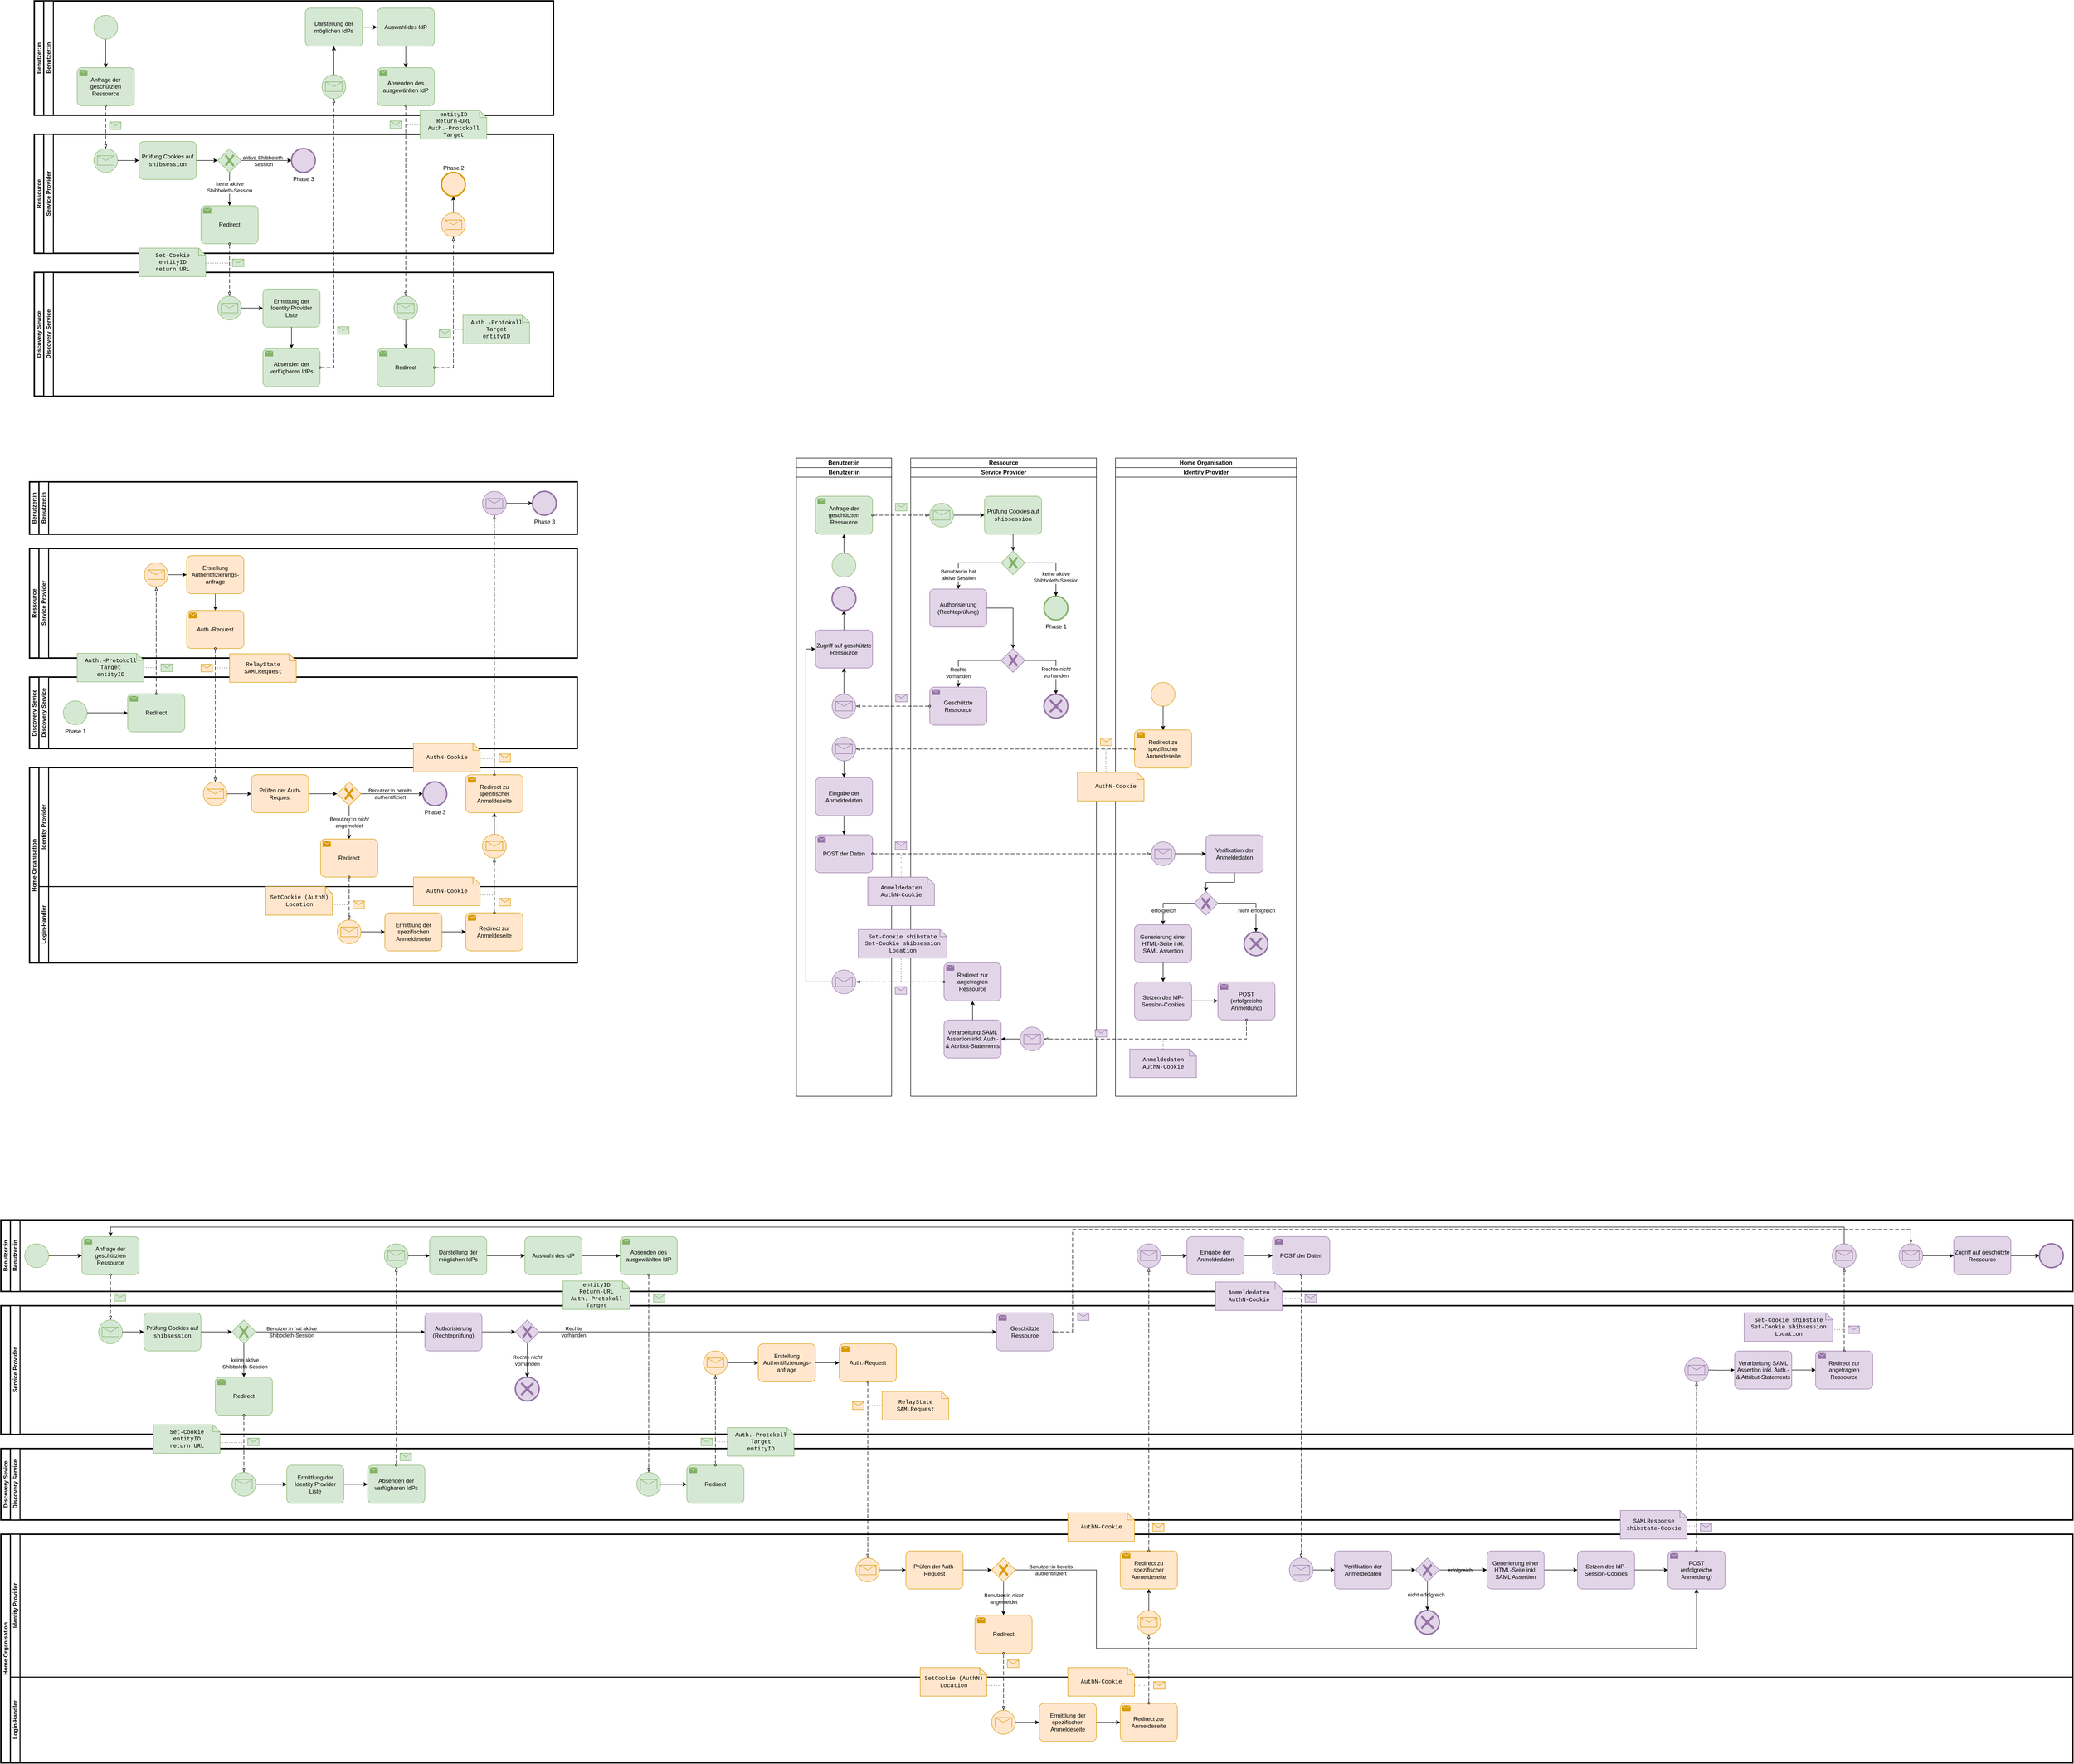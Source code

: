 <mxfile version="26.0.0">
  <diagram name="Page-1" id="78sKbAdPxCWYyD5-eGmq">
    <mxGraphModel dx="4896" dy="6408" grid="1" gridSize="10" guides="1" tooltips="1" connect="1" arrows="1" fold="1" page="0" pageScale="1" pageWidth="827" pageHeight="1169" background="none" math="0" shadow="0">
      <root>
        <mxCell id="0" />
        <mxCell id="1" parent="0" />
        <mxCell id="JTD2nMqXW6SRApvUT_TU-1" value="&lt;div&gt;&lt;br/&gt;&lt;/div&gt;" style="swimlane;html=1;childLayout=stackLayout;resizeParent=1;resizeParentMax=0;horizontal=0;startSize=20;horizontalStack=0;whiteSpace=wrap;labelBackgroundColor=none;strokeWidth=3;" parent="1" vertex="1">
          <mxGeometry x="110" y="-410" width="4350" height="270" as="geometry" />
        </mxCell>
        <mxCell id="JTD2nMqXW6SRApvUT_TU-3" value="Service Provider" style="swimlane;html=1;startSize=20;horizontal=0;fillColor=default;swimlaneFillColor=none;labelBackgroundColor=none;strokeWidth=2;" parent="JTD2nMqXW6SRApvUT_TU-1" vertex="1">
          <mxGeometry x="20" width="4330" height="270" as="geometry" />
        </mxCell>
        <mxCell id="JTD2nMqXW6SRApvUT_TU-27" value="Prüfung Cookies auf&lt;font face=&quot;Courier New&quot;&gt; shibsession&lt;/font&gt;" style="points=[[0.25,0,0],[0.5,0,0],[0.75,0,0],[1,0.25,0],[1,0.5,0],[1,0.75,0],[0.75,1,0],[0.5,1,0],[0.25,1,0],[0,0.75,0],[0,0.5,0],[0,0.25,0]];shape=mxgraph.bpmn.task;whiteSpace=wrap;rectStyle=rounded;size=10;html=1;container=1;expand=0;collapsible=0;taskMarker=abstract;labelBackgroundColor=none;fillColor=#d5e8d4;strokeColor=#82b366;" parent="JTD2nMqXW6SRApvUT_TU-3" vertex="1">
          <mxGeometry x="280" y="15" width="120" height="80" as="geometry" />
        </mxCell>
        <mxCell id="JTD2nMqXW6SRApvUT_TU-31" value="" style="points=[[0.25,0.25,0],[0.5,0,0],[0.75,0.25,0],[1,0.5,0],[0.75,0.75,0],[0.5,1,0],[0.25,0.75,0],[0,0.5,0]];shape=mxgraph.bpmn.gateway2;html=1;verticalLabelPosition=bottom;labelBackgroundColor=none;verticalAlign=top;align=center;perimeter=rhombusPerimeter;outlineConnect=0;outline=none;symbol=none;gwType=exclusive;fillColor=#d5e8d4;strokeColor=#82b366;" parent="JTD2nMqXW6SRApvUT_TU-3" vertex="1">
          <mxGeometry x="465" y="30" width="50" height="50" as="geometry" />
        </mxCell>
        <mxCell id="JTD2nMqXW6SRApvUT_TU-32" style="edgeStyle=orthogonalEdgeStyle;rounded=0;orthogonalLoop=1;jettySize=auto;html=1;entryX=0;entryY=0.5;entryDx=0;entryDy=0;entryPerimeter=0;labelBackgroundColor=none;" parent="JTD2nMqXW6SRApvUT_TU-3" source="JTD2nMqXW6SRApvUT_TU-27" target="JTD2nMqXW6SRApvUT_TU-31" edge="1">
          <mxGeometry relative="1" as="geometry" />
        </mxCell>
        <mxCell id="JTD2nMqXW6SRApvUT_TU-44" style="edgeStyle=orthogonalEdgeStyle;rounded=0;orthogonalLoop=1;jettySize=auto;html=1;entryX=0.5;entryY=0;entryDx=0;entryDy=0;entryPerimeter=0;verticalAlign=middle;labelBackgroundColor=none;" parent="JTD2nMqXW6SRApvUT_TU-3" source="JTD2nMqXW6SRApvUT_TU-31" target="JTD2nMqXW6SRApvUT_TU-52" edge="1">
          <mxGeometry relative="1" as="geometry">
            <mxPoint x="490" y="140" as="targetPoint" />
          </mxGeometry>
        </mxCell>
        <mxCell id="JTD2nMqXW6SRApvUT_TU-45" value="&lt;div&gt;keine aktive&lt;/div&gt;&lt;div&gt;Shibboleth-Session&lt;/div&gt;" style="edgeLabel;html=1;align=center;verticalAlign=middle;resizable=0;points=[];labelBackgroundColor=none;" parent="JTD2nMqXW6SRApvUT_TU-44" vertex="1" connectable="0">
          <mxGeometry x="0.15" y="2" relative="1" as="geometry">
            <mxPoint as="offset" />
          </mxGeometry>
        </mxCell>
        <mxCell id="JTD2nMqXW6SRApvUT_TU-48" value="" style="points=[[0.145,0.145,0],[0.5,0,0],[0.855,0.145,0],[1,0.5,0],[0.855,0.855,0],[0.5,1,0],[0.145,0.855,0],[0,0.5,0]];shape=mxgraph.bpmn.event;html=1;verticalLabelPosition=bottom;labelBackgroundColor=none;verticalAlign=top;align=center;perimeter=ellipsePerimeter;outlineConnect=0;aspect=fixed;outline=standard;symbol=message;fillColor=#d5e8d4;strokeColor=#82b366;" parent="JTD2nMqXW6SRApvUT_TU-3" vertex="1">
          <mxGeometry x="185" y="30" width="50" height="50" as="geometry" />
        </mxCell>
        <mxCell id="JTD2nMqXW6SRApvUT_TU-49" style="edgeStyle=orthogonalEdgeStyle;rounded=0;orthogonalLoop=1;jettySize=auto;html=1;entryX=0;entryY=0.5;entryDx=0;entryDy=0;entryPerimeter=0;labelBackgroundColor=none;" parent="JTD2nMqXW6SRApvUT_TU-3" source="JTD2nMqXW6SRApvUT_TU-48" target="JTD2nMqXW6SRApvUT_TU-27" edge="1">
          <mxGeometry relative="1" as="geometry" />
        </mxCell>
        <mxCell id="JTD2nMqXW6SRApvUT_TU-52" value="Redirect" style="points=[[0.25,0,0],[0.5,0,0],[0.75,0,0],[1,0.25,0],[1,0.5,0],[1,0.75,0],[0.75,1,0],[0.5,1,0],[0.25,1,0],[0,0.75,0],[0,0.5,0],[0,0.25,0]];shape=mxgraph.bpmn.task;whiteSpace=wrap;rectStyle=rounded;size=10;html=1;container=1;expand=0;collapsible=0;taskMarker=send;labelBackgroundColor=none;fillColor=#d5e8d4;strokeColor=#82b366;" parent="JTD2nMqXW6SRApvUT_TU-3" vertex="1">
          <mxGeometry x="430" y="150" width="120" height="80" as="geometry" />
        </mxCell>
        <mxCell id="JTD2nMqXW6SRApvUT_TU-17" style="edgeStyle=orthogonalEdgeStyle;rounded=0;orthogonalLoop=1;jettySize=auto;html=1;entryX=0;entryY=0.5;entryDx=0;entryDy=0;entryPerimeter=0;exitX=1;exitY=0.5;exitDx=0;exitDy=0;exitPerimeter=0;labelBackgroundColor=none;" parent="JTD2nMqXW6SRApvUT_TU-3" source="JTD2nMqXW6SRApvUT_TU-31" target="JTD2nMqXW6SRApvUT_TU-189" edge="1">
          <mxGeometry relative="1" as="geometry">
            <mxPoint x="575" y="-109" as="sourcePoint" />
            <mxPoint x="710.0" y="55" as="targetPoint" />
          </mxGeometry>
        </mxCell>
        <mxCell id="JTD2nMqXW6SRApvUT_TU-18" value="&lt;div&gt;Benutzer:in hat aktive&lt;/div&gt;&lt;div&gt;Shibboleth-Session&lt;/div&gt;" style="edgeLabel;html=1;align=center;verticalAlign=middle;resizable=0;points=[];labelBackgroundColor=none;" parent="JTD2nMqXW6SRApvUT_TU-17" vertex="1" connectable="0">
          <mxGeometry x="-0.196" relative="1" as="geometry">
            <mxPoint x="-68" as="offset" />
          </mxGeometry>
        </mxCell>
        <mxCell id="JTD2nMqXW6SRApvUT_TU-93" style="edgeStyle=orthogonalEdgeStyle;rounded=0;orthogonalLoop=1;jettySize=auto;html=1;labelBackgroundColor=none;" parent="JTD2nMqXW6SRApvUT_TU-3" source="JTD2nMqXW6SRApvUT_TU-82" target="JTD2nMqXW6SRApvUT_TU-88" edge="1">
          <mxGeometry relative="1" as="geometry" />
        </mxCell>
        <mxCell id="JTD2nMqXW6SRApvUT_TU-82" value="" style="points=[[0.145,0.145,0],[0.5,0,0],[0.855,0.145,0],[1,0.5,0],[0.855,0.855,0],[0.5,1,0],[0.145,0.855,0],[0,0.5,0]];shape=mxgraph.bpmn.event;html=1;verticalLabelPosition=bottom;labelBackgroundColor=none;verticalAlign=top;align=center;perimeter=ellipsePerimeter;outlineConnect=0;aspect=fixed;outline=standard;symbol=message;fillColor=#ffe6cc;strokeColor=#d79b00;" parent="JTD2nMqXW6SRApvUT_TU-3" vertex="1">
          <mxGeometry x="1455" y="95" width="50" height="50" as="geometry" />
        </mxCell>
        <mxCell id="JTD2nMqXW6SRApvUT_TU-95" style="edgeStyle=orthogonalEdgeStyle;rounded=0;orthogonalLoop=1;jettySize=auto;html=1;labelBackgroundColor=none;" parent="JTD2nMqXW6SRApvUT_TU-3" source="JTD2nMqXW6SRApvUT_TU-88" target="JTD2nMqXW6SRApvUT_TU-94" edge="1">
          <mxGeometry relative="1" as="geometry" />
        </mxCell>
        <mxCell id="JTD2nMqXW6SRApvUT_TU-88" value="Erstellung Authentifizierungs-anfrage" style="points=[[0.25,0,0],[0.5,0,0],[0.75,0,0],[1,0.25,0],[1,0.5,0],[1,0.75,0],[0.75,1,0],[0.5,1,0],[0.25,1,0],[0,0.75,0],[0,0.5,0],[0,0.25,0]];shape=mxgraph.bpmn.task;whiteSpace=wrap;rectStyle=rounded;size=10;html=1;container=1;expand=0;collapsible=0;taskMarker=abstract;labelBackgroundColor=none;fillColor=#ffe6cc;strokeColor=#d79b00;" parent="JTD2nMqXW6SRApvUT_TU-3" vertex="1">
          <mxGeometry x="1570" y="80" width="120" height="80" as="geometry" />
        </mxCell>
        <mxCell id="JTD2nMqXW6SRApvUT_TU-94" value="&lt;div&gt;Auth.-Request&lt;/div&gt;" style="points=[[0.25,0,0],[0.5,0,0],[0.75,0,0],[1,0.25,0],[1,0.5,0],[1,0.75,0],[0.75,1,0],[0.5,1,0],[0.25,1,0],[0,0.75,0],[0,0.5,0],[0,0.25,0]];shape=mxgraph.bpmn.task;whiteSpace=wrap;rectStyle=rounded;size=10;html=1;container=1;expand=0;collapsible=0;taskMarker=send;labelBackgroundColor=none;fillColor=#ffe6cc;strokeColor=#d79b00;" parent="JTD2nMqXW6SRApvUT_TU-3" vertex="1">
          <mxGeometry x="1740" y="80" width="120" height="80" as="geometry" />
        </mxCell>
        <mxCell id="JTD2nMqXW6SRApvUT_TU-99" value="" style="group;labelBackgroundColor=none;" parent="JTD2nMqXW6SRApvUT_TU-3" vertex="1" connectable="0">
          <mxGeometry x="1830" y="180" width="140" height="60" as="geometry" />
        </mxCell>
        <mxCell id="JTD2nMqXW6SRApvUT_TU-100" value="" style="shape=mxgraph.bpmn.data;labelPosition=center;verticalLabelPosition=bottom;align=center;verticalAlign=top;size=15;html=1;labelBackgroundColor=none;fillColor=#ffe6cc;strokeColor=#d79b00;" parent="JTD2nMqXW6SRApvUT_TU-99" vertex="1">
          <mxGeometry width="140" height="60" as="geometry" />
        </mxCell>
        <mxCell id="JTD2nMqXW6SRApvUT_TU-101" value="&lt;div&gt;RelayState&lt;/div&gt;&lt;div&gt;SAMLRequest&lt;br&gt;&lt;/div&gt;" style="text;html=1;align=center;verticalAlign=middle;resizable=0;points=[];autosize=1;strokeColor=none;fillColor=none;fontFamily=Courier New;labelBackgroundColor=none;" parent="JTD2nMqXW6SRApvUT_TU-99" vertex="1">
          <mxGeometry x="20" y="10" width="100" height="40" as="geometry" />
        </mxCell>
        <mxCell id="JTD2nMqXW6SRApvUT_TU-102" value="" style="edgeStyle=elbowEdgeStyle;fontSize=12;html=1;endFill=0;startFill=0;endSize=6;startSize=6;dashed=1;dashPattern=1 4;endArrow=none;startArrow=none;rounded=0;exitX=0;exitY=0.5;exitDx=0;exitDy=0;exitPerimeter=0;labelBackgroundColor=none;" parent="JTD2nMqXW6SRApvUT_TU-3" edge="1">
          <mxGeometry width="160" relative="1" as="geometry">
            <mxPoint x="1830" y="209.68" as="sourcePoint" />
            <mxPoint x="1800" y="209.68" as="targetPoint" />
          </mxGeometry>
        </mxCell>
        <mxCell id="JTD2nMqXW6SRApvUT_TU-167" style="edgeStyle=orthogonalEdgeStyle;rounded=0;orthogonalLoop=1;jettySize=auto;html=1;labelBackgroundColor=none;" parent="JTD2nMqXW6SRApvUT_TU-3" target="JTD2nMqXW6SRApvUT_TU-166" edge="1">
          <mxGeometry relative="1" as="geometry">
            <mxPoint x="3565" y="135" as="sourcePoint" />
          </mxGeometry>
        </mxCell>
        <mxCell id="JTD2nMqXW6SRApvUT_TU-176" style="edgeStyle=orthogonalEdgeStyle;rounded=0;orthogonalLoop=1;jettySize=auto;html=1;entryX=0;entryY=0.5;entryDx=0;entryDy=0;entryPerimeter=0;labelBackgroundColor=none;" parent="JTD2nMqXW6SRApvUT_TU-3" source="JTD2nMqXW6SRApvUT_TU-166" target="JTD2nMqXW6SRApvUT_TU-177" edge="1">
          <mxGeometry relative="1" as="geometry">
            <mxPoint x="3790" y="135" as="targetPoint" />
          </mxGeometry>
        </mxCell>
        <mxCell id="JTD2nMqXW6SRApvUT_TU-166" value="Verarbeitung SAML Assertion inkl. Auth.- &amp;amp; Attribut-Statements" style="points=[[0.25,0,0],[0.5,0,0],[0.75,0,0],[1,0.25,0],[1,0.5,0],[1,0.75,0],[0.75,1,0],[0.5,1,0],[0.25,1,0],[0,0.75,0],[0,0.5,0],[0,0.25,0]];shape=mxgraph.bpmn.task;whiteSpace=wrap;rectStyle=rounded;size=10;html=1;container=1;expand=0;collapsible=0;taskMarker=abstract;labelBackgroundColor=none;fillColor=#e1d5e7;strokeColor=#9673a6;" parent="JTD2nMqXW6SRApvUT_TU-3" vertex="1">
          <mxGeometry x="3620" y="95" width="120" height="80" as="geometry" />
        </mxCell>
        <mxCell id="JTD2nMqXW6SRApvUT_TU-177" value="Redirect zur angefragten Ressource" style="points=[[0.25,0,0],[0.5,0,0],[0.75,0,0],[1,0.25,0],[1,0.5,0],[1,0.75,0],[0.75,1,0],[0.5,1,0],[0.25,1,0],[0,0.75,0],[0,0.5,0],[0,0.25,0]];shape=mxgraph.bpmn.task;whiteSpace=wrap;rectStyle=rounded;size=10;html=1;container=1;expand=0;collapsible=0;taskMarker=send;labelBackgroundColor=none;fillColor=#e1d5e7;strokeColor=#9673a6;" parent="JTD2nMqXW6SRApvUT_TU-3" vertex="1">
          <mxGeometry x="3790" y="95" width="120" height="80" as="geometry" />
        </mxCell>
        <mxCell id="JTD2nMqXW6SRApvUT_TU-184" value="" style="group;labelBackgroundColor=none;" parent="JTD2nMqXW6SRApvUT_TU-3" vertex="1" connectable="0">
          <mxGeometry x="3660" y="15" width="190" height="60" as="geometry" />
        </mxCell>
        <mxCell id="JTD2nMqXW6SRApvUT_TU-185" value="" style="shape=mxgraph.bpmn.data;labelPosition=center;verticalLabelPosition=bottom;align=center;verticalAlign=top;size=15;html=1;labelBackgroundColor=none;fillColor=#e1d5e7;strokeColor=#9673a6;" parent="JTD2nMqXW6SRApvUT_TU-184" vertex="1">
          <mxGeometry x="-20" width="186.25" height="60" as="geometry" />
        </mxCell>
        <mxCell id="JTD2nMqXW6SRApvUT_TU-186" value="&lt;div&gt;Set-Cookie shibstate&lt;/div&gt;&lt;div&gt;Set-Cookie shibsession&lt;/div&gt;&lt;div&gt;Location&lt;br&gt;&lt;/div&gt;" style="text;html=1;align=center;verticalAlign=middle;resizable=0;points=[];autosize=1;strokeColor=none;fillColor=none;fontFamily=Courier New;labelBackgroundColor=none;" parent="JTD2nMqXW6SRApvUT_TU-184" vertex="1">
          <mxGeometry x="-16.87" width="180" height="60" as="geometry" />
        </mxCell>
        <mxCell id="JTD2nMqXW6SRApvUT_TU-197" style="edgeStyle=orthogonalEdgeStyle;rounded=0;orthogonalLoop=1;jettySize=auto;html=1;labelBackgroundColor=none;" parent="JTD2nMqXW6SRApvUT_TU-3" source="JTD2nMqXW6SRApvUT_TU-189" target="JTD2nMqXW6SRApvUT_TU-196" edge="1">
          <mxGeometry relative="1" as="geometry" />
        </mxCell>
        <mxCell id="JTD2nMqXW6SRApvUT_TU-189" value="Authorisierung (Rechteprüfung)" style="points=[[0.25,0,0],[0.5,0,0],[0.75,0,0],[1,0.25,0],[1,0.5,0],[1,0.75,0],[0.75,1,0],[0.5,1,0],[0.25,1,0],[0,0.75,0],[0,0.5,0],[0,0.25,0]];shape=mxgraph.bpmn.task;whiteSpace=wrap;rectStyle=rounded;size=10;html=1;container=1;expand=0;collapsible=0;taskMarker=abstract;labelBackgroundColor=none;fillColor=#e1d5e7;strokeColor=#9673a6;" parent="JTD2nMqXW6SRApvUT_TU-3" vertex="1">
          <mxGeometry x="870" y="15" width="120" height="80" as="geometry" />
        </mxCell>
        <mxCell id="JTD2nMqXW6SRApvUT_TU-199" style="edgeStyle=orthogonalEdgeStyle;rounded=0;orthogonalLoop=1;jettySize=auto;html=1;entryX=0;entryY=0.5;entryDx=0;entryDy=0;entryPerimeter=0;labelBackgroundColor=none;" parent="JTD2nMqXW6SRApvUT_TU-3" source="JTD2nMqXW6SRApvUT_TU-196" target="JTD2nMqXW6SRApvUT_TU-205" edge="1">
          <mxGeometry relative="1" as="geometry">
            <mxPoint x="1190" y="55" as="targetPoint" />
          </mxGeometry>
        </mxCell>
        <mxCell id="JTD2nMqXW6SRApvUT_TU-201" value="&lt;div&gt;Rechte&lt;/div&gt;&lt;div&gt;vorhanden&lt;/div&gt;" style="edgeLabel;html=1;align=center;verticalAlign=middle;resizable=0;points=[];labelBackgroundColor=none;" parent="JTD2nMqXW6SRApvUT_TU-199" vertex="1" connectable="0">
          <mxGeometry x="-0.012" y="-1" relative="1" as="geometry">
            <mxPoint x="-402" y="-1" as="offset" />
          </mxGeometry>
        </mxCell>
        <mxCell id="JTD2nMqXW6SRApvUT_TU-204" value="&lt;div&gt;Rechte &lt;i&gt;nicht&lt;/i&gt;&lt;br&gt;&lt;/div&gt;&lt;div&gt;vorhanden&lt;/div&gt;" style="edgeStyle=orthogonalEdgeStyle;rounded=0;orthogonalLoop=1;jettySize=auto;html=1;labelBackgroundColor=none;" parent="JTD2nMqXW6SRApvUT_TU-3" source="JTD2nMqXW6SRApvUT_TU-196" target="JTD2nMqXW6SRApvUT_TU-203" edge="1">
          <mxGeometry relative="1" as="geometry" />
        </mxCell>
        <mxCell id="JTD2nMqXW6SRApvUT_TU-196" value="" style="points=[[0.25,0.25,0],[0.5,0,0],[0.75,0.25,0],[1,0.5,0],[0.75,0.75,0],[0.5,1,0],[0.25,0.75,0],[0,0.5,0]];shape=mxgraph.bpmn.gateway2;html=1;verticalLabelPosition=bottom;labelBackgroundColor=none;verticalAlign=top;align=center;perimeter=rhombusPerimeter;outlineConnect=0;outline=none;symbol=none;gwType=exclusive;fillColor=#e1d5e7;strokeColor=#9673a6;" parent="JTD2nMqXW6SRApvUT_TU-3" vertex="1">
          <mxGeometry x="1060" y="30" width="50" height="50" as="geometry" />
        </mxCell>
        <mxCell id="JTD2nMqXW6SRApvUT_TU-203" value="" style="points=[[0.145,0.145,0],[0.5,0,0],[0.855,0.145,0],[1,0.5,0],[0.855,0.855,0],[0.5,1,0],[0.145,0.855,0],[0,0.5,0]];shape=mxgraph.bpmn.event;html=1;verticalLabelPosition=bottom;labelBackgroundColor=none;verticalAlign=top;align=center;perimeter=ellipsePerimeter;outlineConnect=0;aspect=fixed;outline=end;symbol=cancel;fillColor=#e1d5e7;strokeColor=#9673a6;" parent="JTD2nMqXW6SRApvUT_TU-3" vertex="1">
          <mxGeometry x="1060" y="150" width="50" height="50" as="geometry" />
        </mxCell>
        <mxCell id="JTD2nMqXW6SRApvUT_TU-205" value="Geschützte Ressource" style="points=[[0.25,0,0],[0.5,0,0],[0.75,0,0],[1,0.25,0],[1,0.5,0],[1,0.75,0],[0.75,1,0],[0.5,1,0],[0.25,1,0],[0,0.75,0],[0,0.5,0],[0,0.25,0]];shape=mxgraph.bpmn.task;whiteSpace=wrap;rectStyle=rounded;size=10;html=1;container=1;expand=0;collapsible=0;taskMarker=send;labelBackgroundColor=none;fillColor=#e1d5e7;strokeColor=#9673a6;" parent="JTD2nMqXW6SRApvUT_TU-3" vertex="1">
          <mxGeometry x="2070" y="15" width="120" height="80" as="geometry" />
        </mxCell>
        <mxCell id="JTD2nMqXW6SRApvUT_TU-5" value="Benutzer:in" style="swimlane;html=1;childLayout=stackLayout;resizeParent=1;resizeParentMax=0;horizontal=0;startSize=20;horizontalStack=0;whiteSpace=wrap;swimlaneFillColor=none;fillColor=none;strokeColor=#000000;labelBackgroundColor=none;strokeWidth=3;" parent="1" vertex="1">
          <mxGeometry x="110" y="-590" width="4350" height="150" as="geometry" />
        </mxCell>
        <mxCell id="JTD2nMqXW6SRApvUT_TU-6" value="Benutzer:in" style="swimlane;html=1;startSize=20;horizontal=0;labelBackgroundColor=none;strokeWidth=2;" parent="JTD2nMqXW6SRApvUT_TU-5" vertex="1">
          <mxGeometry x="20" width="4330" height="150" as="geometry" />
        </mxCell>
        <mxCell id="JTD2nMqXW6SRApvUT_TU-29" style="edgeStyle=orthogonalEdgeStyle;rounded=0;orthogonalLoop=1;jettySize=auto;html=1;labelBackgroundColor=none;" parent="JTD2nMqXW6SRApvUT_TU-6" source="JTD2nMqXW6SRApvUT_TU-13" edge="1">
          <mxGeometry relative="1" as="geometry">
            <mxPoint x="150" y="75" as="targetPoint" />
          </mxGeometry>
        </mxCell>
        <mxCell id="JTD2nMqXW6SRApvUT_TU-13" value="" style="points=[[0.145,0.145,0],[0.5,0,0],[0.855,0.145,0],[1,0.5,0],[0.855,0.855,0],[0.5,1,0],[0.145,0.855,0],[0,0.5,0]];shape=mxgraph.bpmn.event;html=1;verticalLabelPosition=bottom;labelBackgroundColor=none;verticalAlign=top;align=center;perimeter=ellipsePerimeter;outlineConnect=0;aspect=fixed;outline=standard;symbol=general;fillColor=#d5e8d4;strokeColor=#82b366;" parent="JTD2nMqXW6SRApvUT_TU-6" vertex="1">
          <mxGeometry x="30" y="50" width="50" height="50" as="geometry" />
        </mxCell>
        <mxCell id="JTD2nMqXW6SRApvUT_TU-46" value="Anfrage der geschützten Ressource" style="points=[[0.25,0,0],[0.5,0,0],[0.75,0,0],[1,0.25,0],[1,0.5,0],[1,0.75,0],[0.75,1,0],[0.5,1,0],[0.25,1,0],[0,0.75,0],[0,0.5,0],[0,0.25,0]];shape=mxgraph.bpmn.task;whiteSpace=wrap;rectStyle=rounded;size=10;html=1;container=1;expand=0;collapsible=0;taskMarker=send;labelBackgroundColor=none;fillColor=#d5e8d4;strokeColor=#82b366;" parent="JTD2nMqXW6SRApvUT_TU-6" vertex="1">
          <mxGeometry x="150" y="35" width="120" height="80" as="geometry" />
        </mxCell>
        <mxCell id="JTD2nMqXW6SRApvUT_TU-75" style="edgeStyle=orthogonalEdgeStyle;rounded=0;orthogonalLoop=1;jettySize=auto;html=1;labelBackgroundColor=none;" parent="JTD2nMqXW6SRApvUT_TU-6" source="JTD2nMqXW6SRApvUT_TU-68" target="JTD2nMqXW6SRApvUT_TU-73" edge="1">
          <mxGeometry relative="1" as="geometry" />
        </mxCell>
        <mxCell id="JTD2nMqXW6SRApvUT_TU-68" value="Darstellung der möglichen IdPs" style="points=[[0.25,0,0],[0.5,0,0],[0.75,0,0],[1,0.25,0],[1,0.5,0],[1,0.75,0],[0.75,1,0],[0.5,1,0],[0.25,1,0],[0,0.75,0],[0,0.5,0],[0,0.25,0]];shape=mxgraph.bpmn.task;whiteSpace=wrap;rectStyle=rounded;size=10;html=1;container=1;expand=0;collapsible=0;taskMarker=abstract;labelBackgroundColor=none;fillColor=#d5e8d4;strokeColor=#82b366;" parent="JTD2nMqXW6SRApvUT_TU-6" vertex="1">
          <mxGeometry x="880" y="35" width="120" height="80" as="geometry" />
        </mxCell>
        <mxCell id="JTD2nMqXW6SRApvUT_TU-71" value="" style="points=[[0.145,0.145,0],[0.5,0,0],[0.855,0.145,0],[1,0.5,0],[0.855,0.855,0],[0.5,1,0],[0.145,0.855,0],[0,0.5,0]];shape=mxgraph.bpmn.event;html=1;verticalLabelPosition=bottom;labelBackgroundColor=none;verticalAlign=top;align=center;perimeter=ellipsePerimeter;outlineConnect=0;aspect=fixed;outline=standard;symbol=message;fillColor=#d5e8d4;strokeColor=#82b366;" parent="JTD2nMqXW6SRApvUT_TU-6" vertex="1">
          <mxGeometry x="785" y="50" width="50" height="50" as="geometry" />
        </mxCell>
        <mxCell id="JTD2nMqXW6SRApvUT_TU-72" style="edgeStyle=orthogonalEdgeStyle;rounded=0;orthogonalLoop=1;jettySize=auto;html=1;entryX=0;entryY=0.5;entryDx=0;entryDy=0;entryPerimeter=0;labelBackgroundColor=none;" parent="JTD2nMqXW6SRApvUT_TU-6" source="JTD2nMqXW6SRApvUT_TU-71" target="JTD2nMqXW6SRApvUT_TU-68" edge="1">
          <mxGeometry relative="1" as="geometry" />
        </mxCell>
        <mxCell id="JTD2nMqXW6SRApvUT_TU-76" style="edgeStyle=orthogonalEdgeStyle;rounded=0;orthogonalLoop=1;jettySize=auto;html=1;labelBackgroundColor=none;" parent="JTD2nMqXW6SRApvUT_TU-6" source="JTD2nMqXW6SRApvUT_TU-73" target="JTD2nMqXW6SRApvUT_TU-74" edge="1">
          <mxGeometry relative="1" as="geometry" />
        </mxCell>
        <mxCell id="JTD2nMqXW6SRApvUT_TU-73" value="Auswahl des IdP" style="points=[[0.25,0,0],[0.5,0,0],[0.75,0,0],[1,0.25,0],[1,0.5,0],[1,0.75,0],[0.75,1,0],[0.5,1,0],[0.25,1,0],[0,0.75,0],[0,0.5,0],[0,0.25,0]];shape=mxgraph.bpmn.task;whiteSpace=wrap;rectStyle=rounded;size=10;html=1;container=1;expand=0;collapsible=0;taskMarker=abstract;labelBackgroundColor=none;fillColor=#d5e8d4;strokeColor=#82b366;" parent="JTD2nMqXW6SRApvUT_TU-6" vertex="1">
          <mxGeometry x="1080" y="35" width="120" height="80" as="geometry" />
        </mxCell>
        <mxCell id="JTD2nMqXW6SRApvUT_TU-74" value="Absenden des ausgewählten IdP" style="points=[[0.25,0,0],[0.5,0,0],[0.75,0,0],[1,0.25,0],[1,0.5,0],[1,0.75,0],[0.75,1,0],[0.5,1,0],[0.25,1,0],[0,0.75,0],[0,0.5,0],[0,0.25,0]];shape=mxgraph.bpmn.task;whiteSpace=wrap;rectStyle=rounded;size=10;html=1;container=1;expand=0;collapsible=0;taskMarker=send;labelBackgroundColor=none;fillColor=#d5e8d4;strokeColor=#82b366;" parent="JTD2nMqXW6SRApvUT_TU-6" vertex="1">
          <mxGeometry x="1280" y="35" width="120" height="80" as="geometry" />
        </mxCell>
        <mxCell id="JTD2nMqXW6SRApvUT_TU-138" style="edgeStyle=orthogonalEdgeStyle;rounded=0;orthogonalLoop=1;jettySize=auto;html=1;labelBackgroundColor=none;" parent="JTD2nMqXW6SRApvUT_TU-6" source="JTD2nMqXW6SRApvUT_TU-134" target="JTD2nMqXW6SRApvUT_TU-137" edge="1">
          <mxGeometry relative="1" as="geometry" />
        </mxCell>
        <mxCell id="JTD2nMqXW6SRApvUT_TU-134" value="" style="points=[[0.145,0.145,0],[0.5,0,0],[0.855,0.145,0],[1,0.5,0],[0.855,0.855,0],[0.5,1,0],[0.145,0.855,0],[0,0.5,0]];shape=mxgraph.bpmn.event;html=1;verticalLabelPosition=bottom;labelBackgroundColor=none;verticalAlign=top;align=center;perimeter=ellipsePerimeter;outlineConnect=0;aspect=fixed;outline=standard;symbol=message;fillColor=#e1d5e7;strokeColor=#9673a6;" parent="JTD2nMqXW6SRApvUT_TU-6" vertex="1">
          <mxGeometry x="2365" y="50" width="50" height="50" as="geometry" />
        </mxCell>
        <mxCell id="JTD2nMqXW6SRApvUT_TU-137" value="Eingabe der Anmeldedaten" style="points=[[0.25,0,0],[0.5,0,0],[0.75,0,0],[1,0.25,0],[1,0.5,0],[1,0.75,0],[0.75,1,0],[0.5,1,0],[0.25,1,0],[0,0.75,0],[0,0.5,0],[0,0.25,0]];shape=mxgraph.bpmn.task;whiteSpace=wrap;rectStyle=rounded;size=10;html=1;container=1;expand=0;collapsible=0;taskMarker=abstract;labelBackgroundColor=none;fillColor=#e1d5e7;strokeColor=#9673a6;" parent="JTD2nMqXW6SRApvUT_TU-6" vertex="1">
          <mxGeometry x="2470" y="35" width="120" height="80" as="geometry" />
        </mxCell>
        <mxCell id="JTD2nMqXW6SRApvUT_TU-139" value="POST der Daten" style="points=[[0.25,0,0],[0.5,0,0],[0.75,0,0],[1,0.25,0],[1,0.5,0],[1,0.75,0],[0.75,1,0],[0.5,1,0],[0.25,1,0],[0,0.75,0],[0,0.5,0],[0,0.25,0]];shape=mxgraph.bpmn.task;whiteSpace=wrap;rectStyle=rounded;size=10;html=1;container=1;expand=0;collapsible=0;taskMarker=send;labelBackgroundColor=none;fillColor=#e1d5e7;strokeColor=#9673a6;" parent="JTD2nMqXW6SRApvUT_TU-6" vertex="1">
          <mxGeometry x="2650" y="35" width="120" height="80" as="geometry" />
        </mxCell>
        <mxCell id="JTD2nMqXW6SRApvUT_TU-140" style="edgeStyle=orthogonalEdgeStyle;rounded=0;orthogonalLoop=1;jettySize=auto;html=1;entryX=0;entryY=0.5;entryDx=0;entryDy=0;entryPerimeter=0;labelBackgroundColor=none;" parent="JTD2nMqXW6SRApvUT_TU-6" source="JTD2nMqXW6SRApvUT_TU-137" target="JTD2nMqXW6SRApvUT_TU-139" edge="1">
          <mxGeometry relative="1" as="geometry" />
        </mxCell>
        <mxCell id="JTD2nMqXW6SRApvUT_TU-188" style="edgeStyle=orthogonalEdgeStyle;rounded=0;orthogonalLoop=1;jettySize=auto;html=1;entryX=0.5;entryY=0;entryDx=0;entryDy=0;entryPerimeter=0;labelBackgroundColor=none;" parent="JTD2nMqXW6SRApvUT_TU-6" source="JTD2nMqXW6SRApvUT_TU-181" target="JTD2nMqXW6SRApvUT_TU-46" edge="1">
          <mxGeometry relative="1" as="geometry">
            <mxPoint x="2050" y="-90" as="targetPoint" />
            <Array as="points">
              <mxPoint x="3850" y="15" />
              <mxPoint x="210" y="15" />
            </Array>
          </mxGeometry>
        </mxCell>
        <mxCell id="JTD2nMqXW6SRApvUT_TU-181" value="" style="points=[[0.145,0.145,0],[0.5,0,0],[0.855,0.145,0],[1,0.5,0],[0.855,0.855,0],[0.5,1,0],[0.145,0.855,0],[0,0.5,0]];shape=mxgraph.bpmn.event;html=1;verticalLabelPosition=bottom;labelBackgroundColor=none;verticalAlign=top;align=center;perimeter=ellipsePerimeter;outlineConnect=0;aspect=fixed;outline=standard;symbol=message;fillColor=#e1d5e7;strokeColor=#9673a6;" parent="JTD2nMqXW6SRApvUT_TU-6" vertex="1">
          <mxGeometry x="3825" y="50" width="50" height="50" as="geometry" />
        </mxCell>
        <mxCell id="JTD2nMqXW6SRApvUT_TU-207" value="" style="points=[[0.145,0.145,0],[0.5,0,0],[0.855,0.145,0],[1,0.5,0],[0.855,0.855,0],[0.5,1,0],[0.145,0.855,0],[0,0.5,0]];shape=mxgraph.bpmn.event;html=1;verticalLabelPosition=bottom;labelBackgroundColor=none;verticalAlign=top;align=center;perimeter=ellipsePerimeter;outlineConnect=0;aspect=fixed;outline=standard;symbol=message;fillColor=#e1d5e7;strokeColor=#9673a6;" parent="JTD2nMqXW6SRApvUT_TU-6" vertex="1">
          <mxGeometry x="3965" y="50" width="50" height="50" as="geometry" />
        </mxCell>
        <mxCell id="JTD2nMqXW6SRApvUT_TU-213" style="edgeStyle=orthogonalEdgeStyle;rounded=0;orthogonalLoop=1;jettySize=auto;html=1;labelBackgroundColor=none;" parent="JTD2nMqXW6SRApvUT_TU-6" source="JTD2nMqXW6SRApvUT_TU-210" target="JTD2nMqXW6SRApvUT_TU-212" edge="1">
          <mxGeometry relative="1" as="geometry" />
        </mxCell>
        <mxCell id="JTD2nMqXW6SRApvUT_TU-210" value="Zugriff auf geschützte Ressource" style="points=[[0.25,0,0],[0.5,0,0],[0.75,0,0],[1,0.25,0],[1,0.5,0],[1,0.75,0],[0.75,1,0],[0.5,1,0],[0.25,1,0],[0,0.75,0],[0,0.5,0],[0,0.25,0]];shape=mxgraph.bpmn.task;whiteSpace=wrap;rectStyle=rounded;size=10;html=1;container=1;expand=0;collapsible=0;taskMarker=abstract;labelBackgroundColor=none;fillColor=#e1d5e7;strokeColor=#9673a6;" parent="JTD2nMqXW6SRApvUT_TU-6" vertex="1">
          <mxGeometry x="4080" y="35" width="120" height="80" as="geometry" />
        </mxCell>
        <mxCell id="JTD2nMqXW6SRApvUT_TU-211" style="edgeStyle=orthogonalEdgeStyle;rounded=0;orthogonalLoop=1;jettySize=auto;html=1;entryX=0;entryY=0.5;entryDx=0;entryDy=0;entryPerimeter=0;labelBackgroundColor=none;" parent="JTD2nMqXW6SRApvUT_TU-6" source="JTD2nMqXW6SRApvUT_TU-207" target="JTD2nMqXW6SRApvUT_TU-210" edge="1">
          <mxGeometry relative="1" as="geometry" />
        </mxCell>
        <mxCell id="JTD2nMqXW6SRApvUT_TU-212" value="" style="points=[[0.145,0.145,0],[0.5,0,0],[0.855,0.145,0],[1,0.5,0],[0.855,0.855,0],[0.5,1,0],[0.145,0.855,0],[0,0.5,0]];shape=mxgraph.bpmn.event;html=1;verticalLabelPosition=bottom;labelBackgroundColor=none;verticalAlign=top;align=center;perimeter=ellipsePerimeter;outlineConnect=0;aspect=fixed;outline=end;symbol=terminate2;fillColor=#e1d5e7;strokeColor=#9673a6;" parent="JTD2nMqXW6SRApvUT_TU-6" vertex="1">
          <mxGeometry x="4260" y="50" width="50" height="50" as="geometry" />
        </mxCell>
        <mxCell id="JTD2nMqXW6SRApvUT_TU-34" value="Home Organisation" style="swimlane;html=1;childLayout=stackLayout;resizeParent=1;resizeParentMax=0;horizontal=0;startSize=20;horizontalStack=0;whiteSpace=wrap;labelBackgroundColor=none;swimlaneFillColor=none;strokeWidth=3;" parent="1" vertex="1">
          <mxGeometry x="110" y="70" width="4350" height="480" as="geometry" />
        </mxCell>
        <mxCell id="JTD2nMqXW6SRApvUT_TU-35" value="Identity Provider" style="swimlane;html=1;startSize=20;horizontal=0;labelBackgroundColor=none;swimlaneFillColor=none;strokeWidth=2;" parent="JTD2nMqXW6SRApvUT_TU-34" vertex="1">
          <mxGeometry x="20" width="4330" height="300" as="geometry" />
        </mxCell>
        <mxCell id="JTD2nMqXW6SRApvUT_TU-105" style="edgeStyle=orthogonalEdgeStyle;rounded=0;orthogonalLoop=1;jettySize=auto;html=1;labelBackgroundColor=none;" parent="JTD2nMqXW6SRApvUT_TU-35" source="JTD2nMqXW6SRApvUT_TU-96" target="JTD2nMqXW6SRApvUT_TU-103" edge="1">
          <mxGeometry relative="1" as="geometry" />
        </mxCell>
        <mxCell id="JTD2nMqXW6SRApvUT_TU-96" value="" style="points=[[0.145,0.145,0],[0.5,0,0],[0.855,0.145,0],[1,0.5,0],[0.855,0.855,0],[0.5,1,0],[0.145,0.855,0],[0,0.5,0]];shape=mxgraph.bpmn.event;html=1;verticalLabelPosition=bottom;labelBackgroundColor=none;verticalAlign=top;align=center;perimeter=ellipsePerimeter;outlineConnect=0;aspect=fixed;outline=standard;symbol=message;fillColor=#ffe6cc;strokeColor=#d79b00;" parent="JTD2nMqXW6SRApvUT_TU-35" vertex="1">
          <mxGeometry x="1775" y="50" width="50" height="50" as="geometry" />
        </mxCell>
        <mxCell id="JTD2nMqXW6SRApvUT_TU-106" style="edgeStyle=orthogonalEdgeStyle;rounded=0;orthogonalLoop=1;jettySize=auto;html=1;labelBackgroundColor=none;" parent="JTD2nMqXW6SRApvUT_TU-35" source="JTD2nMqXW6SRApvUT_TU-103" target="JTD2nMqXW6SRApvUT_TU-104" edge="1">
          <mxGeometry relative="1" as="geometry" />
        </mxCell>
        <mxCell id="JTD2nMqXW6SRApvUT_TU-103" value="Prüfen der Auth-Request" style="points=[[0.25,0,0],[0.5,0,0],[0.75,0,0],[1,0.25,0],[1,0.5,0],[1,0.75,0],[0.75,1,0],[0.5,1,0],[0.25,1,0],[0,0.75,0],[0,0.5,0],[0,0.25,0]];shape=mxgraph.bpmn.task;whiteSpace=wrap;rectStyle=rounded;size=10;html=1;container=1;expand=0;collapsible=0;taskMarker=abstract;labelBackgroundColor=none;fillColor=#ffe6cc;strokeColor=#d79b00;" parent="JTD2nMqXW6SRApvUT_TU-35" vertex="1">
          <mxGeometry x="1880" y="35" width="120" height="80" as="geometry" />
        </mxCell>
        <mxCell id="JTD2nMqXW6SRApvUT_TU-104" value="" style="points=[[0.25,0.25,0],[0.5,0,0],[0.75,0.25,0],[1,0.5,0],[0.75,0.75,0],[0.5,1,0],[0.25,0.75,0],[0,0.5,0]];shape=mxgraph.bpmn.gateway2;html=1;verticalLabelPosition=bottom;labelBackgroundColor=none;verticalAlign=top;align=center;perimeter=rhombusPerimeter;outlineConnect=0;outline=none;symbol=none;gwType=exclusive;fillColor=#ffe6cc;strokeColor=#d79b00;" parent="JTD2nMqXW6SRApvUT_TU-35" vertex="1">
          <mxGeometry x="2060" y="50" width="50" height="50" as="geometry" />
        </mxCell>
        <mxCell id="JTD2nMqXW6SRApvUT_TU-108" value="&lt;div&gt;Benutzer:in &lt;i&gt;nicht&lt;/i&gt;&lt;/div&gt;&lt;div&gt;angemeldet&lt;/div&gt;" style="edgeStyle=orthogonalEdgeStyle;rounded=0;orthogonalLoop=1;jettySize=auto;html=1;entryX=0.5;entryY=0;entryDx=0;entryDy=0;entryPerimeter=0;labelBackgroundColor=none;" parent="JTD2nMqXW6SRApvUT_TU-35" source="JTD2nMqXW6SRApvUT_TU-104" target="JTD2nMqXW6SRApvUT_TU-121" edge="1">
          <mxGeometry relative="1" as="geometry">
            <mxPoint x="2085.0" y="160.0" as="targetPoint" />
          </mxGeometry>
        </mxCell>
        <mxCell id="JTD2nMqXW6SRApvUT_TU-121" value="&lt;div&gt;Redirect&lt;/div&gt;" style="points=[[0.25,0,0],[0.5,0,0],[0.75,0,0],[1,0.25,0],[1,0.5,0],[1,0.75,0],[0.75,1,0],[0.5,1,0],[0.25,1,0],[0,0.75,0],[0,0.5,0],[0,0.25,0]];shape=mxgraph.bpmn.task;whiteSpace=wrap;rectStyle=rounded;size=10;html=1;container=1;expand=0;collapsible=0;taskMarker=send;labelBackgroundColor=none;fillColor=#ffe6cc;strokeColor=#d79b00;" parent="JTD2nMqXW6SRApvUT_TU-35" vertex="1">
          <mxGeometry x="2025" y="170" width="120" height="80" as="geometry" />
        </mxCell>
        <mxCell id="JTD2nMqXW6SRApvUT_TU-150" style="edgeStyle=orthogonalEdgeStyle;rounded=0;orthogonalLoop=1;jettySize=auto;html=1;labelBackgroundColor=none;" parent="JTD2nMqXW6SRApvUT_TU-35" source="JTD2nMqXW6SRApvUT_TU-141" target="JTD2nMqXW6SRApvUT_TU-148" edge="1">
          <mxGeometry relative="1" as="geometry" />
        </mxCell>
        <mxCell id="JTD2nMqXW6SRApvUT_TU-141" value="" style="points=[[0.145,0.145,0],[0.5,0,0],[0.855,0.145,0],[1,0.5,0],[0.855,0.855,0],[0.5,1,0],[0.145,0.855,0],[0,0.5,0]];shape=mxgraph.bpmn.event;html=1;verticalLabelPosition=bottom;labelBackgroundColor=none;verticalAlign=top;align=center;perimeter=ellipsePerimeter;outlineConnect=0;aspect=fixed;outline=standard;symbol=message;fillColor=#e1d5e7;strokeColor=#9673a6;" parent="JTD2nMqXW6SRApvUT_TU-35" vertex="1">
          <mxGeometry x="2685" y="50" width="50" height="50" as="geometry" />
        </mxCell>
        <mxCell id="JTD2nMqXW6SRApvUT_TU-153" style="edgeStyle=orthogonalEdgeStyle;rounded=0;orthogonalLoop=1;jettySize=auto;html=1;labelBackgroundColor=none;" parent="JTD2nMqXW6SRApvUT_TU-35" source="JTD2nMqXW6SRApvUT_TU-148" target="JTD2nMqXW6SRApvUT_TU-151" edge="1">
          <mxGeometry relative="1" as="geometry" />
        </mxCell>
        <mxCell id="JTD2nMqXW6SRApvUT_TU-148" value="Verifikation der Anmeldedaten" style="points=[[0.25,0,0],[0.5,0,0],[0.75,0,0],[1,0.25,0],[1,0.5,0],[1,0.75,0],[0.75,1,0],[0.5,1,0],[0.25,1,0],[0,0.75,0],[0,0.5,0],[0,0.25,0]];shape=mxgraph.bpmn.task;whiteSpace=wrap;rectStyle=rounded;size=10;html=1;container=1;expand=0;collapsible=0;taskMarker=abstract;labelBackgroundColor=none;fillColor=#e1d5e7;strokeColor=#9673a6;" parent="JTD2nMqXW6SRApvUT_TU-35" vertex="1">
          <mxGeometry x="2780" y="35" width="120" height="80" as="geometry" />
        </mxCell>
        <mxCell id="JTD2nMqXW6SRApvUT_TU-147" value="" style="edgeStyle=elbowEdgeStyle;fontSize=12;html=1;endFill=0;startFill=0;endSize=6;startSize=6;dashed=1;dashPattern=1 4;endArrow=none;startArrow=none;rounded=0;exitX=1.01;exitY=0.57;exitDx=0;exitDy=0;exitPerimeter=0;labelBackgroundColor=none;" parent="JTD2nMqXW6SRApvUT_TU-35" source="JTD2nMqXW6SRApvUT_TU-145" edge="1">
          <mxGeometry width="160" relative="1" as="geometry">
            <mxPoint x="2570" as="sourcePoint" />
            <mxPoint x="2710" y="50" as="targetPoint" />
            <Array as="points">
              <mxPoint x="2710" y="-90" />
            </Array>
          </mxGeometry>
        </mxCell>
        <mxCell id="JTD2nMqXW6SRApvUT_TU-156" style="edgeStyle=orthogonalEdgeStyle;rounded=0;orthogonalLoop=1;jettySize=auto;html=1;labelBackgroundColor=none;" parent="JTD2nMqXW6SRApvUT_TU-35" source="JTD2nMqXW6SRApvUT_TU-151" target="JTD2nMqXW6SRApvUT_TU-155" edge="1">
          <mxGeometry relative="1" as="geometry" />
        </mxCell>
        <mxCell id="JTD2nMqXW6SRApvUT_TU-158" value="erfolgreich" style="edgeLabel;html=1;align=center;verticalAlign=middle;resizable=0;points=[];labelBackgroundColor=none;" parent="JTD2nMqXW6SRApvUT_TU-156" vertex="1" connectable="0">
          <mxGeometry x="-0.152" relative="1" as="geometry">
            <mxPoint as="offset" />
          </mxGeometry>
        </mxCell>
        <mxCell id="JTD2nMqXW6SRApvUT_TU-151" value="" style="points=[[0.25,0.25,0],[0.5,0,0],[0.75,0.25,0],[1,0.5,0],[0.75,0.75,0],[0.5,1,0],[0.25,0.75,0],[0,0.5,0]];shape=mxgraph.bpmn.gateway2;html=1;verticalLabelPosition=bottom;labelBackgroundColor=none;verticalAlign=top;align=center;perimeter=rhombusPerimeter;outlineConnect=0;outline=none;symbol=none;gwType=exclusive;fillColor=#e1d5e7;strokeColor=#9673a6;" parent="JTD2nMqXW6SRApvUT_TU-35" vertex="1">
          <mxGeometry x="2950" y="50" width="50" height="50" as="geometry" />
        </mxCell>
        <mxCell id="JTD2nMqXW6SRApvUT_TU-160" style="edgeStyle=orthogonalEdgeStyle;rounded=0;orthogonalLoop=1;jettySize=auto;html=1;labelBackgroundColor=none;" parent="JTD2nMqXW6SRApvUT_TU-35" source="JTD2nMqXW6SRApvUT_TU-155" target="JTD2nMqXW6SRApvUT_TU-159" edge="1">
          <mxGeometry relative="1" as="geometry" />
        </mxCell>
        <mxCell id="JTD2nMqXW6SRApvUT_TU-155" value="Generierung einer HTML-Seite inkl. SAML Assertion" style="points=[[0.25,0,0],[0.5,0,0],[0.75,0,0],[1,0.25,0],[1,0.5,0],[1,0.75,0],[0.75,1,0],[0.5,1,0],[0.25,1,0],[0,0.75,0],[0,0.5,0],[0,0.25,0]];shape=mxgraph.bpmn.task;whiteSpace=wrap;rectStyle=rounded;size=10;html=1;container=1;expand=0;collapsible=0;taskMarker=abstract;labelBackgroundColor=none;fillColor=#e1d5e7;strokeColor=#9673a6;" parent="JTD2nMqXW6SRApvUT_TU-35" vertex="1">
          <mxGeometry x="3100" y="35" width="120" height="80" as="geometry" />
        </mxCell>
        <mxCell id="JTD2nMqXW6SRApvUT_TU-159" value="Setzen des IdP-Session-Cookies" style="points=[[0.25,0,0],[0.5,0,0],[0.75,0,0],[1,0.25,0],[1,0.5,0],[1,0.75,0],[0.75,1,0],[0.5,1,0],[0.25,1,0],[0,0.75,0],[0,0.5,0],[0,0.25,0]];shape=mxgraph.bpmn.task;whiteSpace=wrap;rectStyle=rounded;size=10;html=1;container=1;expand=0;collapsible=0;taskMarker=abstract;labelBackgroundColor=none;fillColor=#e1d5e7;strokeColor=#9673a6;" parent="JTD2nMqXW6SRApvUT_TU-35" vertex="1">
          <mxGeometry x="3290" y="35" width="120" height="80" as="geometry" />
        </mxCell>
        <mxCell id="JTD2nMqXW6SRApvUT_TU-161" value="&lt;div&gt;POST&lt;/div&gt;&lt;div&gt;(erfolgreiche Anmeldung)&lt;/div&gt;" style="points=[[0.25,0,0],[0.5,0,0],[0.75,0,0],[1,0.25,0],[1,0.5,0],[1,0.75,0],[0.75,1,0],[0.5,1,0],[0.25,1,0],[0,0.75,0],[0,0.5,0],[0,0.25,0]];shape=mxgraph.bpmn.task;whiteSpace=wrap;rectStyle=rounded;size=10;html=1;container=1;expand=0;collapsible=0;taskMarker=send;labelBackgroundColor=none;fillColor=#e1d5e7;strokeColor=#9673a6;" parent="JTD2nMqXW6SRApvUT_TU-35" vertex="1">
          <mxGeometry x="3480" y="35" width="120" height="80" as="geometry" />
        </mxCell>
        <mxCell id="JTD2nMqXW6SRApvUT_TU-162" style="edgeStyle=orthogonalEdgeStyle;rounded=0;orthogonalLoop=1;jettySize=auto;html=1;labelBackgroundColor=none;" parent="JTD2nMqXW6SRApvUT_TU-35" source="JTD2nMqXW6SRApvUT_TU-159" target="JTD2nMqXW6SRApvUT_TU-161" edge="1">
          <mxGeometry relative="1" as="geometry" />
        </mxCell>
        <mxCell id="JTD2nMqXW6SRApvUT_TU-221" style="edgeStyle=orthogonalEdgeStyle;rounded=0;orthogonalLoop=1;jettySize=auto;html=1;entryX=0.5;entryY=1;entryDx=0;entryDy=0;entryPerimeter=0;labelBackgroundColor=none;" parent="JTD2nMqXW6SRApvUT_TU-35" source="JTD2nMqXW6SRApvUT_TU-104" target="JTD2nMqXW6SRApvUT_TU-161" edge="1">
          <mxGeometry relative="1" as="geometry">
            <Array as="points">
              <mxPoint x="2280" y="75" />
              <mxPoint x="2280" y="240" />
              <mxPoint x="3540" y="240" />
            </Array>
          </mxGeometry>
        </mxCell>
        <mxCell id="JTD2nMqXW6SRApvUT_TU-222" value="&lt;div&gt;Benutzer:in bereits&lt;/div&gt;&lt;div&gt;authentifiziert&lt;/div&gt;" style="edgeLabel;html=1;align=center;verticalAlign=middle;resizable=0;points=[];labelBackgroundColor=none;" parent="JTD2nMqXW6SRApvUT_TU-221" vertex="1" connectable="0">
          <mxGeometry x="-0.952" y="2" relative="1" as="geometry">
            <mxPoint x="32" y="2" as="offset" />
          </mxGeometry>
        </mxCell>
        <mxCell id="JTD2nMqXW6SRApvUT_TU-223" value="" style="points=[[0.145,0.145,0],[0.5,0,0],[0.855,0.145,0],[1,0.5,0],[0.855,0.855,0],[0.5,1,0],[0.145,0.855,0],[0,0.5,0]];shape=mxgraph.bpmn.event;html=1;verticalLabelPosition=bottom;labelBackgroundColor=none;verticalAlign=top;align=center;perimeter=ellipsePerimeter;outlineConnect=0;aspect=fixed;outline=end;symbol=cancel;fillColor=#e1d5e7;strokeColor=#9673a6;" parent="JTD2nMqXW6SRApvUT_TU-35" vertex="1">
          <mxGeometry x="2950" y="160" width="50" height="50" as="geometry" />
        </mxCell>
        <mxCell id="JTD2nMqXW6SRApvUT_TU-224" style="edgeStyle=orthogonalEdgeStyle;rounded=0;orthogonalLoop=1;jettySize=auto;html=1;entryX=0.5;entryY=0;entryDx=0;entryDy=0;entryPerimeter=0;labelBackgroundColor=none;" parent="JTD2nMqXW6SRApvUT_TU-35" source="JTD2nMqXW6SRApvUT_TU-151" target="JTD2nMqXW6SRApvUT_TU-223" edge="1">
          <mxGeometry relative="1" as="geometry" />
        </mxCell>
        <mxCell id="JTD2nMqXW6SRApvUT_TU-225" value="nicht erfolgreich" style="edgeLabel;html=1;align=center;verticalAlign=middle;resizable=0;points=[];labelBackgroundColor=none;" parent="JTD2nMqXW6SRApvUT_TU-224" vertex="1" connectable="0">
          <mxGeometry x="-0.12" y="-3" relative="1" as="geometry">
            <mxPoint as="offset" />
          </mxGeometry>
        </mxCell>
        <mxCell id="JTD2nMqXW6SRApvUT_TU-232" style="edgeStyle=orthogonalEdgeStyle;rounded=0;orthogonalLoop=1;jettySize=auto;html=1;labelBackgroundColor=none;" parent="JTD2nMqXW6SRApvUT_TU-35" source="JTD2nMqXW6SRApvUT_TU-230" target="JTD2nMqXW6SRApvUT_TU-231" edge="1">
          <mxGeometry relative="1" as="geometry" />
        </mxCell>
        <mxCell id="JTD2nMqXW6SRApvUT_TU-230" value="" style="points=[[0.145,0.145,0],[0.5,0,0],[0.855,0.145,0],[1,0.5,0],[0.855,0.855,0],[0.5,1,0],[0.145,0.855,0],[0,0.5,0]];shape=mxgraph.bpmn.event;html=1;verticalLabelPosition=bottom;labelBackgroundColor=none;verticalAlign=top;align=center;perimeter=ellipsePerimeter;outlineConnect=0;aspect=fixed;outline=standard;symbol=message;fillColor=#ffe6cc;strokeColor=#d79b00;" parent="JTD2nMqXW6SRApvUT_TU-35" vertex="1">
          <mxGeometry x="2365" y="160" width="50" height="50" as="geometry" />
        </mxCell>
        <mxCell id="JTD2nMqXW6SRApvUT_TU-231" value="&lt;div&gt;Redirect zu spezifischer Anmeldeseite&lt;br&gt;&lt;/div&gt;" style="points=[[0.25,0,0],[0.5,0,0],[0.75,0,0],[1,0.25,0],[1,0.5,0],[1,0.75,0],[0.75,1,0],[0.5,1,0],[0.25,1,0],[0,0.75,0],[0,0.5,0],[0,0.25,0]];shape=mxgraph.bpmn.task;whiteSpace=wrap;rectStyle=rounded;size=10;html=1;container=1;expand=0;collapsible=0;taskMarker=send;labelBackgroundColor=none;fillColor=#ffe6cc;strokeColor=#d79b00;" parent="JTD2nMqXW6SRApvUT_TU-35" vertex="1">
          <mxGeometry x="2330" y="35" width="120" height="80" as="geometry" />
        </mxCell>
        <mxCell id="JTD2nMqXW6SRApvUT_TU-120" value="Login-Handler" style="swimlane;html=1;startSize=20;horizontal=0;labelBackgroundColor=none;strokeWidth=2;" parent="JTD2nMqXW6SRApvUT_TU-34" vertex="1">
          <mxGeometry x="20" y="300" width="4330" height="180" as="geometry" />
        </mxCell>
        <mxCell id="JTD2nMqXW6SRApvUT_TU-131" style="edgeStyle=orthogonalEdgeStyle;rounded=0;orthogonalLoop=1;jettySize=auto;html=1;labelBackgroundColor=none;" parent="JTD2nMqXW6SRApvUT_TU-120" source="JTD2nMqXW6SRApvUT_TU-123" target="JTD2nMqXW6SRApvUT_TU-130" edge="1">
          <mxGeometry relative="1" as="geometry" />
        </mxCell>
        <mxCell id="JTD2nMqXW6SRApvUT_TU-123" value="" style="points=[[0.145,0.145,0],[0.5,0,0],[0.855,0.145,0],[1,0.5,0],[0.855,0.855,0],[0.5,1,0],[0.145,0.855,0],[0,0.5,0]];shape=mxgraph.bpmn.event;html=1;verticalLabelPosition=bottom;labelBackgroundColor=none;verticalAlign=top;align=center;perimeter=ellipsePerimeter;outlineConnect=0;aspect=fixed;outline=standard;symbol=message;fillColor=#ffe6cc;strokeColor=#d79b00;" parent="JTD2nMqXW6SRApvUT_TU-120" vertex="1">
          <mxGeometry x="2060" y="70" width="50" height="50" as="geometry" />
        </mxCell>
        <mxCell id="JTD2nMqXW6SRApvUT_TU-126" value="" style="group;labelBackgroundColor=none;" parent="JTD2nMqXW6SRApvUT_TU-120" vertex="1" connectable="0">
          <mxGeometry x="1910" y="-20" width="145" height="60" as="geometry" />
        </mxCell>
        <mxCell id="JTD2nMqXW6SRApvUT_TU-127" value="" style="shape=mxgraph.bpmn.data;labelPosition=center;verticalLabelPosition=bottom;align=center;verticalAlign=top;size=15;html=1;labelBackgroundColor=none;fillColor=#ffe6cc;strokeColor=#d79b00;" parent="JTD2nMqXW6SRApvUT_TU-126" vertex="1">
          <mxGeometry width="140" height="60" as="geometry" />
        </mxCell>
        <mxCell id="JTD2nMqXW6SRApvUT_TU-128" value="&lt;div&gt;SetCookie (AuthN)&lt;br&gt;&lt;/div&gt;&lt;div&gt;Location&lt;br&gt;&lt;/div&gt;" style="text;html=1;align=center;verticalAlign=middle;resizable=0;points=[];autosize=1;strokeColor=none;fillColor=none;fontFamily=Courier New;labelBackgroundColor=none;" parent="JTD2nMqXW6SRApvUT_TU-126" vertex="1">
          <mxGeometry x="-5" y="10" width="150" height="40" as="geometry" />
        </mxCell>
        <mxCell id="JTD2nMqXW6SRApvUT_TU-129" value="" style="edgeStyle=elbowEdgeStyle;fontSize=12;html=1;endFill=0;startFill=0;endSize=6;startSize=6;dashed=1;dashPattern=1 4;endArrow=none;startArrow=none;rounded=0;exitX=0;exitY=0;exitDx=140;exitDy=37.5;exitPerimeter=0;labelBackgroundColor=none;" parent="JTD2nMqXW6SRApvUT_TU-120" source="JTD2nMqXW6SRApvUT_TU-127" edge="1">
          <mxGeometry width="160" relative="1" as="geometry">
            <mxPoint x="2120" y="40" as="sourcePoint" />
            <mxPoint x="2080" y="18" as="targetPoint" />
          </mxGeometry>
        </mxCell>
        <mxCell id="JTD2nMqXW6SRApvUT_TU-130" value="Ermittlung der spezifischen Anmeldeseite" style="points=[[0.25,0,0],[0.5,0,0],[0.75,0,0],[1,0.25,0],[1,0.5,0],[1,0.75,0],[0.75,1,0],[0.5,1,0],[0.25,1,0],[0,0.75,0],[0,0.5,0],[0,0.25,0]];shape=mxgraph.bpmn.task;whiteSpace=wrap;rectStyle=rounded;size=10;html=1;container=1;expand=0;collapsible=0;taskMarker=abstract;labelBackgroundColor=none;fillColor=#ffe6cc;strokeColor=#d79b00;" parent="JTD2nMqXW6SRApvUT_TU-120" vertex="1">
          <mxGeometry x="2160" y="55" width="120" height="80" as="geometry" />
        </mxCell>
        <mxCell id="JTD2nMqXW6SRApvUT_TU-132" value="&lt;div&gt;Redirect zur Anmeldeseite&lt;br&gt;&lt;/div&gt;" style="points=[[0.25,0,0],[0.5,0,0],[0.75,0,0],[1,0.25,0],[1,0.5,0],[1,0.75,0],[0.75,1,0],[0.5,1,0],[0.25,1,0],[0,0.75,0],[0,0.5,0],[0,0.25,0]];shape=mxgraph.bpmn.task;whiteSpace=wrap;rectStyle=rounded;size=10;html=1;container=1;expand=0;collapsible=0;taskMarker=send;labelBackgroundColor=none;fillColor=#ffe6cc;strokeColor=#d79b00;" parent="JTD2nMqXW6SRApvUT_TU-120" vertex="1">
          <mxGeometry x="2330" y="55" width="120" height="80" as="geometry" />
        </mxCell>
        <mxCell id="JTD2nMqXW6SRApvUT_TU-133" style="edgeStyle=orthogonalEdgeStyle;rounded=0;orthogonalLoop=1;jettySize=auto;html=1;entryX=0;entryY=0.5;entryDx=0;entryDy=0;entryPerimeter=0;labelBackgroundColor=none;" parent="JTD2nMqXW6SRApvUT_TU-120" source="JTD2nMqXW6SRApvUT_TU-130" target="JTD2nMqXW6SRApvUT_TU-132" edge="1">
          <mxGeometry relative="1" as="geometry" />
        </mxCell>
        <mxCell id="JTD2nMqXW6SRApvUT_TU-226" value="" style="group;labelBackgroundColor=none;" parent="JTD2nMqXW6SRApvUT_TU-120" vertex="1" connectable="0">
          <mxGeometry x="2220" y="-20" width="145" height="60" as="geometry" />
        </mxCell>
        <mxCell id="JTD2nMqXW6SRApvUT_TU-227" value="" style="shape=mxgraph.bpmn.data;labelPosition=center;verticalLabelPosition=bottom;align=center;verticalAlign=top;size=15;html=1;labelBackgroundColor=none;fillColor=#ffe6cc;strokeColor=#d79b00;" parent="JTD2nMqXW6SRApvUT_TU-226" vertex="1">
          <mxGeometry width="140" height="60" as="geometry" />
        </mxCell>
        <mxCell id="JTD2nMqXW6SRApvUT_TU-228" value="AuthN-Cookie" style="text;html=1;align=center;verticalAlign=middle;resizable=0;points=[];autosize=1;strokeColor=none;fillColor=none;fontFamily=Courier New;labelBackgroundColor=none;" parent="JTD2nMqXW6SRApvUT_TU-226" vertex="1">
          <mxGeometry x="15" y="15" width="110" height="30" as="geometry" />
        </mxCell>
        <mxCell id="JTD2nMqXW6SRApvUT_TU-229" value="" style="edgeStyle=elbowEdgeStyle;fontSize=12;html=1;endFill=0;startFill=0;endSize=6;startSize=6;dashed=1;dashPattern=1 4;endArrow=none;startArrow=none;rounded=0;exitX=0;exitY=0;exitDx=140;exitDy=37.5;exitPerimeter=0;entryX=0.5;entryY=0;entryDx=0;entryDy=0;entryPerimeter=0;labelBackgroundColor=none;" parent="JTD2nMqXW6SRApvUT_TU-120" source="JTD2nMqXW6SRApvUT_TU-227" target="JTD2nMqXW6SRApvUT_TU-132" edge="1">
          <mxGeometry width="160" relative="1" as="geometry">
            <mxPoint x="2240" as="sourcePoint" />
            <mxPoint x="2390" y="60" as="targetPoint" />
            <Array as="points">
              <mxPoint x="2390" y="30" />
            </Array>
          </mxGeometry>
        </mxCell>
        <mxCell id="JTD2nMqXW6SRApvUT_TU-124" value="" style="endArrow=blockThin;html=1;labelPosition=left;verticalLabelPosition=middle;align=right;verticalAlign=middle;dashed=1;dashPattern=8 4;endFill=0;startArrow=oval;startFill=0;endSize=6;startSize=4;rounded=0;exitX=0.5;exitY=1;exitDx=0;exitDy=0;exitPerimeter=0;entryX=0.5;entryY=0;entryDx=0;entryDy=0;entryPerimeter=0;labelBackgroundColor=none;" parent="JTD2nMqXW6SRApvUT_TU-34" source="JTD2nMqXW6SRApvUT_TU-121" target="JTD2nMqXW6SRApvUT_TU-123" edge="1">
          <mxGeometry relative="1" as="geometry">
            <mxPoint x="1890" y="200" as="sourcePoint" />
            <mxPoint x="2050" y="200" as="targetPoint" />
          </mxGeometry>
        </mxCell>
        <mxCell id="JTD2nMqXW6SRApvUT_TU-125" value="" style="shape=message;html=1;outlineConnect=0;labelPosition=left;verticalLabelPosition=middle;align=right;verticalAlign=middle;spacingRight=5;labelBackgroundColor=none;fillColor=#ffe6cc;strokeColor=#d79b00;" parent="JTD2nMqXW6SRApvUT_TU-124" vertex="1">
          <mxGeometry width="24" height="16" relative="1" as="geometry">
            <mxPoint x="8" y="-46" as="offset" />
          </mxGeometry>
        </mxCell>
        <mxCell id="JTD2nMqXW6SRApvUT_TU-135" value="" style="endArrow=blockThin;html=1;labelPosition=left;verticalLabelPosition=middle;align=right;verticalAlign=middle;dashed=1;dashPattern=8 4;endFill=0;startArrow=oval;startFill=0;endSize=6;startSize=4;rounded=0;exitX=0.5;exitY=0;exitDx=0;exitDy=0;exitPerimeter=0;entryX=0.5;entryY=1;entryDx=0;entryDy=0;entryPerimeter=0;labelBackgroundColor=none;" parent="JTD2nMqXW6SRApvUT_TU-34" source="JTD2nMqXW6SRApvUT_TU-132" target="JTD2nMqXW6SRApvUT_TU-230" edge="1">
          <mxGeometry relative="1" as="geometry">
            <mxPoint x="2200" y="-110" as="sourcePoint" />
            <mxPoint x="2410" y="210" as="targetPoint" />
          </mxGeometry>
        </mxCell>
        <mxCell id="JTD2nMqXW6SRApvUT_TU-136" value="" style="shape=message;html=1;outlineConnect=0;labelPosition=left;verticalLabelPosition=middle;align=right;verticalAlign=middle;spacingRight=5;labelBackgroundColor=none;fillColor=#ffe6cc;strokeColor=#d79b00;" parent="JTD2nMqXW6SRApvUT_TU-135" vertex="1">
          <mxGeometry width="24" height="16" relative="1" as="geometry">
            <mxPoint x="10" y="27" as="offset" />
          </mxGeometry>
        </mxCell>
        <mxCell id="JTD2nMqXW6SRApvUT_TU-39" value="Discovery Sevice" style="swimlane;html=1;childLayout=stackLayout;resizeParent=1;resizeParentMax=0;horizontal=0;startSize=20;horizontalStack=0;whiteSpace=wrap;labelBackgroundColor=none;strokeWidth=3;" parent="1" vertex="1">
          <mxGeometry x="110" y="-110" width="4350" height="150" as="geometry" />
        </mxCell>
        <mxCell id="JTD2nMqXW6SRApvUT_TU-40" value="Discovery Service" style="swimlane;html=1;startSize=20;horizontal=0;labelBackgroundColor=none;swimlaneFillColor=none;strokeWidth=2;" parent="JTD2nMqXW6SRApvUT_TU-39" vertex="1">
          <mxGeometry x="20" width="4330" height="150" as="geometry" />
        </mxCell>
        <mxCell id="JTD2nMqXW6SRApvUT_TU-54" value="" style="points=[[0.145,0.145,0],[0.5,0,0],[0.855,0.145,0],[1,0.5,0],[0.855,0.855,0],[0.5,1,0],[0.145,0.855,0],[0,0.5,0]];shape=mxgraph.bpmn.event;html=1;verticalLabelPosition=bottom;labelBackgroundColor=none;verticalAlign=top;align=center;perimeter=ellipsePerimeter;outlineConnect=0;aspect=fixed;outline=standard;symbol=message;fillColor=#d5e8d4;strokeColor=#82b366;" parent="JTD2nMqXW6SRApvUT_TU-40" vertex="1">
          <mxGeometry x="465" y="50" width="50" height="50" as="geometry" />
        </mxCell>
        <mxCell id="JTD2nMqXW6SRApvUT_TU-64" value="Ermittlung der&lt;br&gt;Identity Provider&lt;div&gt;Liste&lt;/div&gt;" style="points=[[0.25,0,0],[0.5,0,0],[0.75,0,0],[1,0.25,0],[1,0.5,0],[1,0.75,0],[0.75,1,0],[0.5,1,0],[0.25,1,0],[0,0.75,0],[0,0.5,0],[0,0.25,0]];shape=mxgraph.bpmn.task;whiteSpace=wrap;rectStyle=rounded;size=10;html=1;container=1;expand=0;collapsible=0;taskMarker=abstract;labelBackgroundColor=none;fillColor=#d5e8d4;strokeColor=#82b366;" parent="JTD2nMqXW6SRApvUT_TU-40" vertex="1">
          <mxGeometry x="580" y="35" width="120" height="80" as="geometry" />
        </mxCell>
        <mxCell id="JTD2nMqXW6SRApvUT_TU-65" style="edgeStyle=orthogonalEdgeStyle;rounded=0;orthogonalLoop=1;jettySize=auto;html=1;entryX=0;entryY=0.5;entryDx=0;entryDy=0;entryPerimeter=0;exitX=1;exitY=0.5;exitDx=0;exitDy=0;exitPerimeter=0;labelBackgroundColor=none;" parent="JTD2nMqXW6SRApvUT_TU-40" source="JTD2nMqXW6SRApvUT_TU-54" target="JTD2nMqXW6SRApvUT_TU-64" edge="1">
          <mxGeometry relative="1" as="geometry">
            <mxPoint x="690" y="75" as="sourcePoint" />
          </mxGeometry>
        </mxCell>
        <mxCell id="JTD2nMqXW6SRApvUT_TU-66" value="Absenden der verfügbaren IdPs" style="points=[[0.25,0,0],[0.5,0,0],[0.75,0,0],[1,0.25,0],[1,0.5,0],[1,0.75,0],[0.75,1,0],[0.5,1,0],[0.25,1,0],[0,0.75,0],[0,0.5,0],[0,0.25,0]];shape=mxgraph.bpmn.task;whiteSpace=wrap;rectStyle=rounded;size=10;html=1;container=1;expand=0;collapsible=0;taskMarker=send;labelBackgroundColor=none;fillColor=#d5e8d4;strokeColor=#82b366;" parent="JTD2nMqXW6SRApvUT_TU-40" vertex="1">
          <mxGeometry x="750" y="35" width="120" height="80" as="geometry" />
        </mxCell>
        <mxCell id="JTD2nMqXW6SRApvUT_TU-67" style="edgeStyle=orthogonalEdgeStyle;rounded=0;orthogonalLoop=1;jettySize=auto;html=1;entryX=0;entryY=0.5;entryDx=0;entryDy=0;entryPerimeter=0;labelBackgroundColor=none;" parent="JTD2nMqXW6SRApvUT_TU-40" source="JTD2nMqXW6SRApvUT_TU-64" target="JTD2nMqXW6SRApvUT_TU-66" edge="1">
          <mxGeometry relative="1" as="geometry" />
        </mxCell>
        <mxCell id="JTD2nMqXW6SRApvUT_TU-77" value="" style="points=[[0.145,0.145,0],[0.5,0,0],[0.855,0.145,0],[1,0.5,0],[0.855,0.855,0],[0.5,1,0],[0.145,0.855,0],[0,0.5,0]];shape=mxgraph.bpmn.event;html=1;verticalLabelPosition=bottom;labelBackgroundColor=none;verticalAlign=top;align=center;perimeter=ellipsePerimeter;outlineConnect=0;aspect=fixed;outline=standard;symbol=message;fillColor=#d5e8d4;strokeColor=#82b366;" parent="JTD2nMqXW6SRApvUT_TU-40" vertex="1">
          <mxGeometry x="1315" y="50" width="50" height="50" as="geometry" />
        </mxCell>
        <mxCell id="JTD2nMqXW6SRApvUT_TU-80" value="Redirect" style="points=[[0.25,0,0],[0.5,0,0],[0.75,0,0],[1,0.25,0],[1,0.5,0],[1,0.75,0],[0.75,1,0],[0.5,1,0],[0.25,1,0],[0,0.75,0],[0,0.5,0],[0,0.25,0]];shape=mxgraph.bpmn.task;whiteSpace=wrap;rectStyle=rounded;size=10;html=1;container=1;expand=0;collapsible=0;taskMarker=send;labelBackgroundColor=none;fillColor=#d5e8d4;strokeColor=#82b366;" parent="JTD2nMqXW6SRApvUT_TU-40" vertex="1">
          <mxGeometry x="1420" y="35" width="120" height="80" as="geometry" />
        </mxCell>
        <mxCell id="JTD2nMqXW6SRApvUT_TU-81" style="edgeStyle=orthogonalEdgeStyle;rounded=0;orthogonalLoop=1;jettySize=auto;html=1;entryX=0;entryY=0.5;entryDx=0;entryDy=0;entryPerimeter=0;labelBackgroundColor=none;" parent="JTD2nMqXW6SRApvUT_TU-40" source="JTD2nMqXW6SRApvUT_TU-77" target="JTD2nMqXW6SRApvUT_TU-80" edge="1">
          <mxGeometry relative="1" as="geometry" />
        </mxCell>
        <mxCell id="JTD2nMqXW6SRApvUT_TU-50" value="" style="endArrow=blockThin;html=1;labelPosition=left;verticalLabelPosition=middle;align=right;verticalAlign=middle;dashed=1;dashPattern=8 4;endFill=0;startArrow=oval;startFill=0;endSize=6;startSize=4;rounded=0;exitX=0.5;exitY=1;exitDx=0;exitDy=0;exitPerimeter=0;entryX=0.5;entryY=0;entryDx=0;entryDy=0;entryPerimeter=0;labelBackgroundColor=none;" parent="1" source="JTD2nMqXW6SRApvUT_TU-46" target="JTD2nMqXW6SRApvUT_TU-48" edge="1">
          <mxGeometry relative="1" as="geometry">
            <mxPoint x="510" y="-270" as="sourcePoint" />
            <mxPoint x="670" y="-270" as="targetPoint" />
          </mxGeometry>
        </mxCell>
        <mxCell id="JTD2nMqXW6SRApvUT_TU-51" value="" style="shape=message;html=1;outlineConnect=0;labelPosition=left;verticalLabelPosition=middle;align=right;verticalAlign=middle;spacingRight=5;labelBackgroundColor=none;fillColor=#d5e8d4;strokeColor=#82b366;" parent="JTD2nMqXW6SRApvUT_TU-50" vertex="1">
          <mxGeometry width="24" height="16" relative="1" as="geometry">
            <mxPoint x="8" y="-8" as="offset" />
          </mxGeometry>
        </mxCell>
        <mxCell id="JTD2nMqXW6SRApvUT_TU-55" value="" style="endArrow=blockThin;html=1;labelPosition=left;verticalLabelPosition=middle;align=right;verticalAlign=middle;dashed=1;dashPattern=8 4;endFill=0;startArrow=oval;startFill=0;endSize=6;startSize=4;rounded=0;exitX=0.5;exitY=1;exitDx=0;exitDy=0;exitPerimeter=0;labelBackgroundColor=none;" parent="1" source="JTD2nMqXW6SRApvUT_TU-52" target="JTD2nMqXW6SRApvUT_TU-54" edge="1">
          <mxGeometry relative="1" as="geometry">
            <mxPoint x="540" y="-120" as="sourcePoint" />
            <mxPoint x="540" y="-25" as="targetPoint" />
          </mxGeometry>
        </mxCell>
        <mxCell id="JTD2nMqXW6SRApvUT_TU-56" value="" style="shape=message;html=1;outlineConnect=0;labelPosition=left;verticalLabelPosition=middle;align=right;verticalAlign=middle;spacingRight=5;labelBackgroundColor=none;fillColor=#d5e8d4;strokeColor=#82b366;" parent="JTD2nMqXW6SRApvUT_TU-55" vertex="1">
          <mxGeometry width="24" height="16" relative="1" as="geometry">
            <mxPoint x="8" y="-12" as="offset" />
          </mxGeometry>
        </mxCell>
        <mxCell id="JTD2nMqXW6SRApvUT_TU-59" value="" style="edgeStyle=elbowEdgeStyle;fontSize=12;html=1;endFill=0;startFill=0;endSize=6;startSize=6;dashed=1;dashPattern=1 4;endArrow=none;startArrow=none;rounded=0;exitX=0;exitY=0;exitDx=140;exitDy=37.5;exitPerimeter=0;labelBackgroundColor=none;" parent="1" source="JTD2nMqXW6SRApvUT_TU-53" edge="1">
          <mxGeometry width="160" relative="1" as="geometry">
            <mxPoint x="500" y="-110" as="sourcePoint" />
            <mxPoint x="620" y="-60" as="targetPoint" />
            <Array as="points">
              <mxPoint x="620" y="-80" />
            </Array>
          </mxGeometry>
        </mxCell>
        <mxCell id="JTD2nMqXW6SRApvUT_TU-69" value="" style="endArrow=blockThin;html=1;labelPosition=left;verticalLabelPosition=middle;align=right;verticalAlign=middle;dashed=1;dashPattern=8 4;endFill=0;startArrow=oval;startFill=0;endSize=6;startSize=4;rounded=0;exitX=0.5;exitY=0;exitDx=0;exitDy=0;exitPerimeter=0;entryX=0.5;entryY=1;entryDx=0;entryDy=0;entryPerimeter=0;labelBackgroundColor=none;" parent="1" source="JTD2nMqXW6SRApvUT_TU-66" target="JTD2nMqXW6SRApvUT_TU-71" edge="1">
          <mxGeometry relative="1" as="geometry">
            <mxPoint x="590" y="-240" as="sourcePoint" />
            <mxPoint x="940" y="-470" as="targetPoint" />
          </mxGeometry>
        </mxCell>
        <mxCell id="JTD2nMqXW6SRApvUT_TU-70" value="" style="shape=message;html=1;outlineConnect=0;labelPosition=left;verticalLabelPosition=middle;align=right;verticalAlign=middle;spacingRight=5;labelBackgroundColor=none;fillColor=#d5e8d4;strokeColor=#82b366;" parent="JTD2nMqXW6SRApvUT_TU-69" vertex="1">
          <mxGeometry width="24" height="16" relative="1" as="geometry">
            <mxPoint x="8" y="182" as="offset" />
          </mxGeometry>
        </mxCell>
        <mxCell id="JTD2nMqXW6SRApvUT_TU-78" value="" style="endArrow=blockThin;html=1;labelPosition=left;verticalLabelPosition=middle;align=right;verticalAlign=middle;dashed=1;dashPattern=8 4;endFill=0;startArrow=oval;startFill=0;endSize=6;startSize=4;rounded=0;exitX=0.5;exitY=1;exitDx=0;exitDy=0;exitPerimeter=0;entryX=0.5;entryY=0;entryDx=0;entryDy=0;entryPerimeter=0;labelBackgroundColor=none;" parent="1" source="JTD2nMqXW6SRApvUT_TU-74" target="JTD2nMqXW6SRApvUT_TU-77" edge="1">
          <mxGeometry relative="1" as="geometry">
            <mxPoint x="1240" y="-240" as="sourcePoint" />
            <mxPoint x="1400" y="-240" as="targetPoint" />
          </mxGeometry>
        </mxCell>
        <mxCell id="JTD2nMqXW6SRApvUT_TU-79" value="" style="shape=message;html=1;outlineConnect=0;labelPosition=left;verticalLabelPosition=middle;align=right;verticalAlign=middle;spacingRight=5;labelBackgroundColor=none;fillColor=#d5e8d4;strokeColor=#82b366;" parent="JTD2nMqXW6SRApvUT_TU-78" vertex="1">
          <mxGeometry width="24" height="16" relative="1" as="geometry">
            <mxPoint x="10" y="-166" as="offset" />
          </mxGeometry>
        </mxCell>
        <mxCell id="JTD2nMqXW6SRApvUT_TU-83" value="" style="endArrow=blockThin;html=1;labelPosition=left;verticalLabelPosition=middle;align=right;verticalAlign=middle;dashed=1;dashPattern=8 4;endFill=0;startArrow=oval;startFill=0;endSize=6;startSize=4;rounded=0;exitX=0.5;exitY=0;exitDx=0;exitDy=0;exitPerimeter=0;labelBackgroundColor=none;" parent="1" source="JTD2nMqXW6SRApvUT_TU-80" target="JTD2nMqXW6SRApvUT_TU-82" edge="1">
          <mxGeometry relative="1" as="geometry">
            <mxPoint x="1610" y="-110" as="sourcePoint" />
            <mxPoint x="1650" y="10" as="targetPoint" />
          </mxGeometry>
        </mxCell>
        <mxCell id="JTD2nMqXW6SRApvUT_TU-84" value="" style="shape=message;html=1;outlineConnect=0;labelPosition=left;verticalLabelPosition=middle;align=right;verticalAlign=middle;spacingRight=5;labelBackgroundColor=none;fillColor=#d5e8d4;strokeColor=#82b366;" parent="JTD2nMqXW6SRApvUT_TU-83" vertex="1">
          <mxGeometry width="24" height="16" relative="1" as="geometry">
            <mxPoint x="-30" y="38" as="offset" />
          </mxGeometry>
        </mxCell>
        <mxCell id="JTD2nMqXW6SRApvUT_TU-89" value="" style="edgeStyle=elbowEdgeStyle;fontSize=12;html=1;endFill=0;startFill=0;endSize=6;startSize=6;dashed=1;dashPattern=1 4;endArrow=none;startArrow=none;rounded=0;exitX=0;exitY=0.5;exitDx=0;exitDy=0;exitPerimeter=0;labelBackgroundColor=none;" parent="1" source="JTD2nMqXW6SRApvUT_TU-86" edge="1">
          <mxGeometry width="160" relative="1" as="geometry">
            <mxPoint x="1550" y="16" as="sourcePoint" />
            <mxPoint x="1610" y="-264" as="targetPoint" />
            <Array as="points">
              <mxPoint x="1610" y="-194" />
            </Array>
          </mxGeometry>
        </mxCell>
        <mxCell id="JTD2nMqXW6SRApvUT_TU-97" value="" style="endArrow=blockThin;html=1;labelPosition=left;verticalLabelPosition=middle;align=right;verticalAlign=middle;dashed=1;dashPattern=8 4;endFill=0;startArrow=oval;startFill=0;endSize=6;startSize=4;rounded=0;exitX=0.5;exitY=1;exitDx=0;exitDy=0;exitPerimeter=0;entryX=0.5;entryY=0;entryDx=0;entryDy=0;entryPerimeter=0;labelBackgroundColor=none;" parent="1" source="JTD2nMqXW6SRApvUT_TU-94" target="JTD2nMqXW6SRApvUT_TU-96" edge="1">
          <mxGeometry relative="1" as="geometry">
            <mxPoint x="1820" y="-40" as="sourcePoint" />
            <mxPoint x="1980" y="-40" as="targetPoint" />
          </mxGeometry>
        </mxCell>
        <mxCell id="JTD2nMqXW6SRApvUT_TU-98" value="" style="shape=message;html=1;outlineConnect=0;labelPosition=left;verticalLabelPosition=middle;align=right;verticalAlign=middle;spacingRight=5;labelBackgroundColor=none;fillColor=#ffe6cc;strokeColor=#d79b00;" parent="JTD2nMqXW6SRApvUT_TU-97" vertex="1">
          <mxGeometry width="24" height="16" relative="1" as="geometry">
            <mxPoint x="-32" y="-143" as="offset" />
          </mxGeometry>
        </mxCell>
        <mxCell id="JTD2nMqXW6SRApvUT_TU-142" value="" style="endArrow=blockThin;html=1;labelPosition=left;verticalLabelPosition=middle;align=right;verticalAlign=middle;dashed=1;dashPattern=8 4;endFill=0;startArrow=oval;startFill=0;endSize=6;startSize=4;rounded=0;exitX=0.5;exitY=1;exitDx=0;exitDy=0;exitPerimeter=0;entryX=0.5;entryY=0;entryDx=0;entryDy=0;entryPerimeter=0;labelBackgroundColor=none;" parent="1" source="JTD2nMqXW6SRApvUT_TU-139" target="JTD2nMqXW6SRApvUT_TU-141" edge="1">
          <mxGeometry relative="1" as="geometry">
            <mxPoint x="2550" y="-180" as="sourcePoint" />
            <mxPoint x="2710" y="-180" as="targetPoint" />
          </mxGeometry>
        </mxCell>
        <mxCell id="JTD2nMqXW6SRApvUT_TU-143" value="" style="shape=message;html=1;outlineConnect=0;labelPosition=left;verticalLabelPosition=middle;align=right;verticalAlign=middle;spacingRight=5;labelBackgroundColor=none;fillColor=#e1d5e7;strokeColor=#9673a6;" parent="JTD2nMqXW6SRApvUT_TU-142" vertex="1">
          <mxGeometry width="24" height="16" relative="1" as="geometry">
            <mxPoint x="8" y="-256" as="offset" />
          </mxGeometry>
        </mxCell>
        <mxCell id="JTD2nMqXW6SRApvUT_TU-144" value="" style="group;labelBackgroundColor=none;" parent="1" vertex="1" connectable="0">
          <mxGeometry x="2660" y="-460" width="140" height="60" as="geometry" />
        </mxCell>
        <mxCell id="JTD2nMqXW6SRApvUT_TU-145" value="" style="shape=mxgraph.bpmn.data;labelPosition=center;verticalLabelPosition=bottom;align=center;verticalAlign=top;size=15;html=1;labelBackgroundColor=none;fillColor=#e1d5e7;strokeColor=#9673a6;" parent="JTD2nMqXW6SRApvUT_TU-144" vertex="1">
          <mxGeometry width="140" height="60" as="geometry" />
        </mxCell>
        <mxCell id="JTD2nMqXW6SRApvUT_TU-146" value="&lt;div&gt;Anmeldedaten&lt;/div&gt;&lt;div&gt;AuthN-Cookie&lt;br&gt;&lt;/div&gt;" style="text;html=1;align=center;verticalAlign=middle;resizable=0;points=[];autosize=1;strokeColor=none;fillColor=none;fontFamily=Courier New;labelBackgroundColor=none;" parent="JTD2nMqXW6SRApvUT_TU-144" vertex="1">
          <mxGeometry x="15" y="10" width="110" height="40" as="geometry" />
        </mxCell>
        <mxCell id="JTD2nMqXW6SRApvUT_TU-164" value="" style="endArrow=blockThin;html=1;labelPosition=left;verticalLabelPosition=middle;align=right;verticalAlign=middle;dashed=1;dashPattern=8 4;endFill=0;startArrow=oval;startFill=0;endSize=6;startSize=4;rounded=0;exitX=0.5;exitY=0;exitDx=0;exitDy=0;exitPerimeter=0;entryX=0.5;entryY=1;entryDx=0;entryDy=0;entryPerimeter=0;labelBackgroundColor=none;" parent="1" source="JTD2nMqXW6SRApvUT_TU-161" edge="1">
          <mxGeometry relative="1" as="geometry">
            <mxPoint x="3560" y="-30" as="sourcePoint" />
            <mxPoint x="3670" y="-250" as="targetPoint" />
          </mxGeometry>
        </mxCell>
        <mxCell id="JTD2nMqXW6SRApvUT_TU-165" value="" style="shape=message;html=1;outlineConnect=0;labelPosition=left;verticalLabelPosition=middle;align=right;verticalAlign=middle;spacingRight=5;labelBackgroundColor=none;fillColor=#e1d5e7;strokeColor=#9673a6;" parent="JTD2nMqXW6SRApvUT_TU-164" vertex="1">
          <mxGeometry width="24" height="16" relative="1" as="geometry">
            <mxPoint x="8" y="120" as="offset" />
          </mxGeometry>
        </mxCell>
        <mxCell id="JTD2nMqXW6SRApvUT_TU-180" value="" style="points=[[0.145,0.145,0],[0.5,0,0],[0.855,0.145,0],[1,0.5,0],[0.855,0.855,0],[0.5,1,0],[0.145,0.855,0],[0,0.5,0]];shape=mxgraph.bpmn.event;html=1;verticalLabelPosition=bottom;labelBackgroundColor=none;verticalAlign=top;align=center;perimeter=ellipsePerimeter;outlineConnect=0;aspect=fixed;outline=standard;symbol=message;fillColor=#e1d5e7;strokeColor=#9673a6;" parent="1" vertex="1">
          <mxGeometry x="3645" y="-300" width="50" height="50" as="geometry" />
        </mxCell>
        <mxCell id="JTD2nMqXW6SRApvUT_TU-182" value="" style="endArrow=blockThin;html=1;labelPosition=left;verticalLabelPosition=middle;align=right;verticalAlign=middle;dashed=1;dashPattern=8 4;endFill=0;startArrow=oval;startFill=0;endSize=6;startSize=4;rounded=0;exitX=0.5;exitY=0;exitDx=0;exitDy=0;exitPerimeter=0;entryX=0.5;entryY=1;entryDx=0;entryDy=0;entryPerimeter=0;labelBackgroundColor=none;" parent="1" source="JTD2nMqXW6SRApvUT_TU-177" target="JTD2nMqXW6SRApvUT_TU-181" edge="1">
          <mxGeometry relative="1" as="geometry">
            <mxPoint x="3890" y="-370" as="sourcePoint" />
            <mxPoint x="4050" y="-370" as="targetPoint" />
          </mxGeometry>
        </mxCell>
        <mxCell id="JTD2nMqXW6SRApvUT_TU-183" value="" style="shape=message;html=1;outlineConnect=0;labelPosition=left;verticalLabelPosition=middle;align=right;verticalAlign=middle;spacingRight=5;labelBackgroundColor=none;fillColor=#e1d5e7;strokeColor=#9673a6;" parent="JTD2nMqXW6SRApvUT_TU-182" vertex="1">
          <mxGeometry width="24" height="16" relative="1" as="geometry">
            <mxPoint x="8" y="35" as="offset" />
          </mxGeometry>
        </mxCell>
        <mxCell id="JTD2nMqXW6SRApvUT_TU-187" value="" style="edgeStyle=elbowEdgeStyle;fontSize=12;html=1;endFill=0;startFill=0;endSize=6;startSize=6;dashed=1;dashPattern=1 4;endArrow=none;startArrow=none;rounded=0;labelBackgroundColor=none;" parent="1" edge="1">
          <mxGeometry width="160" relative="1" as="geometry">
            <mxPoint x="3960" y="-360" as="sourcePoint" />
            <mxPoint x="3980" y="-490" as="targetPoint" />
            <Array as="points">
              <mxPoint x="3980" y="-420" />
            </Array>
          </mxGeometry>
        </mxCell>
        <mxCell id="JTD2nMqXW6SRApvUT_TU-214" value="" style="endArrow=blockThin;html=1;labelPosition=left;verticalLabelPosition=middle;align=right;verticalAlign=middle;dashed=1;dashPattern=8 4;endFill=0;startArrow=oval;startFill=0;endSize=6;startSize=4;rounded=0;exitX=1;exitY=0.5;exitDx=0;exitDy=0;exitPerimeter=0;entryX=0.5;entryY=0;entryDx=0;entryDy=0;entryPerimeter=0;labelBackgroundColor=none;" parent="1" source="JTD2nMqXW6SRApvUT_TU-205" target="JTD2nMqXW6SRApvUT_TU-207" edge="1">
          <mxGeometry relative="1" as="geometry">
            <mxPoint x="2465" y="-338" as="sourcePoint" />
            <mxPoint x="2625" y="-338" as="targetPoint" />
            <Array as="points">
              <mxPoint x="2360" y="-355" />
              <mxPoint x="2360" y="-570" />
              <mxPoint x="4120" y="-570" />
            </Array>
          </mxGeometry>
        </mxCell>
        <mxCell id="JTD2nMqXW6SRApvUT_TU-215" value="" style="shape=message;html=1;outlineConnect=0;labelPosition=left;verticalLabelPosition=middle;align=right;verticalAlign=middle;spacingRight=5;labelBackgroundColor=none;fillColor=#e1d5e7;strokeColor=#9673a6;" parent="JTD2nMqXW6SRApvUT_TU-214" vertex="1">
          <mxGeometry width="24" height="16" relative="1" as="geometry">
            <mxPoint x="-757" y="175" as="offset" />
          </mxGeometry>
        </mxCell>
        <mxCell id="JTD2nMqXW6SRApvUT_TU-61" value="" style="group;labelBackgroundColor=none;" parent="1" vertex="1" connectable="0">
          <mxGeometry x="430" y="-160" width="140" height="60" as="geometry" />
        </mxCell>
        <mxCell id="JTD2nMqXW6SRApvUT_TU-53" value="" style="shape=mxgraph.bpmn.data;labelPosition=center;verticalLabelPosition=bottom;align=center;verticalAlign=top;size=15;html=1;labelBackgroundColor=none;fillColor=#d5e8d4;strokeColor=#82b366;" parent="JTD2nMqXW6SRApvUT_TU-61" vertex="1">
          <mxGeometry width="140" height="60" as="geometry" />
        </mxCell>
        <mxCell id="JTD2nMqXW6SRApvUT_TU-60" value="&lt;div&gt;Set-Cookie&lt;/div&gt;&lt;div&gt;entityID&lt;/div&gt;&lt;div&gt;return URL&lt;br&gt;&lt;/div&gt;" style="text;html=1;align=center;verticalAlign=middle;resizable=0;points=[];autosize=1;fontFamily=Courier New;labelBackgroundColor=none;" parent="JTD2nMqXW6SRApvUT_TU-61" vertex="1">
          <mxGeometry x="20" width="100" height="60" as="geometry" />
        </mxCell>
        <mxCell id="JTD2nMqXW6SRApvUT_TU-217" value="" style="group;labelBackgroundColor=none;" parent="1" vertex="1" connectable="0">
          <mxGeometry x="1290" y="-462" width="140" height="65" as="geometry" />
        </mxCell>
        <mxCell id="JTD2nMqXW6SRApvUT_TU-218" value="" style="shape=mxgraph.bpmn.data;labelPosition=center;verticalLabelPosition=bottom;align=center;verticalAlign=top;size=15;html=1;labelBackgroundColor=none;fillColor=#d5e8d4;strokeColor=#82b366;" parent="JTD2nMqXW6SRApvUT_TU-217" vertex="1">
          <mxGeometry width="140" height="60" as="geometry" />
        </mxCell>
        <mxCell id="JTD2nMqXW6SRApvUT_TU-219" value="&lt;div&gt;entityID&lt;/div&gt;&lt;div&gt;Return-URL&lt;/div&gt;&lt;div&gt;Auth.-Protokoll&lt;/div&gt;&lt;div&gt;Target&lt;br&gt;&lt;/div&gt;" style="text;html=1;align=center;verticalAlign=middle;resizable=0;points=[];autosize=1;strokeColor=none;fillColor=none;fontFamily=Courier New;labelBackgroundColor=none;" parent="JTD2nMqXW6SRApvUT_TU-217" vertex="1">
          <mxGeometry x="5" y="-5" width="130" height="70" as="geometry" />
        </mxCell>
        <mxCell id="JTD2nMqXW6SRApvUT_TU-220" value="" style="edgeStyle=elbowEdgeStyle;fontSize=12;html=1;endFill=0;startFill=0;endSize=6;startSize=6;dashed=1;dashPattern=1 4;endArrow=none;startArrow=none;rounded=0;exitX=0;exitY=0;exitDx=140;exitDy=37.5;exitPerimeter=0;labelBackgroundColor=none;" parent="1" source="JTD2nMqXW6SRApvUT_TU-218" edge="1">
          <mxGeometry width="160" relative="1" as="geometry">
            <mxPoint x="1430" y="-492" as="sourcePoint" />
            <mxPoint x="1470" y="-60" as="targetPoint" />
            <Array as="points">
              <mxPoint x="1470" y="-382" />
            </Array>
          </mxGeometry>
        </mxCell>
        <mxCell id="JTD2nMqXW6SRApvUT_TU-233" value="" style="endArrow=blockThin;html=1;labelPosition=left;verticalLabelPosition=middle;align=right;verticalAlign=middle;dashed=1;dashPattern=8 4;endFill=0;startArrow=oval;startFill=0;endSize=6;startSize=4;rounded=0;exitX=0.5;exitY=0;exitDx=0;exitDy=0;exitPerimeter=0;entryX=0.5;entryY=1;entryDx=0;entryDy=0;entryPerimeter=0;labelBackgroundColor=none;" parent="1" source="JTD2nMqXW6SRApvUT_TU-231" target="JTD2nMqXW6SRApvUT_TU-134" edge="1">
          <mxGeometry relative="1" as="geometry">
            <mxPoint x="2510" y="100" as="sourcePoint" />
            <mxPoint x="2670" y="100" as="targetPoint" />
          </mxGeometry>
        </mxCell>
        <mxCell id="JTD2nMqXW6SRApvUT_TU-234" value="" style="shape=message;html=1;outlineConnect=0;labelPosition=left;verticalLabelPosition=middle;align=right;verticalAlign=middle;spacingRight=5;labelBackgroundColor=none;fillColor=#ffe6cc;strokeColor=#d79b00;" parent="JTD2nMqXW6SRApvUT_TU-233" vertex="1">
          <mxGeometry width="24" height="16" relative="1" as="geometry">
            <mxPoint x="8" y="240" as="offset" />
          </mxGeometry>
        </mxCell>
        <mxCell id="JTD2nMqXW6SRApvUT_TU-235" value="" style="group;labelBackgroundColor=none;" parent="1" vertex="1" connectable="0">
          <mxGeometry x="2350" y="25" width="145" height="60" as="geometry" />
        </mxCell>
        <mxCell id="JTD2nMqXW6SRApvUT_TU-236" value="" style="shape=mxgraph.bpmn.data;labelPosition=center;verticalLabelPosition=bottom;align=center;verticalAlign=top;size=15;html=1;labelBackgroundColor=none;fillColor=#ffe6cc;strokeColor=#d79b00;" parent="JTD2nMqXW6SRApvUT_TU-235" vertex="1">
          <mxGeometry width="140" height="60" as="geometry" />
        </mxCell>
        <mxCell id="JTD2nMqXW6SRApvUT_TU-237" value="AuthN-Cookie" style="text;html=1;align=center;verticalAlign=middle;resizable=0;points=[];autosize=1;strokeColor=none;fillColor=none;fontFamily=Courier New;labelBackgroundColor=none;" parent="JTD2nMqXW6SRApvUT_TU-235" vertex="1">
          <mxGeometry x="15" y="15" width="110" height="30" as="geometry" />
        </mxCell>
        <mxCell id="JTD2nMqXW6SRApvUT_TU-240" value="" style="edgeStyle=elbowEdgeStyle;fontSize=12;html=1;endFill=0;startFill=0;endSize=6;startSize=6;dashed=1;dashPattern=1 4;endArrow=none;startArrow=none;rounded=0;exitX=0.999;exitY=0.535;exitDx=0;exitDy=0;exitPerimeter=0;entryX=0.5;entryY=0;entryDx=0;entryDy=0;entryPerimeter=0;labelBackgroundColor=none;" parent="1" source="JTD2nMqXW6SRApvUT_TU-236" target="JTD2nMqXW6SRApvUT_TU-231" edge="1">
          <mxGeometry width="160" relative="1" as="geometry">
            <mxPoint x="2500" y="200" as="sourcePoint" />
            <mxPoint x="2660" y="200" as="targetPoint" />
            <Array as="points">
              <mxPoint x="2520" y="80" />
            </Array>
          </mxGeometry>
        </mxCell>
        <mxCell id="JTD2nMqXW6SRApvUT_TU-242" value="" style="group;labelBackgroundColor=none;" parent="1" vertex="1" connectable="0">
          <mxGeometry x="3510" y="20" width="145" height="60" as="geometry" />
        </mxCell>
        <mxCell id="JTD2nMqXW6SRApvUT_TU-243" value="" style="shape=mxgraph.bpmn.data;labelPosition=center;verticalLabelPosition=bottom;align=center;verticalAlign=top;size=15;html=1;labelBackgroundColor=none;fillColor=#e1d5e7;strokeColor=#9673a6;" parent="JTD2nMqXW6SRApvUT_TU-242" vertex="1">
          <mxGeometry width="140" height="60" as="geometry" />
        </mxCell>
        <mxCell id="JTD2nMqXW6SRApvUT_TU-244" value="&lt;div&gt;SAMLResponse&lt;/div&gt;&lt;div&gt;shibstate-Cookie&lt;br&gt;&lt;/div&gt;" style="text;html=1;align=center;verticalAlign=middle;resizable=0;points=[];autosize=1;strokeColor=none;fillColor=none;fontFamily=Courier New;labelBackgroundColor=none;" parent="JTD2nMqXW6SRApvUT_TU-242" vertex="1">
          <mxGeometry y="10" width="140" height="40" as="geometry" />
        </mxCell>
        <mxCell id="JTD2nMqXW6SRApvUT_TU-174" value="" style="edgeStyle=elbowEdgeStyle;fontSize=12;html=1;endFill=0;startFill=0;endSize=6;startSize=6;dashed=1;dashPattern=1 4;endArrow=none;startArrow=none;rounded=0;exitX=1.001;exitY=0.563;exitDx=0;exitDy=0;exitPerimeter=0;entryX=0.5;entryY=1;entryDx=0;entryDy=0;entryPerimeter=0;labelBackgroundColor=none;" parent="1" source="JTD2nMqXW6SRApvUT_TU-244" target="JTD2nMqXW6SRApvUT_TU-180" edge="1">
          <mxGeometry width="160" relative="1" as="geometry">
            <mxPoint x="3649.3" y="-36.96" as="sourcePoint" />
            <mxPoint x="3675" y="-343" as="targetPoint" />
            <Array as="points">
              <mxPoint x="3670" y="-70" />
            </Array>
          </mxGeometry>
        </mxCell>
        <mxCell id="JTD2nMqXW6SRApvUT_TU-85" value="" style="group;labelBackgroundColor=none;" parent="1" vertex="1" connectable="0">
          <mxGeometry x="1635" y="-154" width="140" height="60" as="geometry" />
        </mxCell>
        <mxCell id="JTD2nMqXW6SRApvUT_TU-86" value="" style="shape=mxgraph.bpmn.data;labelPosition=center;verticalLabelPosition=bottom;align=center;verticalAlign=top;size=15;html=1;labelBackgroundColor=none;fillColor=#d5e8d4;strokeColor=#82b366;" parent="JTD2nMqXW6SRApvUT_TU-85" vertex="1">
          <mxGeometry width="140" height="60" as="geometry" />
        </mxCell>
        <mxCell id="JTD2nMqXW6SRApvUT_TU-87" value="&lt;div&gt;Auth.-Protokoll&lt;/div&gt;&lt;div&gt;Target&lt;/div&gt;&lt;div&gt;entityID&lt;br&gt;&lt;/div&gt;" style="text;html=1;align=center;verticalAlign=middle;resizable=0;points=[];autosize=1;strokeColor=none;fillColor=none;fontFamily=Courier New;labelBackgroundColor=none;" parent="JTD2nMqXW6SRApvUT_TU-85" vertex="1">
          <mxGeometry x="5" width="130" height="60" as="geometry" />
        </mxCell>
        <mxCell id="mQIjWDaoDwh8q7IW5GbV-71" value="Ressource" style="swimlane;html=1;childLayout=stackLayout;resizeParent=1;resizeParentMax=0;horizontal=0;startSize=20;horizontalStack=0;whiteSpace=wrap;labelBackgroundColor=none;strokeWidth=3;" vertex="1" parent="1">
          <mxGeometry x="180" y="-2870" width="1090" height="250" as="geometry" />
        </mxCell>
        <mxCell id="mQIjWDaoDwh8q7IW5GbV-72" value="Service Provider" style="swimlane;html=1;startSize=20;horizontal=0;fillColor=default;swimlaneFillColor=none;labelBackgroundColor=none;strokeWidth=2;" vertex="1" parent="mQIjWDaoDwh8q7IW5GbV-71">
          <mxGeometry x="20" width="1070" height="250" as="geometry" />
        </mxCell>
        <mxCell id="mQIjWDaoDwh8q7IW5GbV-73" value="Prüfung Cookies auf&lt;font face=&quot;Courier New&quot;&gt; shibsession&lt;/font&gt;" style="points=[[0.25,0,0],[0.5,0,0],[0.75,0,0],[1,0.25,0],[1,0.5,0],[1,0.75,0],[0.75,1,0],[0.5,1,0],[0.25,1,0],[0,0.75,0],[0,0.5,0],[0,0.25,0]];shape=mxgraph.bpmn.task;whiteSpace=wrap;rectStyle=rounded;size=10;html=1;container=1;expand=0;collapsible=0;taskMarker=abstract;labelBackgroundColor=none;fillColor=#d5e8d4;strokeColor=#82b366;" vertex="1" parent="mQIjWDaoDwh8q7IW5GbV-72">
          <mxGeometry x="200" y="15" width="120" height="80" as="geometry" />
        </mxCell>
        <mxCell id="mQIjWDaoDwh8q7IW5GbV-74" value="" style="points=[[0.25,0.25,0],[0.5,0,0],[0.75,0.25,0],[1,0.5,0],[0.75,0.75,0],[0.5,1,0],[0.25,0.75,0],[0,0.5,0]];shape=mxgraph.bpmn.gateway2;html=1;verticalLabelPosition=bottom;labelBackgroundColor=none;verticalAlign=top;align=center;perimeter=rhombusPerimeter;outlineConnect=0;outline=none;symbol=none;gwType=exclusive;fillColor=#d5e8d4;strokeColor=#82b366;" vertex="1" parent="mQIjWDaoDwh8q7IW5GbV-72">
          <mxGeometry x="365" y="30" width="50" height="50" as="geometry" />
        </mxCell>
        <mxCell id="mQIjWDaoDwh8q7IW5GbV-76" style="edgeStyle=orthogonalEdgeStyle;rounded=0;orthogonalLoop=1;jettySize=auto;html=1;entryX=0.5;entryY=0;entryDx=0;entryDy=0;entryPerimeter=0;verticalAlign=middle;labelBackgroundColor=none;" edge="1" parent="mQIjWDaoDwh8q7IW5GbV-72" source="mQIjWDaoDwh8q7IW5GbV-74" target="mQIjWDaoDwh8q7IW5GbV-80">
          <mxGeometry relative="1" as="geometry">
            <mxPoint x="390" y="140" as="targetPoint" />
          </mxGeometry>
        </mxCell>
        <mxCell id="mQIjWDaoDwh8q7IW5GbV-77" value="&lt;div&gt;keine aktive&lt;/div&gt;&lt;div&gt;Shibboleth-Session&lt;/div&gt;" style="edgeLabel;html=1;align=center;verticalAlign=middle;resizable=0;points=[];labelBackgroundColor=default;" vertex="1" connectable="0" parent="mQIjWDaoDwh8q7IW5GbV-76">
          <mxGeometry x="0.15" y="2" relative="1" as="geometry">
            <mxPoint x="-2" y="-10" as="offset" />
          </mxGeometry>
        </mxCell>
        <mxCell id="mQIjWDaoDwh8q7IW5GbV-78" value="" style="points=[[0.145,0.145,0],[0.5,0,0],[0.855,0.145,0],[1,0.5,0],[0.855,0.855,0],[0.5,1,0],[0.145,0.855,0],[0,0.5,0]];shape=mxgraph.bpmn.event;html=1;verticalLabelPosition=bottom;labelBackgroundColor=none;verticalAlign=top;align=center;perimeter=ellipsePerimeter;outlineConnect=0;aspect=fixed;outline=standard;symbol=message;fillColor=#d5e8d4;strokeColor=#82b366;" vertex="1" parent="mQIjWDaoDwh8q7IW5GbV-72">
          <mxGeometry x="105" y="30" width="50" height="50" as="geometry" />
        </mxCell>
        <mxCell id="mQIjWDaoDwh8q7IW5GbV-79" style="edgeStyle=orthogonalEdgeStyle;rounded=0;orthogonalLoop=1;jettySize=auto;html=1;entryX=0;entryY=0.5;entryDx=0;entryDy=0;entryPerimeter=0;labelBackgroundColor=none;" edge="1" parent="mQIjWDaoDwh8q7IW5GbV-72" source="mQIjWDaoDwh8q7IW5GbV-78" target="mQIjWDaoDwh8q7IW5GbV-73">
          <mxGeometry relative="1" as="geometry" />
        </mxCell>
        <mxCell id="mQIjWDaoDwh8q7IW5GbV-80" value="Redirect" style="points=[[0.25,0,0],[0.5,0,0],[0.75,0,0],[1,0.25,0],[1,0.5,0],[1,0.75,0],[0.75,1,0],[0.5,1,0],[0.25,1,0],[0,0.75,0],[0,0.5,0],[0,0.25,0]];shape=mxgraph.bpmn.task;whiteSpace=wrap;rectStyle=rounded;size=10;html=1;container=1;expand=0;collapsible=0;taskMarker=send;labelBackgroundColor=none;fillColor=#d5e8d4;strokeColor=#82b366;" vertex="1" parent="mQIjWDaoDwh8q7IW5GbV-72">
          <mxGeometry x="330" y="150" width="120" height="80" as="geometry" />
        </mxCell>
        <mxCell id="mQIjWDaoDwh8q7IW5GbV-81" style="edgeStyle=orthogonalEdgeStyle;rounded=0;orthogonalLoop=1;jettySize=auto;html=1;entryX=0;entryY=0.5;entryDx=0;entryDy=0;entryPerimeter=0;exitX=1;exitY=0.5;exitDx=0;exitDy=0;exitPerimeter=0;labelBackgroundColor=none;" edge="1" parent="mQIjWDaoDwh8q7IW5GbV-72" source="mQIjWDaoDwh8q7IW5GbV-403">
          <mxGeometry relative="1" as="geometry">
            <mxPoint x="475" y="-109" as="sourcePoint" />
            <mxPoint x="570" y="55" as="targetPoint" />
          </mxGeometry>
        </mxCell>
        <mxCell id="mQIjWDaoDwh8q7IW5GbV-83" style="edgeStyle=orthogonalEdgeStyle;rounded=0;orthogonalLoop=1;jettySize=auto;html=1;labelBackgroundColor=none;entryX=0.5;entryY=1;entryDx=0;entryDy=0;entryPerimeter=0;" edge="1" parent="mQIjWDaoDwh8q7IW5GbV-72" source="mQIjWDaoDwh8q7IW5GbV-84" target="mQIjWDaoDwh8q7IW5GbV-404">
          <mxGeometry relative="1" as="geometry">
            <mxPoint x="950" y="120" as="targetPoint" />
          </mxGeometry>
        </mxCell>
        <mxCell id="mQIjWDaoDwh8q7IW5GbV-84" value="" style="points=[[0.145,0.145,0],[0.5,0,0],[0.855,0.145,0],[1,0.5,0],[0.855,0.855,0],[0.5,1,0],[0.145,0.855,0],[0,0.5,0]];shape=mxgraph.bpmn.event;html=1;verticalLabelPosition=bottom;labelBackgroundColor=none;verticalAlign=top;align=center;perimeter=ellipsePerimeter;outlineConnect=0;aspect=fixed;outline=standard;symbol=message;fillColor=#ffe6cc;strokeColor=#d79b00;" vertex="1" parent="mQIjWDaoDwh8q7IW5GbV-72">
          <mxGeometry x="835" y="165" width="50" height="50" as="geometry" />
        </mxCell>
        <mxCell id="mQIjWDaoDwh8q7IW5GbV-404" value="Phase 2" style="points=[[0.145,0.145,0],[0.5,0,0],[0.855,0.145,0],[1,0.5,0],[0.855,0.855,0],[0.5,1,0],[0.145,0.855,0],[0,0.5,0]];shape=mxgraph.bpmn.event;html=1;verticalLabelPosition=top;labelBackgroundColor=none;verticalAlign=bottom;align=center;perimeter=ellipsePerimeter;outlineConnect=0;aspect=fixed;outline=end;symbol=terminate2;fillColor=#ffe6cc;strokeColor=#d79b00;labelPosition=center;" vertex="1" parent="mQIjWDaoDwh8q7IW5GbV-72">
          <mxGeometry x="835" y="80" width="50" height="50" as="geometry" />
        </mxCell>
        <mxCell id="mQIjWDaoDwh8q7IW5GbV-716" value="" style="edgeStyle=orthogonalEdgeStyle;rounded=0;orthogonalLoop=1;jettySize=auto;html=1;entryX=0;entryY=0.5;entryDx=0;entryDy=0;entryPerimeter=0;exitX=1;exitY=0.5;exitDx=0;exitDy=0;exitPerimeter=0;labelBackgroundColor=none;" edge="1" parent="mQIjWDaoDwh8q7IW5GbV-72" source="mQIjWDaoDwh8q7IW5GbV-74" target="mQIjWDaoDwh8q7IW5GbV-403">
          <mxGeometry relative="1" as="geometry">
            <mxPoint x="615" y="-2835" as="sourcePoint" />
            <mxPoint x="770" y="-2835" as="targetPoint" />
          </mxGeometry>
        </mxCell>
        <mxCell id="mQIjWDaoDwh8q7IW5GbV-717" value="&lt;div&gt;aktive Shibboleth-&lt;/div&gt;&lt;div&gt;Session&lt;/div&gt;" style="edgeLabel;html=1;align=center;verticalAlign=middle;resizable=0;points=[];labelBackgroundColor=none;" vertex="1" connectable="0" parent="mQIjWDaoDwh8q7IW5GbV-716">
          <mxGeometry x="-0.196" relative="1" as="geometry">
            <mxPoint x="4" y="1" as="offset" />
          </mxGeometry>
        </mxCell>
        <mxCell id="mQIjWDaoDwh8q7IW5GbV-403" value="Phase 3" style="points=[[0.145,0.145,0],[0.5,0,0],[0.855,0.145,0],[1,0.5,0],[0.855,0.855,0],[0.5,1,0],[0.145,0.855,0],[0,0.5,0]];shape=mxgraph.bpmn.event;html=1;verticalLabelPosition=bottom;labelBackgroundColor=none;verticalAlign=top;align=center;perimeter=ellipsePerimeter;outlineConnect=0;aspect=fixed;outline=end;symbol=terminate2;fillColor=#e1d5e7;strokeColor=#9673a6;" vertex="1" parent="mQIjWDaoDwh8q7IW5GbV-72">
          <mxGeometry x="520" y="30" width="50" height="50" as="geometry" />
        </mxCell>
        <mxCell id="mQIjWDaoDwh8q7IW5GbV-720" style="edgeStyle=orthogonalEdgeStyle;rounded=0;orthogonalLoop=1;jettySize=auto;html=1;entryX=0;entryY=0.5;entryDx=0;entryDy=0;entryPerimeter=0;" edge="1" parent="mQIjWDaoDwh8q7IW5GbV-72" source="mQIjWDaoDwh8q7IW5GbV-73" target="mQIjWDaoDwh8q7IW5GbV-74">
          <mxGeometry relative="1" as="geometry" />
        </mxCell>
        <mxCell id="mQIjWDaoDwh8q7IW5GbV-107" value="Benutzer:in" style="swimlane;html=1;childLayout=stackLayout;resizeParent=1;resizeParentMax=0;horizontal=0;startSize=20;horizontalStack=0;whiteSpace=wrap;swimlaneFillColor=none;fillColor=none;strokeColor=#000000;labelBackgroundColor=none;strokeWidth=3;" vertex="1" parent="1">
          <mxGeometry x="180" y="-3150" width="1090" height="240" as="geometry" />
        </mxCell>
        <mxCell id="mQIjWDaoDwh8q7IW5GbV-108" value="Benutzer:in" style="swimlane;html=1;startSize=20;horizontal=0;labelBackgroundColor=none;strokeWidth=2;" vertex="1" parent="mQIjWDaoDwh8q7IW5GbV-107">
          <mxGeometry x="20" width="1070" height="240" as="geometry" />
        </mxCell>
        <mxCell id="mQIjWDaoDwh8q7IW5GbV-109" style="edgeStyle=orthogonalEdgeStyle;rounded=0;orthogonalLoop=1;jettySize=auto;html=1;labelBackgroundColor=none;entryX=0.5;entryY=0;entryDx=0;entryDy=0;entryPerimeter=0;" edge="1" parent="mQIjWDaoDwh8q7IW5GbV-108" source="mQIjWDaoDwh8q7IW5GbV-110" target="mQIjWDaoDwh8q7IW5GbV-111">
          <mxGeometry relative="1" as="geometry">
            <mxPoint x="70" y="55" as="targetPoint" />
          </mxGeometry>
        </mxCell>
        <mxCell id="mQIjWDaoDwh8q7IW5GbV-110" value="" style="points=[[0.145,0.145,0],[0.5,0,0],[0.855,0.145,0],[1,0.5,0],[0.855,0.855,0],[0.5,1,0],[0.145,0.855,0],[0,0.5,0]];shape=mxgraph.bpmn.event;html=1;verticalLabelPosition=bottom;labelBackgroundColor=none;verticalAlign=top;align=center;perimeter=ellipsePerimeter;outlineConnect=0;aspect=fixed;outline=standard;symbol=general;fillColor=#d5e8d4;strokeColor=#82b366;" vertex="1" parent="mQIjWDaoDwh8q7IW5GbV-108">
          <mxGeometry x="105" y="30" width="50" height="50" as="geometry" />
        </mxCell>
        <mxCell id="mQIjWDaoDwh8q7IW5GbV-111" value="Anfrage der geschützten Ressource" style="points=[[0.25,0,0],[0.5,0,0],[0.75,0,0],[1,0.25,0],[1,0.5,0],[1,0.75,0],[0.75,1,0],[0.5,1,0],[0.25,1,0],[0,0.75,0],[0,0.5,0],[0,0.25,0]];shape=mxgraph.bpmn.task;whiteSpace=wrap;rectStyle=rounded;size=10;html=1;container=1;expand=0;collapsible=0;taskMarker=send;labelBackgroundColor=none;fillColor=#d5e8d4;strokeColor=#82b366;" vertex="1" parent="mQIjWDaoDwh8q7IW5GbV-108">
          <mxGeometry x="70" y="140" width="120" height="80" as="geometry" />
        </mxCell>
        <mxCell id="mQIjWDaoDwh8q7IW5GbV-112" style="edgeStyle=orthogonalEdgeStyle;rounded=0;orthogonalLoop=1;jettySize=auto;html=1;labelBackgroundColor=none;" edge="1" parent="mQIjWDaoDwh8q7IW5GbV-108" source="mQIjWDaoDwh8q7IW5GbV-113" target="mQIjWDaoDwh8q7IW5GbV-117">
          <mxGeometry relative="1" as="geometry" />
        </mxCell>
        <mxCell id="mQIjWDaoDwh8q7IW5GbV-113" value="Darstellung der möglichen IdPs" style="points=[[0.25,0,0],[0.5,0,0],[0.75,0,0],[1,0.25,0],[1,0.5,0],[1,0.75,0],[0.75,1,0],[0.5,1,0],[0.25,1,0],[0,0.75,0],[0,0.5,0],[0,0.25,0]];shape=mxgraph.bpmn.task;whiteSpace=wrap;rectStyle=rounded;size=10;html=1;container=1;expand=0;collapsible=0;taskMarker=abstract;labelBackgroundColor=none;fillColor=#d5e8d4;strokeColor=#82b366;" vertex="1" parent="mQIjWDaoDwh8q7IW5GbV-108">
          <mxGeometry x="549" y="15" width="120" height="80" as="geometry" />
        </mxCell>
        <mxCell id="mQIjWDaoDwh8q7IW5GbV-114" value="" style="points=[[0.145,0.145,0],[0.5,0,0],[0.855,0.145,0],[1,0.5,0],[0.855,0.855,0],[0.5,1,0],[0.145,0.855,0],[0,0.5,0]];shape=mxgraph.bpmn.event;html=1;verticalLabelPosition=bottom;labelBackgroundColor=none;verticalAlign=top;align=center;perimeter=ellipsePerimeter;outlineConnect=0;aspect=fixed;outline=standard;symbol=message;fillColor=#d5e8d4;strokeColor=#82b366;" vertex="1" parent="mQIjWDaoDwh8q7IW5GbV-108">
          <mxGeometry x="584" y="155" width="50" height="50" as="geometry" />
        </mxCell>
        <mxCell id="mQIjWDaoDwh8q7IW5GbV-115" style="edgeStyle=orthogonalEdgeStyle;rounded=0;orthogonalLoop=1;jettySize=auto;html=1;entryX=0.5;entryY=1;entryDx=0;entryDy=0;entryPerimeter=0;labelBackgroundColor=none;" edge="1" parent="mQIjWDaoDwh8q7IW5GbV-108" source="mQIjWDaoDwh8q7IW5GbV-114" target="mQIjWDaoDwh8q7IW5GbV-113">
          <mxGeometry relative="1" as="geometry" />
        </mxCell>
        <mxCell id="mQIjWDaoDwh8q7IW5GbV-116" style="edgeStyle=orthogonalEdgeStyle;rounded=0;orthogonalLoop=1;jettySize=auto;html=1;labelBackgroundColor=none;" edge="1" parent="mQIjWDaoDwh8q7IW5GbV-108" source="mQIjWDaoDwh8q7IW5GbV-117">
          <mxGeometry relative="1" as="geometry">
            <mxPoint x="760" y="140" as="targetPoint" />
          </mxGeometry>
        </mxCell>
        <mxCell id="mQIjWDaoDwh8q7IW5GbV-117" value="Auswahl des IdP" style="points=[[0.25,0,0],[0.5,0,0],[0.75,0,0],[1,0.25,0],[1,0.5,0],[1,0.75,0],[0.75,1,0],[0.5,1,0],[0.25,1,0],[0,0.75,0],[0,0.5,0],[0,0.25,0]];shape=mxgraph.bpmn.task;whiteSpace=wrap;rectStyle=rounded;size=10;html=1;container=1;expand=0;collapsible=0;taskMarker=abstract;labelBackgroundColor=none;fillColor=#d5e8d4;strokeColor=#82b366;" vertex="1" parent="mQIjWDaoDwh8q7IW5GbV-108">
          <mxGeometry x="700" y="15" width="120" height="80" as="geometry" />
        </mxCell>
        <mxCell id="mQIjWDaoDwh8q7IW5GbV-118" value="Absenden des ausgewählten IdP" style="points=[[0.25,0,0],[0.5,0,0],[0.75,0,0],[1,0.25,0],[1,0.5,0],[1,0.75,0],[0.75,1,0],[0.5,1,0],[0.25,1,0],[0,0.75,0],[0,0.5,0],[0,0.25,0]];shape=mxgraph.bpmn.task;whiteSpace=wrap;rectStyle=rounded;size=10;html=1;container=1;expand=0;collapsible=0;taskMarker=send;labelBackgroundColor=none;fillColor=#d5e8d4;strokeColor=#82b366;" vertex="1" parent="mQIjWDaoDwh8q7IW5GbV-108">
          <mxGeometry x="700" y="140" width="120" height="80" as="geometry" />
        </mxCell>
        <mxCell id="mQIjWDaoDwh8q7IW5GbV-179" value="Discovery Sevice" style="swimlane;html=1;childLayout=stackLayout;resizeParent=1;resizeParentMax=0;horizontal=0;startSize=20;horizontalStack=0;whiteSpace=wrap;labelBackgroundColor=none;strokeWidth=3;" vertex="1" parent="1">
          <mxGeometry x="180" y="-2580" width="1090" height="260" as="geometry" />
        </mxCell>
        <mxCell id="mQIjWDaoDwh8q7IW5GbV-180" value="Discovery Service" style="swimlane;html=1;startSize=20;horizontal=0;labelBackgroundColor=none;swimlaneFillColor=none;strokeWidth=2;" vertex="1" parent="mQIjWDaoDwh8q7IW5GbV-179">
          <mxGeometry x="20" width="1070" height="260" as="geometry" />
        </mxCell>
        <mxCell id="mQIjWDaoDwh8q7IW5GbV-181" value="" style="points=[[0.145,0.145,0],[0.5,0,0],[0.855,0.145,0],[1,0.5,0],[0.855,0.855,0],[0.5,1,0],[0.145,0.855,0],[0,0.5,0]];shape=mxgraph.bpmn.event;html=1;verticalLabelPosition=bottom;labelBackgroundColor=none;verticalAlign=top;align=center;perimeter=ellipsePerimeter;outlineConnect=0;aspect=fixed;outline=standard;symbol=message;fillColor=#d5e8d4;strokeColor=#82b366;" vertex="1" parent="mQIjWDaoDwh8q7IW5GbV-180">
          <mxGeometry x="365" y="50" width="50" height="50" as="geometry" />
        </mxCell>
        <mxCell id="mQIjWDaoDwh8q7IW5GbV-182" value="Ermittlung der&lt;br&gt;Identity Provider&lt;div&gt;Liste&lt;/div&gt;" style="points=[[0.25,0,0],[0.5,0,0],[0.75,0,0],[1,0.25,0],[1,0.5,0],[1,0.75,0],[0.75,1,0],[0.5,1,0],[0.25,1,0],[0,0.75,0],[0,0.5,0],[0,0.25,0]];shape=mxgraph.bpmn.task;whiteSpace=wrap;rectStyle=rounded;size=10;html=1;container=1;expand=0;collapsible=0;taskMarker=abstract;labelBackgroundColor=none;fillColor=#d5e8d4;strokeColor=#82b366;" vertex="1" parent="mQIjWDaoDwh8q7IW5GbV-180">
          <mxGeometry x="460" y="35" width="120" height="80" as="geometry" />
        </mxCell>
        <mxCell id="mQIjWDaoDwh8q7IW5GbV-183" style="edgeStyle=orthogonalEdgeStyle;rounded=0;orthogonalLoop=1;jettySize=auto;html=1;entryX=0;entryY=0.5;entryDx=0;entryDy=0;entryPerimeter=0;exitX=1;exitY=0.5;exitDx=0;exitDy=0;exitPerimeter=0;labelBackgroundColor=none;" edge="1" parent="mQIjWDaoDwh8q7IW5GbV-180" source="mQIjWDaoDwh8q7IW5GbV-181" target="mQIjWDaoDwh8q7IW5GbV-182">
          <mxGeometry relative="1" as="geometry">
            <mxPoint x="590" y="75" as="sourcePoint" />
          </mxGeometry>
        </mxCell>
        <mxCell id="mQIjWDaoDwh8q7IW5GbV-184" value="Absenden der verfügbaren IdPs" style="points=[[0.25,0,0],[0.5,0,0],[0.75,0,0],[1,0.25,0],[1,0.5,0],[1,0.75,0],[0.75,1,0],[0.5,1,0],[0.25,1,0],[0,0.75,0],[0,0.5,0],[0,0.25,0]];shape=mxgraph.bpmn.task;whiteSpace=wrap;rectStyle=rounded;size=10;html=1;container=1;expand=0;collapsible=0;taskMarker=send;labelBackgroundColor=none;fillColor=#d5e8d4;strokeColor=#82b366;" vertex="1" parent="mQIjWDaoDwh8q7IW5GbV-180">
          <mxGeometry x="460" y="160" width="120" height="80" as="geometry" />
        </mxCell>
        <mxCell id="mQIjWDaoDwh8q7IW5GbV-185" style="edgeStyle=orthogonalEdgeStyle;rounded=0;orthogonalLoop=1;jettySize=auto;html=1;labelBackgroundColor=none;" edge="1" parent="mQIjWDaoDwh8q7IW5GbV-180" source="mQIjWDaoDwh8q7IW5GbV-182" target="mQIjWDaoDwh8q7IW5GbV-184">
          <mxGeometry relative="1" as="geometry" />
        </mxCell>
        <mxCell id="mQIjWDaoDwh8q7IW5GbV-186" value="" style="points=[[0.145,0.145,0],[0.5,0,0],[0.855,0.145,0],[1,0.5,0],[0.855,0.855,0],[0.5,1,0],[0.145,0.855,0],[0,0.5,0]];shape=mxgraph.bpmn.event;html=1;verticalLabelPosition=bottom;labelBackgroundColor=none;verticalAlign=top;align=center;perimeter=ellipsePerimeter;outlineConnect=0;aspect=fixed;outline=standard;symbol=message;fillColor=#d5e8d4;strokeColor=#82b366;" vertex="1" parent="mQIjWDaoDwh8q7IW5GbV-180">
          <mxGeometry x="735" y="50" width="50" height="50" as="geometry" />
        </mxCell>
        <mxCell id="mQIjWDaoDwh8q7IW5GbV-187" value="Redirect" style="points=[[0.25,0,0],[0.5,0,0],[0.75,0,0],[1,0.25,0],[1,0.5,0],[1,0.75,0],[0.75,1,0],[0.5,1,0],[0.25,1,0],[0,0.75,0],[0,0.5,0],[0,0.25,0]];shape=mxgraph.bpmn.task;whiteSpace=wrap;rectStyle=rounded;size=10;html=1;container=1;expand=0;collapsible=0;taskMarker=send;labelBackgroundColor=none;fillColor=#d5e8d4;strokeColor=#82b366;" vertex="1" parent="mQIjWDaoDwh8q7IW5GbV-180">
          <mxGeometry x="700" y="160" width="120" height="80" as="geometry" />
        </mxCell>
        <mxCell id="mQIjWDaoDwh8q7IW5GbV-188" style="edgeStyle=orthogonalEdgeStyle;rounded=0;orthogonalLoop=1;jettySize=auto;html=1;entryX=0.5;entryY=0;entryDx=0;entryDy=0;entryPerimeter=0;labelBackgroundColor=none;" edge="1" parent="mQIjWDaoDwh8q7IW5GbV-180" source="mQIjWDaoDwh8q7IW5GbV-186" target="mQIjWDaoDwh8q7IW5GbV-187">
          <mxGeometry relative="1" as="geometry" />
        </mxCell>
        <mxCell id="mQIjWDaoDwh8q7IW5GbV-233" value="" style="group;labelBackgroundColor=none;" vertex="1" connectable="0" parent="mQIjWDaoDwh8q7IW5GbV-180">
          <mxGeometry x="880" y="90" width="140" height="60" as="geometry" />
        </mxCell>
        <mxCell id="mQIjWDaoDwh8q7IW5GbV-234" value="" style="shape=mxgraph.bpmn.data;labelPosition=center;verticalLabelPosition=bottom;align=center;verticalAlign=top;size=15;html=1;labelBackgroundColor=none;fillColor=#d5e8d4;strokeColor=#82b366;" vertex="1" parent="mQIjWDaoDwh8q7IW5GbV-233">
          <mxGeometry width="140" height="60" as="geometry" />
        </mxCell>
        <mxCell id="mQIjWDaoDwh8q7IW5GbV-235" value="&lt;div&gt;Auth.-Protokoll&lt;/div&gt;&lt;div&gt;Target&lt;/div&gt;&lt;div&gt;entityID&lt;br&gt;&lt;/div&gt;" style="text;html=1;align=center;verticalAlign=middle;resizable=0;points=[];autosize=1;strokeColor=none;fillColor=none;fontFamily=Courier New;labelBackgroundColor=none;" vertex="1" parent="mQIjWDaoDwh8q7IW5GbV-233">
          <mxGeometry x="5" width="130" height="60" as="geometry" />
        </mxCell>
        <mxCell id="mQIjWDaoDwh8q7IW5GbV-189" value="" style="endArrow=blockThin;html=1;labelPosition=left;verticalLabelPosition=middle;align=right;verticalAlign=middle;dashed=1;dashPattern=8 4;endFill=0;startArrow=oval;startFill=0;endSize=6;startSize=4;rounded=0;exitX=0.5;exitY=1;exitDx=0;exitDy=0;exitPerimeter=0;entryX=0.5;entryY=0;entryDx=0;entryDy=0;entryPerimeter=0;labelBackgroundColor=none;" edge="1" parent="1" source="mQIjWDaoDwh8q7IW5GbV-111" target="mQIjWDaoDwh8q7IW5GbV-78">
          <mxGeometry relative="1" as="geometry">
            <mxPoint x="500" y="-2730" as="sourcePoint" />
            <mxPoint x="660" y="-2730" as="targetPoint" />
          </mxGeometry>
        </mxCell>
        <mxCell id="mQIjWDaoDwh8q7IW5GbV-190" value="" style="shape=message;html=1;outlineConnect=0;labelPosition=left;verticalLabelPosition=middle;align=right;verticalAlign=middle;spacingRight=5;labelBackgroundColor=none;fillColor=#d5e8d4;strokeColor=#82b366;" vertex="1" parent="mQIjWDaoDwh8q7IW5GbV-189">
          <mxGeometry width="24" height="16" relative="1" as="geometry">
            <mxPoint x="8" y="-11" as="offset" />
          </mxGeometry>
        </mxCell>
        <mxCell id="mQIjWDaoDwh8q7IW5GbV-191" value="" style="endArrow=blockThin;html=1;labelPosition=left;verticalLabelPosition=middle;align=right;verticalAlign=middle;dashed=1;dashPattern=8 4;endFill=0;startArrow=oval;startFill=0;endSize=6;startSize=4;rounded=0;exitX=0.5;exitY=1;exitDx=0;exitDy=0;exitPerimeter=0;labelBackgroundColor=none;" edge="1" parent="1" source="mQIjWDaoDwh8q7IW5GbV-80" target="mQIjWDaoDwh8q7IW5GbV-181">
          <mxGeometry relative="1" as="geometry">
            <mxPoint x="510" y="-2600" as="sourcePoint" />
            <mxPoint x="510" y="-2505" as="targetPoint" />
          </mxGeometry>
        </mxCell>
        <mxCell id="mQIjWDaoDwh8q7IW5GbV-192" value="" style="shape=message;html=1;outlineConnect=0;labelPosition=left;verticalLabelPosition=middle;align=right;verticalAlign=middle;spacingRight=5;labelBackgroundColor=none;fillColor=#d5e8d4;strokeColor=#82b366;" vertex="1" parent="mQIjWDaoDwh8q7IW5GbV-191">
          <mxGeometry width="24" height="16" relative="1" as="geometry">
            <mxPoint x="6" y="-23" as="offset" />
          </mxGeometry>
        </mxCell>
        <mxCell id="mQIjWDaoDwh8q7IW5GbV-193" value="" style="edgeStyle=elbowEdgeStyle;fontSize=12;html=1;endFill=0;startFill=0;endSize=6;startSize=6;dashed=1;dashPattern=1 4;endArrow=none;startArrow=none;rounded=0;exitX=0;exitY=0;exitDx=140;exitDy=37.5;exitPerimeter=0;labelBackgroundColor=none;" edge="1" parent="1">
          <mxGeometry width="160" relative="1" as="geometry">
            <mxPoint x="540" y="-2599.5" as="sourcePoint" />
            <mxPoint x="590" y="-2599" as="targetPoint" />
            <Array as="points">
              <mxPoint x="590" y="-2566" />
            </Array>
          </mxGeometry>
        </mxCell>
        <mxCell id="mQIjWDaoDwh8q7IW5GbV-194" value="" style="endArrow=blockThin;html=1;labelPosition=left;verticalLabelPosition=middle;align=right;verticalAlign=middle;dashed=1;dashPattern=8 4;endFill=0;startArrow=oval;startFill=0;endSize=6;startSize=4;rounded=0;exitX=1;exitY=0.5;exitDx=0;exitDy=0;exitPerimeter=0;labelBackgroundColor=none;entryX=0.5;entryY=1;entryDx=0;entryDy=0;entryPerimeter=0;" edge="1" parent="1" source="mQIjWDaoDwh8q7IW5GbV-184" target="mQIjWDaoDwh8q7IW5GbV-114">
          <mxGeometry relative="1" as="geometry">
            <mxPoint x="560" y="-2720" as="sourcePoint" />
            <mxPoint x="800" y="-2980" as="targetPoint" />
            <Array as="points">
              <mxPoint x="809" y="-2380" />
            </Array>
          </mxGeometry>
        </mxCell>
        <mxCell id="mQIjWDaoDwh8q7IW5GbV-195" value="" style="shape=message;html=1;outlineConnect=0;labelPosition=left;verticalLabelPosition=middle;align=right;verticalAlign=middle;spacingRight=5;labelBackgroundColor=none;fillColor=#d5e8d4;strokeColor=#82b366;" vertex="1" parent="mQIjWDaoDwh8q7IW5GbV-194">
          <mxGeometry width="24" height="16" relative="1" as="geometry">
            <mxPoint x="8" y="182" as="offset" />
          </mxGeometry>
        </mxCell>
        <mxCell id="mQIjWDaoDwh8q7IW5GbV-196" value="" style="endArrow=blockThin;html=1;labelPosition=left;verticalLabelPosition=middle;align=right;verticalAlign=middle;dashed=1;dashPattern=8 4;endFill=0;startArrow=oval;startFill=0;endSize=6;startSize=4;rounded=0;exitX=0.5;exitY=1;exitDx=0;exitDy=0;exitPerimeter=0;entryX=0.5;entryY=0;entryDx=0;entryDy=0;entryPerimeter=0;labelBackgroundColor=none;" edge="1" parent="1" source="mQIjWDaoDwh8q7IW5GbV-118" target="mQIjWDaoDwh8q7IW5GbV-186">
          <mxGeometry relative="1" as="geometry">
            <mxPoint x="970" y="-2720" as="sourcePoint" />
            <mxPoint x="1130" y="-2720" as="targetPoint" />
          </mxGeometry>
        </mxCell>
        <mxCell id="mQIjWDaoDwh8q7IW5GbV-197" value="" style="shape=message;html=1;outlineConnect=0;labelPosition=left;verticalLabelPosition=middle;align=right;verticalAlign=middle;spacingRight=5;labelBackgroundColor=none;fillColor=#d5e8d4;strokeColor=#82b366;" vertex="1" parent="mQIjWDaoDwh8q7IW5GbV-196">
          <mxGeometry width="24" height="16" relative="1" as="geometry">
            <mxPoint x="-33" y="-168" as="offset" />
          </mxGeometry>
        </mxCell>
        <mxCell id="mQIjWDaoDwh8q7IW5GbV-198" value="" style="endArrow=blockThin;html=1;labelPosition=left;verticalLabelPosition=middle;align=right;verticalAlign=middle;dashed=1;dashPattern=8 4;endFill=0;startArrow=oval;startFill=0;endSize=6;startSize=4;rounded=0;exitX=1;exitY=0.5;exitDx=0;exitDy=0;exitPerimeter=0;labelBackgroundColor=none;" edge="1" parent="1" source="mQIjWDaoDwh8q7IW5GbV-187" target="mQIjWDaoDwh8q7IW5GbV-84">
          <mxGeometry relative="1" as="geometry">
            <mxPoint x="1260" y="-2590" as="sourcePoint" />
            <mxPoint x="1300" y="-2470" as="targetPoint" />
            <Array as="points">
              <mxPoint x="1060" y="-2380" />
            </Array>
          </mxGeometry>
        </mxCell>
        <mxCell id="mQIjWDaoDwh8q7IW5GbV-199" value="" style="shape=message;html=1;outlineConnect=0;labelPosition=left;verticalLabelPosition=middle;align=right;verticalAlign=middle;spacingRight=5;labelBackgroundColor=none;fillColor=#d5e8d4;strokeColor=#82b366;" vertex="1" parent="mQIjWDaoDwh8q7IW5GbV-198">
          <mxGeometry width="24" height="16" relative="1" as="geometry">
            <mxPoint x="-30" y="38" as="offset" />
          </mxGeometry>
        </mxCell>
        <mxCell id="mQIjWDaoDwh8q7IW5GbV-216" value="" style="group;labelBackgroundColor=none;" vertex="1" connectable="0" parent="1">
          <mxGeometry x="400" y="-2631" width="140" height="60" as="geometry" />
        </mxCell>
        <mxCell id="mQIjWDaoDwh8q7IW5GbV-217" value="" style="shape=mxgraph.bpmn.data;labelPosition=center;verticalLabelPosition=bottom;align=center;verticalAlign=top;size=15;html=1;labelBackgroundColor=none;fillColor=#d5e8d4;strokeColor=#82b366;" vertex="1" parent="mQIjWDaoDwh8q7IW5GbV-216">
          <mxGeometry width="140" height="60" as="geometry" />
        </mxCell>
        <mxCell id="mQIjWDaoDwh8q7IW5GbV-218" value="&lt;div&gt;Set-Cookie&lt;/div&gt;&lt;div&gt;entityID&lt;/div&gt;&lt;div&gt;return URL&lt;br&gt;&lt;/div&gt;" style="text;html=1;align=center;verticalAlign=middle;resizable=0;points=[];autosize=1;fontFamily=Courier New;labelBackgroundColor=none;" vertex="1" parent="mQIjWDaoDwh8q7IW5GbV-216">
          <mxGeometry x="20" width="100" height="60" as="geometry" />
        </mxCell>
        <mxCell id="mQIjWDaoDwh8q7IW5GbV-222" value="" style="edgeStyle=elbowEdgeStyle;fontSize=12;html=1;endFill=0;startFill=0;endSize=6;startSize=6;dashed=1;dashPattern=1 4;endArrow=none;startArrow=none;rounded=0;exitX=0;exitY=0.5;exitDx=0;exitDy=0;exitPerimeter=0;labelBackgroundColor=none;" edge="1" parent="1" source="mQIjWDaoDwh8q7IW5GbV-220">
          <mxGeometry width="160" relative="1" as="geometry">
            <mxPoint x="1080" y="-2842" as="sourcePoint" />
            <mxPoint x="960" y="-2890" as="targetPoint" />
            <Array as="points" />
          </mxGeometry>
        </mxCell>
        <mxCell id="mQIjWDaoDwh8q7IW5GbV-238" value="Ressource" style="swimlane;html=1;childLayout=stackLayout;resizeParent=1;resizeParentMax=0;horizontal=0;startSize=20;horizontalStack=0;whiteSpace=wrap;labelBackgroundColor=none;strokeWidth=3;" vertex="1" parent="1">
          <mxGeometry x="170" y="-2000" width="1150" height="230" as="geometry" />
        </mxCell>
        <mxCell id="mQIjWDaoDwh8q7IW5GbV-239" value="Service Provider" style="swimlane;html=1;startSize=20;horizontal=0;fillColor=default;swimlaneFillColor=none;labelBackgroundColor=none;strokeWidth=2;" vertex="1" parent="mQIjWDaoDwh8q7IW5GbV-238">
          <mxGeometry x="20" width="1130" height="230" as="geometry" />
        </mxCell>
        <mxCell id="mQIjWDaoDwh8q7IW5GbV-250" style="edgeStyle=orthogonalEdgeStyle;rounded=0;orthogonalLoop=1;jettySize=auto;html=1;labelBackgroundColor=none;" edge="1" parent="mQIjWDaoDwh8q7IW5GbV-239" source="mQIjWDaoDwh8q7IW5GbV-251" target="mQIjWDaoDwh8q7IW5GbV-253">
          <mxGeometry relative="1" as="geometry" />
        </mxCell>
        <mxCell id="mQIjWDaoDwh8q7IW5GbV-251" value="" style="points=[[0.145,0.145,0],[0.5,0,0],[0.855,0.145,0],[1,0.5,0],[0.855,0.855,0],[0.5,1,0],[0.145,0.855,0],[0,0.5,0]];shape=mxgraph.bpmn.event;html=1;verticalLabelPosition=bottom;labelBackgroundColor=none;verticalAlign=top;align=center;perimeter=ellipsePerimeter;outlineConnect=0;aspect=fixed;outline=standard;symbol=message;fillColor=#ffe6cc;strokeColor=#d79b00;" vertex="1" parent="mQIjWDaoDwh8q7IW5GbV-239">
          <mxGeometry x="221" y="30" width="50" height="50" as="geometry" />
        </mxCell>
        <mxCell id="mQIjWDaoDwh8q7IW5GbV-252" style="edgeStyle=orthogonalEdgeStyle;rounded=0;orthogonalLoop=1;jettySize=auto;html=1;labelBackgroundColor=none;" edge="1" parent="mQIjWDaoDwh8q7IW5GbV-239" source="mQIjWDaoDwh8q7IW5GbV-253" target="mQIjWDaoDwh8q7IW5GbV-254">
          <mxGeometry relative="1" as="geometry" />
        </mxCell>
        <mxCell id="mQIjWDaoDwh8q7IW5GbV-253" value="Erstellung Authentifizierungs-anfrage" style="points=[[0.25,0,0],[0.5,0,0],[0.75,0,0],[1,0.25,0],[1,0.5,0],[1,0.75,0],[0.75,1,0],[0.5,1,0],[0.25,1,0],[0,0.75,0],[0,0.5,0],[0,0.25,0]];shape=mxgraph.bpmn.task;whiteSpace=wrap;rectStyle=rounded;size=10;html=1;container=1;expand=0;collapsible=0;taskMarker=abstract;labelBackgroundColor=none;fillColor=#ffe6cc;strokeColor=#d79b00;" vertex="1" parent="mQIjWDaoDwh8q7IW5GbV-239">
          <mxGeometry x="310" y="15" width="120" height="80" as="geometry" />
        </mxCell>
        <mxCell id="mQIjWDaoDwh8q7IW5GbV-254" value="&lt;div&gt;Auth.-Request&lt;/div&gt;" style="points=[[0.25,0,0],[0.5,0,0],[0.75,0,0],[1,0.25,0],[1,0.5,0],[1,0.75,0],[0.75,1,0],[0.5,1,0],[0.25,1,0],[0,0.75,0],[0,0.5,0],[0,0.25,0]];shape=mxgraph.bpmn.task;whiteSpace=wrap;rectStyle=rounded;size=10;html=1;container=1;expand=0;collapsible=0;taskMarker=send;labelBackgroundColor=none;fillColor=#ffe6cc;strokeColor=#d79b00;" vertex="1" parent="mQIjWDaoDwh8q7IW5GbV-239">
          <mxGeometry x="310" y="130" width="120" height="80" as="geometry" />
        </mxCell>
        <mxCell id="mQIjWDaoDwh8q7IW5GbV-258" value="" style="edgeStyle=elbowEdgeStyle;fontSize=12;html=1;endFill=0;startFill=0;endSize=6;startSize=6;dashed=1;dashPattern=1 4;endArrow=none;startArrow=none;rounded=0;exitX=0;exitY=0.5;exitDx=0;exitDy=0;exitPerimeter=0;labelBackgroundColor=none;" edge="1" parent="mQIjWDaoDwh8q7IW5GbV-239">
          <mxGeometry width="160" relative="1" as="geometry">
            <mxPoint x="400" y="250.68" as="sourcePoint" />
            <mxPoint x="370" y="250.68" as="targetPoint" />
          </mxGeometry>
        </mxCell>
        <mxCell id="mQIjWDaoDwh8q7IW5GbV-274" value="Benutzer:in" style="swimlane;html=1;childLayout=stackLayout;resizeParent=1;resizeParentMax=0;horizontal=0;startSize=20;horizontalStack=0;whiteSpace=wrap;swimlaneFillColor=none;fillColor=none;strokeColor=#000000;labelBackgroundColor=none;strokeWidth=3;" vertex="1" parent="1">
          <mxGeometry x="170" y="-2140" width="1150" height="110" as="geometry" />
        </mxCell>
        <mxCell id="mQIjWDaoDwh8q7IW5GbV-275" value="Benutzer:in" style="swimlane;html=1;startSize=20;horizontal=0;labelBackgroundColor=none;strokeWidth=2;" vertex="1" parent="mQIjWDaoDwh8q7IW5GbV-274">
          <mxGeometry x="20" width="1130" height="110" as="geometry" />
        </mxCell>
        <mxCell id="mQIjWDaoDwh8q7IW5GbV-286" style="edgeStyle=orthogonalEdgeStyle;rounded=0;orthogonalLoop=1;jettySize=auto;html=1;labelBackgroundColor=none;" edge="1" parent="mQIjWDaoDwh8q7IW5GbV-275" source="mQIjWDaoDwh8q7IW5GbV-287">
          <mxGeometry relative="1" as="geometry">
            <mxPoint x="1036" y="45" as="targetPoint" />
          </mxGeometry>
        </mxCell>
        <mxCell id="mQIjWDaoDwh8q7IW5GbV-287" value="" style="points=[[0.145,0.145,0],[0.5,0,0],[0.855,0.145,0],[1,0.5,0],[0.855,0.855,0],[0.5,1,0],[0.145,0.855,0],[0,0.5,0]];shape=mxgraph.bpmn.event;html=1;verticalLabelPosition=bottom;labelBackgroundColor=none;verticalAlign=top;align=center;perimeter=ellipsePerimeter;outlineConnect=0;aspect=fixed;outline=standard;symbol=message;fillColor=#e1d5e7;strokeColor=#9673a6;" vertex="1" parent="mQIjWDaoDwh8q7IW5GbV-275">
          <mxGeometry x="931" y="20" width="50" height="50" as="geometry" />
        </mxCell>
        <mxCell id="mQIjWDaoDwh8q7IW5GbV-411" value="Phase 3" style="points=[[0.145,0.145,0],[0.5,0,0],[0.855,0.145,0],[1,0.5,0],[0.855,0.855,0],[0.5,1,0],[0.145,0.855,0],[0,0.5,0]];shape=mxgraph.bpmn.event;html=1;verticalLabelPosition=bottom;labelBackgroundColor=none;verticalAlign=top;align=center;perimeter=ellipsePerimeter;outlineConnect=0;aspect=fixed;outline=end;symbol=terminate2;fillColor=#e1d5e7;strokeColor=#9673a6;" vertex="1" parent="mQIjWDaoDwh8q7IW5GbV-275">
          <mxGeometry x="1036" y="20" width="50" height="50" as="geometry" />
        </mxCell>
        <mxCell id="mQIjWDaoDwh8q7IW5GbV-298" value="Home Organisation" style="swimlane;html=1;childLayout=stackLayout;resizeParent=1;resizeParentMax=0;horizontal=0;startSize=20;horizontalStack=0;whiteSpace=wrap;labelBackgroundColor=none;swimlaneFillColor=none;strokeWidth=3;" vertex="1" parent="1">
          <mxGeometry x="170" y="-1540" width="1150" height="410" as="geometry" />
        </mxCell>
        <mxCell id="mQIjWDaoDwh8q7IW5GbV-299" value="Identity Provider" style="swimlane;html=1;startSize=20;horizontal=0;labelBackgroundColor=none;swimlaneFillColor=none;strokeWidth=2;" vertex="1" parent="mQIjWDaoDwh8q7IW5GbV-298">
          <mxGeometry x="20" width="1130" height="250" as="geometry" />
        </mxCell>
        <mxCell id="mQIjWDaoDwh8q7IW5GbV-300" style="edgeStyle=orthogonalEdgeStyle;rounded=0;orthogonalLoop=1;jettySize=auto;html=1;labelBackgroundColor=none;" edge="1" parent="mQIjWDaoDwh8q7IW5GbV-299" source="mQIjWDaoDwh8q7IW5GbV-301" target="mQIjWDaoDwh8q7IW5GbV-303">
          <mxGeometry relative="1" as="geometry" />
        </mxCell>
        <mxCell id="mQIjWDaoDwh8q7IW5GbV-301" value="" style="points=[[0.145,0.145,0],[0.5,0,0],[0.855,0.145,0],[1,0.5,0],[0.855,0.855,0],[0.5,1,0],[0.145,0.855,0],[0,0.5,0]];shape=mxgraph.bpmn.event;html=1;verticalLabelPosition=bottom;labelBackgroundColor=none;verticalAlign=top;align=center;perimeter=ellipsePerimeter;outlineConnect=0;aspect=fixed;outline=standard;symbol=message;fillColor=#ffe6cc;strokeColor=#d79b00;" vertex="1" parent="mQIjWDaoDwh8q7IW5GbV-299">
          <mxGeometry x="345" y="30" width="50" height="50" as="geometry" />
        </mxCell>
        <mxCell id="mQIjWDaoDwh8q7IW5GbV-302" style="edgeStyle=orthogonalEdgeStyle;rounded=0;orthogonalLoop=1;jettySize=auto;html=1;labelBackgroundColor=none;" edge="1" parent="mQIjWDaoDwh8q7IW5GbV-299" source="mQIjWDaoDwh8q7IW5GbV-303" target="mQIjWDaoDwh8q7IW5GbV-304">
          <mxGeometry relative="1" as="geometry" />
        </mxCell>
        <mxCell id="mQIjWDaoDwh8q7IW5GbV-303" value="Prüfen der Auth-Request" style="points=[[0.25,0,0],[0.5,0,0],[0.75,0,0],[1,0.25,0],[1,0.5,0],[1,0.75,0],[0.75,1,0],[0.5,1,0],[0.25,1,0],[0,0.75,0],[0,0.5,0],[0,0.25,0]];shape=mxgraph.bpmn.task;whiteSpace=wrap;rectStyle=rounded;size=10;html=1;container=1;expand=0;collapsible=0;taskMarker=abstract;labelBackgroundColor=none;fillColor=#ffe6cc;strokeColor=#d79b00;" vertex="1" parent="mQIjWDaoDwh8q7IW5GbV-299">
          <mxGeometry x="446" y="15" width="120" height="80" as="geometry" />
        </mxCell>
        <mxCell id="mQIjWDaoDwh8q7IW5GbV-409" style="edgeStyle=orthogonalEdgeStyle;rounded=0;orthogonalLoop=1;jettySize=auto;html=1;" edge="1" parent="mQIjWDaoDwh8q7IW5GbV-299" source="mQIjWDaoDwh8q7IW5GbV-304" target="mQIjWDaoDwh8q7IW5GbV-408">
          <mxGeometry relative="1" as="geometry" />
        </mxCell>
        <mxCell id="mQIjWDaoDwh8q7IW5GbV-410" value="&lt;div&gt;Benutzer:in bereits&lt;/div&gt;&lt;div&gt;authentifiziert&lt;br&gt;&lt;/div&gt;" style="edgeLabel;html=1;align=center;verticalAlign=middle;resizable=0;points=[];labelBackgroundColor=none;" vertex="1" connectable="0" parent="mQIjWDaoDwh8q7IW5GbV-409">
          <mxGeometry x="0.128" relative="1" as="geometry">
            <mxPoint x="-13" as="offset" />
          </mxGeometry>
        </mxCell>
        <mxCell id="mQIjWDaoDwh8q7IW5GbV-304" value="" style="points=[[0.25,0.25,0],[0.5,0,0],[0.75,0.25,0],[1,0.5,0],[0.75,0.75,0],[0.5,1,0],[0.25,0.75,0],[0,0.5,0]];shape=mxgraph.bpmn.gateway2;html=1;verticalLabelPosition=bottom;labelBackgroundColor=none;verticalAlign=top;align=center;perimeter=rhombusPerimeter;outlineConnect=0;outline=none;symbol=none;gwType=exclusive;fillColor=#ffe6cc;strokeColor=#d79b00;" vertex="1" parent="mQIjWDaoDwh8q7IW5GbV-299">
          <mxGeometry x="626" y="30" width="50" height="50" as="geometry" />
        </mxCell>
        <mxCell id="mQIjWDaoDwh8q7IW5GbV-305" value="&lt;div&gt;&lt;span style=&quot;background-color: light-dark(#ffffff, var(--ge-dark-color, #121212));&quot;&gt;Benutzer:in &lt;i&gt;nicht&lt;/i&gt;&lt;/span&gt;&lt;/div&gt;&lt;div&gt;&lt;span style=&quot;background-color: light-dark(#ffffff, var(--ge-dark-color, #121212));&quot;&gt;angemeldet&lt;/span&gt;&lt;/div&gt;" style="edgeStyle=orthogonalEdgeStyle;rounded=0;orthogonalLoop=1;jettySize=auto;html=1;entryX=0.5;entryY=0;entryDx=0;entryDy=0;entryPerimeter=0;labelBackgroundColor=none;" edge="1" parent="mQIjWDaoDwh8q7IW5GbV-299" source="mQIjWDaoDwh8q7IW5GbV-304" target="mQIjWDaoDwh8q7IW5GbV-306">
          <mxGeometry relative="1" as="geometry">
            <mxPoint x="651.0" y="140.0" as="targetPoint" />
          </mxGeometry>
        </mxCell>
        <mxCell id="mQIjWDaoDwh8q7IW5GbV-306" value="&lt;div&gt;Redirect&lt;/div&gt;" style="points=[[0.25,0,0],[0.5,0,0],[0.75,0,0],[1,0.25,0],[1,0.5,0],[1,0.75,0],[0.75,1,0],[0.5,1,0],[0.25,1,0],[0,0.75,0],[0,0.5,0],[0,0.25,0]];shape=mxgraph.bpmn.task;whiteSpace=wrap;rectStyle=rounded;size=10;html=1;container=1;expand=0;collapsible=0;taskMarker=send;labelBackgroundColor=none;fillColor=#ffe6cc;strokeColor=#d79b00;" vertex="1" parent="mQIjWDaoDwh8q7IW5GbV-299">
          <mxGeometry x="591" y="150" width="120" height="80" as="geometry" />
        </mxCell>
        <mxCell id="mQIjWDaoDwh8q7IW5GbV-325" style="edgeStyle=orthogonalEdgeStyle;rounded=0;orthogonalLoop=1;jettySize=auto;html=1;labelBackgroundColor=none;" edge="1" parent="mQIjWDaoDwh8q7IW5GbV-299" source="mQIjWDaoDwh8q7IW5GbV-326" target="mQIjWDaoDwh8q7IW5GbV-327">
          <mxGeometry relative="1" as="geometry" />
        </mxCell>
        <mxCell id="mQIjWDaoDwh8q7IW5GbV-326" value="" style="points=[[0.145,0.145,0],[0.5,0,0],[0.855,0.145,0],[1,0.5,0],[0.855,0.855,0],[0.5,1,0],[0.145,0.855,0],[0,0.5,0]];shape=mxgraph.bpmn.event;html=1;verticalLabelPosition=bottom;labelBackgroundColor=none;verticalAlign=top;align=center;perimeter=ellipsePerimeter;outlineConnect=0;aspect=fixed;outline=standard;symbol=message;fillColor=#ffe6cc;strokeColor=#d79b00;" vertex="1" parent="mQIjWDaoDwh8q7IW5GbV-299">
          <mxGeometry x="931" y="140" width="50" height="50" as="geometry" />
        </mxCell>
        <mxCell id="mQIjWDaoDwh8q7IW5GbV-327" value="&lt;div&gt;Redirect zu spezifischer Anmeldeseite&lt;br&gt;&lt;/div&gt;" style="points=[[0.25,0,0],[0.5,0,0],[0.75,0,0],[1,0.25,0],[1,0.5,0],[1,0.75,0],[0.75,1,0],[0.5,1,0],[0.25,1,0],[0,0.75,0],[0,0.5,0],[0,0.25,0]];shape=mxgraph.bpmn.task;whiteSpace=wrap;rectStyle=rounded;size=10;html=1;container=1;expand=0;collapsible=0;taskMarker=send;labelBackgroundColor=none;fillColor=#ffe6cc;strokeColor=#d79b00;" vertex="1" parent="mQIjWDaoDwh8q7IW5GbV-299">
          <mxGeometry x="896" y="15" width="120" height="80" as="geometry" />
        </mxCell>
        <mxCell id="mQIjWDaoDwh8q7IW5GbV-408" value="Phase 3" style="points=[[0.145,0.145,0],[0.5,0,0],[0.855,0.145,0],[1,0.5,0],[0.855,0.855,0],[0.5,1,0],[0.145,0.855,0],[0,0.5,0]];shape=mxgraph.bpmn.event;html=1;verticalLabelPosition=bottom;labelBackgroundColor=none;verticalAlign=top;align=center;perimeter=ellipsePerimeter;outlineConnect=0;aspect=fixed;outline=end;symbol=terminate2;fillColor=#e1d5e7;strokeColor=#9673a6;" vertex="1" parent="mQIjWDaoDwh8q7IW5GbV-299">
          <mxGeometry x="806" y="30" width="50" height="50" as="geometry" />
        </mxCell>
        <mxCell id="mQIjWDaoDwh8q7IW5GbV-328" value="Login-Handler" style="swimlane;html=1;startSize=20;horizontal=0;labelBackgroundColor=none;strokeWidth=2;" vertex="1" parent="mQIjWDaoDwh8q7IW5GbV-298">
          <mxGeometry x="20" y="250" width="1130" height="160" as="geometry" />
        </mxCell>
        <mxCell id="mQIjWDaoDwh8q7IW5GbV-329" style="edgeStyle=orthogonalEdgeStyle;rounded=0;orthogonalLoop=1;jettySize=auto;html=1;labelBackgroundColor=none;" edge="1" parent="mQIjWDaoDwh8q7IW5GbV-328" source="mQIjWDaoDwh8q7IW5GbV-330" target="mQIjWDaoDwh8q7IW5GbV-335">
          <mxGeometry relative="1" as="geometry" />
        </mxCell>
        <mxCell id="mQIjWDaoDwh8q7IW5GbV-330" value="" style="points=[[0.145,0.145,0],[0.5,0,0],[0.855,0.145,0],[1,0.5,0],[0.855,0.855,0],[0.5,1,0],[0.145,0.855,0],[0,0.5,0]];shape=mxgraph.bpmn.event;html=1;verticalLabelPosition=bottom;labelBackgroundColor=none;verticalAlign=top;align=center;perimeter=ellipsePerimeter;outlineConnect=0;aspect=fixed;outline=standard;symbol=message;fillColor=#ffe6cc;strokeColor=#d79b00;" vertex="1" parent="mQIjWDaoDwh8q7IW5GbV-328">
          <mxGeometry x="626" y="70" width="50" height="50" as="geometry" />
        </mxCell>
        <mxCell id="mQIjWDaoDwh8q7IW5GbV-331" value="" style="group;labelBackgroundColor=none;" vertex="1" connectable="0" parent="mQIjWDaoDwh8q7IW5GbV-328">
          <mxGeometry x="476" width="145" height="60" as="geometry" />
        </mxCell>
        <mxCell id="mQIjWDaoDwh8q7IW5GbV-332" value="" style="shape=mxgraph.bpmn.data;labelPosition=center;verticalLabelPosition=bottom;align=center;verticalAlign=top;size=15;html=1;labelBackgroundColor=none;fillColor=#ffe6cc;strokeColor=#d79b00;" vertex="1" parent="mQIjWDaoDwh8q7IW5GbV-331">
          <mxGeometry width="140" height="60" as="geometry" />
        </mxCell>
        <mxCell id="mQIjWDaoDwh8q7IW5GbV-333" value="&lt;div&gt;SetCookie (AuthN)&lt;br&gt;&lt;/div&gt;&lt;div&gt;Location&lt;br&gt;&lt;/div&gt;" style="text;html=1;align=center;verticalAlign=middle;resizable=0;points=[];autosize=1;strokeColor=none;fillColor=none;fontFamily=Courier New;labelBackgroundColor=none;" vertex="1" parent="mQIjWDaoDwh8q7IW5GbV-331">
          <mxGeometry x="-5" y="10" width="150" height="40" as="geometry" />
        </mxCell>
        <mxCell id="mQIjWDaoDwh8q7IW5GbV-334" value="" style="edgeStyle=elbowEdgeStyle;fontSize=12;html=1;endFill=0;startFill=0;endSize=6;startSize=6;dashed=1;dashPattern=1 4;endArrow=none;startArrow=none;rounded=0;exitX=0;exitY=0;exitDx=140;exitDy=37.5;exitPerimeter=0;labelBackgroundColor=none;" edge="1" parent="mQIjWDaoDwh8q7IW5GbV-328" source="mQIjWDaoDwh8q7IW5GbV-332">
          <mxGeometry width="160" relative="1" as="geometry">
            <mxPoint x="686" y="40" as="sourcePoint" />
            <mxPoint x="650" y="38" as="targetPoint" />
          </mxGeometry>
        </mxCell>
        <mxCell id="mQIjWDaoDwh8q7IW5GbV-335" value="Ermittlung der spezifischen Anmeldeseite" style="points=[[0.25,0,0],[0.5,0,0],[0.75,0,0],[1,0.25,0],[1,0.5,0],[1,0.75,0],[0.75,1,0],[0.5,1,0],[0.25,1,0],[0,0.75,0],[0,0.5,0],[0,0.25,0]];shape=mxgraph.bpmn.task;whiteSpace=wrap;rectStyle=rounded;size=10;html=1;container=1;expand=0;collapsible=0;taskMarker=abstract;labelBackgroundColor=none;fillColor=#ffe6cc;strokeColor=#d79b00;" vertex="1" parent="mQIjWDaoDwh8q7IW5GbV-328">
          <mxGeometry x="726" y="55" width="120" height="80" as="geometry" />
        </mxCell>
        <mxCell id="mQIjWDaoDwh8q7IW5GbV-336" value="&lt;div&gt;Redirect zur Anmeldeseite&lt;br&gt;&lt;/div&gt;" style="points=[[0.25,0,0],[0.5,0,0],[0.75,0,0],[1,0.25,0],[1,0.5,0],[1,0.75,0],[0.75,1,0],[0.5,1,0],[0.25,1,0],[0,0.75,0],[0,0.5,0],[0,0.25,0]];shape=mxgraph.bpmn.task;whiteSpace=wrap;rectStyle=rounded;size=10;html=1;container=1;expand=0;collapsible=0;taskMarker=send;labelBackgroundColor=none;fillColor=#ffe6cc;strokeColor=#d79b00;" vertex="1" parent="mQIjWDaoDwh8q7IW5GbV-328">
          <mxGeometry x="896" y="55" width="120" height="80" as="geometry" />
        </mxCell>
        <mxCell id="mQIjWDaoDwh8q7IW5GbV-337" style="edgeStyle=orthogonalEdgeStyle;rounded=0;orthogonalLoop=1;jettySize=auto;html=1;entryX=0;entryY=0.5;entryDx=0;entryDy=0;entryPerimeter=0;labelBackgroundColor=none;" edge="1" parent="mQIjWDaoDwh8q7IW5GbV-328" source="mQIjWDaoDwh8q7IW5GbV-335" target="mQIjWDaoDwh8q7IW5GbV-336">
          <mxGeometry relative="1" as="geometry" />
        </mxCell>
        <mxCell id="mQIjWDaoDwh8q7IW5GbV-338" value="" style="group;labelBackgroundColor=none;" vertex="1" connectable="0" parent="mQIjWDaoDwh8q7IW5GbV-328">
          <mxGeometry x="786" y="-20" width="145" height="60" as="geometry" />
        </mxCell>
        <mxCell id="mQIjWDaoDwh8q7IW5GbV-339" value="" style="shape=mxgraph.bpmn.data;labelPosition=center;verticalLabelPosition=bottom;align=center;verticalAlign=top;size=15;html=1;labelBackgroundColor=none;fillColor=#ffe6cc;strokeColor=#d79b00;" vertex="1" parent="mQIjWDaoDwh8q7IW5GbV-338">
          <mxGeometry width="140" height="60" as="geometry" />
        </mxCell>
        <mxCell id="mQIjWDaoDwh8q7IW5GbV-340" value="AuthN-Cookie" style="text;html=1;align=center;verticalAlign=middle;resizable=0;points=[];autosize=1;strokeColor=none;fillColor=none;fontFamily=Courier New;labelBackgroundColor=none;" vertex="1" parent="mQIjWDaoDwh8q7IW5GbV-338">
          <mxGeometry x="15" y="15" width="110" height="30" as="geometry" />
        </mxCell>
        <mxCell id="mQIjWDaoDwh8q7IW5GbV-341" value="" style="edgeStyle=elbowEdgeStyle;fontSize=12;html=1;endFill=0;startFill=0;endSize=6;startSize=6;dashed=1;dashPattern=1 4;endArrow=none;startArrow=none;rounded=0;exitX=0;exitY=0;exitDx=140;exitDy=37.5;exitPerimeter=0;entryX=0.5;entryY=0;entryDx=0;entryDy=0;entryPerimeter=0;labelBackgroundColor=none;" edge="1" parent="mQIjWDaoDwh8q7IW5GbV-328" source="mQIjWDaoDwh8q7IW5GbV-339" target="mQIjWDaoDwh8q7IW5GbV-336">
          <mxGeometry width="160" relative="1" as="geometry">
            <mxPoint x="806" as="sourcePoint" />
            <mxPoint x="956" y="60" as="targetPoint" />
            <Array as="points">
              <mxPoint x="956" y="30" />
            </Array>
          </mxGeometry>
        </mxCell>
        <mxCell id="mQIjWDaoDwh8q7IW5GbV-342" value="" style="endArrow=blockThin;html=1;labelPosition=left;verticalLabelPosition=middle;align=right;verticalAlign=middle;dashed=1;dashPattern=8 4;endFill=0;startArrow=oval;startFill=0;endSize=6;startSize=4;rounded=0;exitX=0.5;exitY=1;exitDx=0;exitDy=0;exitPerimeter=0;entryX=0.5;entryY=0;entryDx=0;entryDy=0;entryPerimeter=0;labelBackgroundColor=none;" edge="1" parent="mQIjWDaoDwh8q7IW5GbV-298" source="mQIjWDaoDwh8q7IW5GbV-306" target="mQIjWDaoDwh8q7IW5GbV-330">
          <mxGeometry relative="1" as="geometry">
            <mxPoint x="456" y="200" as="sourcePoint" />
            <mxPoint x="616" y="200" as="targetPoint" />
          </mxGeometry>
        </mxCell>
        <mxCell id="mQIjWDaoDwh8q7IW5GbV-343" value="" style="shape=message;html=1;outlineConnect=0;labelPosition=left;verticalLabelPosition=middle;align=right;verticalAlign=middle;spacingRight=5;labelBackgroundColor=none;fillColor=#ffe6cc;strokeColor=#d79b00;" vertex="1" parent="mQIjWDaoDwh8q7IW5GbV-342">
          <mxGeometry width="24" height="16" relative="1" as="geometry">
            <mxPoint x="8" y="5" as="offset" />
          </mxGeometry>
        </mxCell>
        <mxCell id="mQIjWDaoDwh8q7IW5GbV-344" value="" style="endArrow=blockThin;html=1;labelPosition=left;verticalLabelPosition=middle;align=right;verticalAlign=middle;dashed=1;dashPattern=8 4;endFill=0;startArrow=oval;startFill=0;endSize=6;startSize=4;rounded=0;exitX=0.5;exitY=0;exitDx=0;exitDy=0;exitPerimeter=0;entryX=0.5;entryY=1;entryDx=0;entryDy=0;entryPerimeter=0;labelBackgroundColor=none;" edge="1" parent="mQIjWDaoDwh8q7IW5GbV-298" source="mQIjWDaoDwh8q7IW5GbV-336" target="mQIjWDaoDwh8q7IW5GbV-326">
          <mxGeometry relative="1" as="geometry">
            <mxPoint x="766" y="-110" as="sourcePoint" />
            <mxPoint x="976" y="210" as="targetPoint" />
          </mxGeometry>
        </mxCell>
        <mxCell id="mQIjWDaoDwh8q7IW5GbV-345" value="" style="shape=message;html=1;outlineConnect=0;labelPosition=left;verticalLabelPosition=middle;align=right;verticalAlign=middle;spacingRight=5;labelBackgroundColor=none;fillColor=#ffe6cc;strokeColor=#d79b00;" vertex="1" parent="mQIjWDaoDwh8q7IW5GbV-344">
          <mxGeometry width="24" height="16" relative="1" as="geometry">
            <mxPoint x="10" y="27" as="offset" />
          </mxGeometry>
        </mxCell>
        <mxCell id="mQIjWDaoDwh8q7IW5GbV-346" value="Discovery Sevice" style="swimlane;html=1;childLayout=stackLayout;resizeParent=1;resizeParentMax=0;horizontal=0;startSize=20;horizontalStack=0;whiteSpace=wrap;labelBackgroundColor=none;strokeWidth=3;" vertex="1" parent="1">
          <mxGeometry x="170" y="-1730" width="1150" height="150" as="geometry" />
        </mxCell>
        <mxCell id="mQIjWDaoDwh8q7IW5GbV-347" value="Discovery Service" style="swimlane;html=1;startSize=20;horizontal=0;labelBackgroundColor=none;swimlaneFillColor=none;strokeWidth=2;" vertex="1" parent="mQIjWDaoDwh8q7IW5GbV-346">
          <mxGeometry x="20" width="1130" height="150" as="geometry" />
        </mxCell>
        <mxCell id="mQIjWDaoDwh8q7IW5GbV-354" value="Redirect" style="points=[[0.25,0,0],[0.5,0,0],[0.75,0,0],[1,0.25,0],[1,0.5,0],[1,0.75,0],[0.75,1,0],[0.5,1,0],[0.25,1,0],[0,0.75,0],[0,0.5,0],[0,0.25,0]];shape=mxgraph.bpmn.task;whiteSpace=wrap;rectStyle=rounded;size=10;html=1;container=1;expand=0;collapsible=0;taskMarker=send;labelBackgroundColor=none;fillColor=#d5e8d4;strokeColor=#82b366;" vertex="1" parent="mQIjWDaoDwh8q7IW5GbV-347">
          <mxGeometry x="186" y="35" width="120" height="80" as="geometry" />
        </mxCell>
        <mxCell id="mQIjWDaoDwh8q7IW5GbV-405" value="Phase 1" style="points=[[0.145,0.145,0],[0.5,0,0],[0.855,0.145,0],[1,0.5,0],[0.855,0.855,0],[0.5,1,0],[0.145,0.855,0],[0,0.5,0]];shape=mxgraph.bpmn.event;html=1;verticalLabelPosition=bottom;labelBackgroundColor=none;verticalAlign=top;align=center;perimeter=ellipsePerimeter;outlineConnect=0;aspect=fixed;outline=standard;symbol=general;fillColor=#d5e8d4;strokeColor=#82b366;" vertex="1" parent="mQIjWDaoDwh8q7IW5GbV-347">
          <mxGeometry x="51" y="50" width="50" height="50" as="geometry" />
        </mxCell>
        <mxCell id="mQIjWDaoDwh8q7IW5GbV-406" style="edgeStyle=orthogonalEdgeStyle;rounded=0;orthogonalLoop=1;jettySize=auto;html=1;entryX=0;entryY=0.5;entryDx=0;entryDy=0;entryPerimeter=0;" edge="1" parent="mQIjWDaoDwh8q7IW5GbV-347" source="mQIjWDaoDwh8q7IW5GbV-405" target="mQIjWDaoDwh8q7IW5GbV-354">
          <mxGeometry relative="1" as="geometry" />
        </mxCell>
        <mxCell id="mQIjWDaoDwh8q7IW5GbV-365" value="" style="endArrow=blockThin;html=1;labelPosition=left;verticalLabelPosition=middle;align=right;verticalAlign=middle;dashed=1;dashPattern=8 4;endFill=0;startArrow=oval;startFill=0;endSize=6;startSize=4;rounded=0;exitX=0.5;exitY=0;exitDx=0;exitDy=0;exitPerimeter=0;labelBackgroundColor=none;" edge="1" parent="1" source="mQIjWDaoDwh8q7IW5GbV-354" target="mQIjWDaoDwh8q7IW5GbV-251">
          <mxGeometry relative="1" as="geometry">
            <mxPoint x="436" y="-1730" as="sourcePoint" />
            <mxPoint x="476" y="-1610" as="targetPoint" />
          </mxGeometry>
        </mxCell>
        <mxCell id="mQIjWDaoDwh8q7IW5GbV-366" value="" style="shape=message;html=1;outlineConnect=0;labelPosition=left;verticalLabelPosition=middle;align=right;verticalAlign=middle;spacingRight=5;labelBackgroundColor=none;fillColor=#d5e8d4;strokeColor=#82b366;" vertex="1" parent="mQIjWDaoDwh8q7IW5GbV-365">
          <mxGeometry width="24" height="16" relative="1" as="geometry">
            <mxPoint x="10" y="50" as="offset" />
          </mxGeometry>
        </mxCell>
        <mxCell id="mQIjWDaoDwh8q7IW5GbV-367" value="" style="edgeStyle=elbowEdgeStyle;fontSize=12;html=1;endFill=0;startFill=0;endSize=6;startSize=6;dashed=1;dashPattern=1 4;endArrow=none;startArrow=none;rounded=0;exitX=0;exitY=0.5;exitDx=0;exitDy=0;exitPerimeter=0;labelBackgroundColor=none;" edge="1" parent="1" source="mQIjWDaoDwh8q7IW5GbV-401">
          <mxGeometry width="160" relative="1" as="geometry">
            <mxPoint x="376" y="-1610" as="sourcePoint" />
            <mxPoint x="436" y="-1890" as="targetPoint" />
            <Array as="points">
              <mxPoint x="436" y="-1820" />
            </Array>
          </mxGeometry>
        </mxCell>
        <mxCell id="mQIjWDaoDwh8q7IW5GbV-368" value="" style="endArrow=blockThin;html=1;labelPosition=left;verticalLabelPosition=middle;align=right;verticalAlign=middle;dashed=1;dashPattern=8 4;endFill=0;startArrow=oval;startFill=0;endSize=6;startSize=4;rounded=0;exitX=0.5;exitY=1;exitDx=0;exitDy=0;exitPerimeter=0;entryX=0.5;entryY=0;entryDx=0;entryDy=0;entryPerimeter=0;labelBackgroundColor=none;" edge="1" parent="1" source="mQIjWDaoDwh8q7IW5GbV-254" target="mQIjWDaoDwh8q7IW5GbV-301">
          <mxGeometry relative="1" as="geometry">
            <mxPoint x="646" y="-1650" as="sourcePoint" />
            <mxPoint x="806" y="-1650" as="targetPoint" />
            <Array as="points">
              <mxPoint x="560" y="-1520" />
            </Array>
          </mxGeometry>
        </mxCell>
        <mxCell id="mQIjWDaoDwh8q7IW5GbV-369" value="" style="shape=message;html=1;outlineConnect=0;labelPosition=left;verticalLabelPosition=middle;align=right;verticalAlign=middle;spacingRight=5;labelBackgroundColor=none;fillColor=#ffe6cc;strokeColor=#d79b00;" vertex="1" parent="mQIjWDaoDwh8q7IW5GbV-368">
          <mxGeometry width="24" height="16" relative="1" as="geometry">
            <mxPoint x="-30" y="-107" as="offset" />
          </mxGeometry>
        </mxCell>
        <mxCell id="mQIjWDaoDwh8q7IW5GbV-390" value="" style="endArrow=blockThin;html=1;labelPosition=left;verticalLabelPosition=middle;align=right;verticalAlign=middle;dashed=1;dashPattern=8 4;endFill=0;startArrow=oval;startFill=0;endSize=6;startSize=4;rounded=0;exitX=0.5;exitY=0;exitDx=0;exitDy=0;exitPerimeter=0;entryX=0.5;entryY=1;entryDx=0;entryDy=0;entryPerimeter=0;labelBackgroundColor=none;" edge="1" parent="1" source="mQIjWDaoDwh8q7IW5GbV-327" target="mQIjWDaoDwh8q7IW5GbV-287">
          <mxGeometry relative="1" as="geometry">
            <mxPoint x="1136" y="-1510" as="sourcePoint" />
            <mxPoint x="1296" y="-1510" as="targetPoint" />
          </mxGeometry>
        </mxCell>
        <mxCell id="mQIjWDaoDwh8q7IW5GbV-391" value="" style="shape=message;html=1;outlineConnect=0;labelPosition=left;verticalLabelPosition=middle;align=right;verticalAlign=middle;spacingRight=5;labelBackgroundColor=none;fillColor=#ffe6cc;strokeColor=#d79b00;" vertex="1" parent="mQIjWDaoDwh8q7IW5GbV-390">
          <mxGeometry width="24" height="16" relative="1" as="geometry">
            <mxPoint x="10" y="229" as="offset" />
          </mxGeometry>
        </mxCell>
        <mxCell id="mQIjWDaoDwh8q7IW5GbV-392" value="" style="group;labelBackgroundColor=none;" vertex="1" connectable="0" parent="1">
          <mxGeometry x="976" y="-1591" width="145" height="60" as="geometry" />
        </mxCell>
        <mxCell id="mQIjWDaoDwh8q7IW5GbV-393" value="" style="shape=mxgraph.bpmn.data;labelPosition=center;verticalLabelPosition=bottom;align=center;verticalAlign=top;size=15;html=1;labelBackgroundColor=none;fillColor=#ffe6cc;strokeColor=#d79b00;" vertex="1" parent="mQIjWDaoDwh8q7IW5GbV-392">
          <mxGeometry width="140" height="60" as="geometry" />
        </mxCell>
        <mxCell id="mQIjWDaoDwh8q7IW5GbV-394" value="AuthN-Cookie" style="text;html=1;align=center;verticalAlign=middle;resizable=0;points=[];autosize=1;strokeColor=none;fillColor=none;fontFamily=Courier New;labelBackgroundColor=none;" vertex="1" parent="mQIjWDaoDwh8q7IW5GbV-392">
          <mxGeometry x="15" y="15" width="110" height="30" as="geometry" />
        </mxCell>
        <mxCell id="mQIjWDaoDwh8q7IW5GbV-395" value="" style="edgeStyle=elbowEdgeStyle;fontSize=12;html=1;endFill=0;startFill=0;endSize=6;startSize=6;dashed=1;dashPattern=1 4;endArrow=none;startArrow=none;rounded=0;exitX=0.999;exitY=0.535;exitDx=0;exitDy=0;exitPerimeter=0;entryX=0.5;entryY=0;entryDx=0;entryDy=0;entryPerimeter=0;labelBackgroundColor=none;" edge="1" parent="1" source="mQIjWDaoDwh8q7IW5GbV-393" target="mQIjWDaoDwh8q7IW5GbV-327">
          <mxGeometry width="160" relative="1" as="geometry">
            <mxPoint x="1126" y="-1410" as="sourcePoint" />
            <mxPoint x="1286" y="-1410" as="targetPoint" />
            <Array as="points">
              <mxPoint x="1146" y="-1530" />
            </Array>
          </mxGeometry>
        </mxCell>
        <mxCell id="mQIjWDaoDwh8q7IW5GbV-400" value="" style="group;labelBackgroundColor=none;" vertex="1" connectable="0" parent="1">
          <mxGeometry x="270" y="-1780" width="140" height="60" as="geometry" />
        </mxCell>
        <mxCell id="mQIjWDaoDwh8q7IW5GbV-401" value="" style="shape=mxgraph.bpmn.data;labelPosition=center;verticalLabelPosition=bottom;align=center;verticalAlign=top;size=15;html=1;labelBackgroundColor=none;fillColor=#d5e8d4;strokeColor=#82b366;" vertex="1" parent="mQIjWDaoDwh8q7IW5GbV-400">
          <mxGeometry width="140" height="60" as="geometry" />
        </mxCell>
        <mxCell id="mQIjWDaoDwh8q7IW5GbV-402" value="&lt;div&gt;Auth.-Protokoll&lt;/div&gt;&lt;div&gt;Target&lt;/div&gt;&lt;div&gt;entityID&lt;br&gt;&lt;/div&gt;" style="text;html=1;align=center;verticalAlign=middle;resizable=0;points=[];autosize=1;strokeColor=none;fillColor=none;fontFamily=Courier New;labelBackgroundColor=none;" vertex="1" parent="mQIjWDaoDwh8q7IW5GbV-400">
          <mxGeometry x="5" width="130" height="60" as="geometry" />
        </mxCell>
        <mxCell id="mQIjWDaoDwh8q7IW5GbV-591" value="Ressource" style="swimlane;html=1;childLayout=stackLayout;resizeParent=1;resizeParentMax=0;startSize=20;whiteSpace=wrap;" vertex="1" parent="1">
          <mxGeometry x="2020" y="-2190" width="390" height="1340" as="geometry" />
        </mxCell>
        <mxCell id="mQIjWDaoDwh8q7IW5GbV-592" value="Service Provider" style="swimlane;html=1;startSize=20;" vertex="1" parent="mQIjWDaoDwh8q7IW5GbV-591">
          <mxGeometry y="20" width="390" height="1320" as="geometry" />
        </mxCell>
        <mxCell id="mQIjWDaoDwh8q7IW5GbV-619" style="edgeStyle=orthogonalEdgeStyle;rounded=0;orthogonalLoop=1;jettySize=auto;html=1;" edge="1" parent="mQIjWDaoDwh8q7IW5GbV-592" source="mQIjWDaoDwh8q7IW5GbV-602" target="mQIjWDaoDwh8q7IW5GbV-613">
          <mxGeometry relative="1" as="geometry" />
        </mxCell>
        <mxCell id="mQIjWDaoDwh8q7IW5GbV-602" value="" style="points=[[0.145,0.145,0],[0.5,0,0],[0.855,0.145,0],[1,0.5,0],[0.855,0.855,0],[0.5,1,0],[0.145,0.855,0],[0,0.5,0]];shape=mxgraph.bpmn.event;html=1;verticalLabelPosition=bottom;labelBackgroundColor=none;verticalAlign=top;align=center;perimeter=ellipsePerimeter;outlineConnect=0;aspect=fixed;outline=standard;symbol=message;fillColor=#d5e8d4;strokeColor=#82b366;" vertex="1" parent="mQIjWDaoDwh8q7IW5GbV-592">
          <mxGeometry x="40" y="75" width="50" height="50" as="geometry" />
        </mxCell>
        <mxCell id="mQIjWDaoDwh8q7IW5GbV-613" value="Prüfung Cookies auf&lt;font face=&quot;Courier New&quot;&gt; shibsession&lt;/font&gt;" style="points=[[0.25,0,0],[0.5,0,0],[0.75,0,0],[1,0.25,0],[1,0.5,0],[1,0.75,0],[0.75,1,0],[0.5,1,0],[0.25,1,0],[0,0.75,0],[0,0.5,0],[0,0.25,0]];shape=mxgraph.bpmn.task;whiteSpace=wrap;rectStyle=rounded;size=10;html=1;container=1;expand=0;collapsible=0;taskMarker=abstract;labelBackgroundColor=none;fillColor=#d5e8d4;strokeColor=#82b366;" vertex="1" parent="mQIjWDaoDwh8q7IW5GbV-592">
          <mxGeometry x="155" y="60" width="120" height="80" as="geometry" />
        </mxCell>
        <mxCell id="mQIjWDaoDwh8q7IW5GbV-614" value="" style="points=[[0.25,0.25,0],[0.5,0,0],[0.75,0.25,0],[1,0.5,0],[0.75,0.75,0],[0.5,1,0],[0.25,0.75,0],[0,0.5,0]];shape=mxgraph.bpmn.gateway2;html=1;verticalLabelPosition=bottom;labelBackgroundColor=none;verticalAlign=top;align=center;perimeter=rhombusPerimeter;outlineConnect=0;outline=none;symbol=none;gwType=exclusive;fillColor=#d5e8d4;strokeColor=#82b366;" vertex="1" parent="mQIjWDaoDwh8q7IW5GbV-592">
          <mxGeometry x="190" y="175" width="50" height="50" as="geometry" />
        </mxCell>
        <mxCell id="mQIjWDaoDwh8q7IW5GbV-615" style="edgeStyle=orthogonalEdgeStyle;rounded=0;orthogonalLoop=1;jettySize=auto;html=1;labelBackgroundColor=none;" edge="1" parent="mQIjWDaoDwh8q7IW5GbV-592" source="mQIjWDaoDwh8q7IW5GbV-613" target="mQIjWDaoDwh8q7IW5GbV-614">
          <mxGeometry relative="1" as="geometry" />
        </mxCell>
        <mxCell id="mQIjWDaoDwh8q7IW5GbV-618" value="Phase 1" style="points=[[0.145,0.145,0],[0.5,0,0],[0.855,0.145,0],[1,0.5,0],[0.855,0.855,0],[0.5,1,0],[0.145,0.855,0],[0,0.5,0]];shape=mxgraph.bpmn.event;html=1;verticalLabelPosition=bottom;labelBackgroundColor=none;verticalAlign=top;align=center;perimeter=ellipsePerimeter;outlineConnect=0;aspect=fixed;outline=end;symbol=terminate2;fillColor=#d5e8d4;strokeColor=#82b366;" vertex="1" parent="mQIjWDaoDwh8q7IW5GbV-592">
          <mxGeometry x="280" y="270" width="50" height="50" as="geometry" />
        </mxCell>
        <mxCell id="mQIjWDaoDwh8q7IW5GbV-616" style="edgeStyle=orthogonalEdgeStyle;rounded=0;orthogonalLoop=1;jettySize=auto;html=1;verticalAlign=middle;labelBackgroundColor=none;" edge="1" parent="mQIjWDaoDwh8q7IW5GbV-592" source="mQIjWDaoDwh8q7IW5GbV-614" target="mQIjWDaoDwh8q7IW5GbV-618">
          <mxGeometry relative="1" as="geometry">
            <mxPoint x="1010" y="347.5" as="targetPoint" />
          </mxGeometry>
        </mxCell>
        <mxCell id="mQIjWDaoDwh8q7IW5GbV-617" value="&lt;div&gt;keine aktive&lt;/div&gt;&lt;div&gt;Shibboleth-Session&lt;/div&gt;" style="edgeLabel;html=1;align=center;verticalAlign=middle;resizable=0;points=[];labelBackgroundColor=default;" vertex="1" connectable="0" parent="mQIjWDaoDwh8q7IW5GbV-616">
          <mxGeometry x="0.15" y="2" relative="1" as="geometry">
            <mxPoint x="-2" y="17" as="offset" />
          </mxGeometry>
        </mxCell>
        <mxCell id="mQIjWDaoDwh8q7IW5GbV-622" value="Authorisierung (Rechteprüfung)" style="points=[[0.25,0,0],[0.5,0,0],[0.75,0,0],[1,0.25,0],[1,0.5,0],[1,0.75,0],[0.75,1,0],[0.5,1,0],[0.25,1,0],[0,0.75,0],[0,0.5,0],[0,0.25,0]];shape=mxgraph.bpmn.task;whiteSpace=wrap;rectStyle=rounded;size=10;html=1;container=1;expand=0;collapsible=0;taskMarker=abstract;labelBackgroundColor=none;fillColor=#e1d5e7;strokeColor=#9673a6;" vertex="1" parent="mQIjWDaoDwh8q7IW5GbV-592">
          <mxGeometry x="40" y="255" width="120" height="80" as="geometry" />
        </mxCell>
        <mxCell id="mQIjWDaoDwh8q7IW5GbV-629" style="edgeStyle=orthogonalEdgeStyle;rounded=0;orthogonalLoop=1;jettySize=auto;html=1;entryX=0.5;entryY=0;entryDx=0;entryDy=0;entryPerimeter=0;exitX=0;exitY=0.5;exitDx=0;exitDy=0;exitPerimeter=0;" edge="1" parent="mQIjWDaoDwh8q7IW5GbV-592" source="mQIjWDaoDwh8q7IW5GbV-614" target="mQIjWDaoDwh8q7IW5GbV-622">
          <mxGeometry relative="1" as="geometry" />
        </mxCell>
        <mxCell id="mQIjWDaoDwh8q7IW5GbV-630" value="&lt;div&gt;Benutzer:in hat&lt;br&gt;&lt;/div&gt;&lt;div&gt;aktive Session&lt;br&gt;&lt;/div&gt;" style="edgeLabel;html=1;align=center;verticalAlign=middle;resizable=0;points=[];" vertex="1" connectable="0" parent="mQIjWDaoDwh8q7IW5GbV-629">
          <mxGeometry x="-0.146" y="1" relative="1" as="geometry">
            <mxPoint x="-28" y="24" as="offset" />
          </mxGeometry>
        </mxCell>
        <mxCell id="mQIjWDaoDwh8q7IW5GbV-631" style="edgeStyle=orthogonalEdgeStyle;rounded=0;orthogonalLoop=1;jettySize=auto;html=1;exitX=1;exitY=0.5;exitDx=0;exitDy=0;exitPerimeter=0;" edge="1" parent="mQIjWDaoDwh8q7IW5GbV-592" source="mQIjWDaoDwh8q7IW5GbV-626" target="mQIjWDaoDwh8q7IW5GbV-627">
          <mxGeometry relative="1" as="geometry">
            <mxPoint x="209.909" y="295.091" as="sourcePoint" />
          </mxGeometry>
        </mxCell>
        <mxCell id="mQIjWDaoDwh8q7IW5GbV-632" value="&lt;div&gt;Rechte &lt;i&gt;nicht&lt;/i&gt;&lt;/div&gt;&lt;div&gt;vorhanden&lt;i&gt;&lt;br&gt;&lt;/i&gt;&lt;/div&gt;" style="edgeLabel;html=1;align=center;verticalAlign=middle;resizable=0;points=[];" vertex="1" connectable="0" parent="mQIjWDaoDwh8q7IW5GbV-631">
          <mxGeometry x="0.018" relative="1" as="geometry">
            <mxPoint y="21" as="offset" />
          </mxGeometry>
        </mxCell>
        <mxCell id="mQIjWDaoDwh8q7IW5GbV-626" value="" style="points=[[0.25,0.25,0],[0.5,0,0],[0.75,0.25,0],[1,0.5,0],[0.75,0.75,0],[0.5,1,0],[0.25,0.75,0],[0,0.5,0]];shape=mxgraph.bpmn.gateway2;html=1;verticalLabelPosition=bottom;labelBackgroundColor=none;verticalAlign=top;align=center;perimeter=rhombusPerimeter;outlineConnect=0;outline=none;symbol=none;gwType=exclusive;fillColor=#e1d5e7;strokeColor=#9673a6;" vertex="1" parent="mQIjWDaoDwh8q7IW5GbV-592">
          <mxGeometry x="190" y="380" width="50" height="50" as="geometry" />
        </mxCell>
        <mxCell id="mQIjWDaoDwh8q7IW5GbV-621" style="edgeStyle=orthogonalEdgeStyle;rounded=0;orthogonalLoop=1;jettySize=auto;html=1;labelBackgroundColor=none;exitX=1;exitY=0.5;exitDx=0;exitDy=0;exitPerimeter=0;" edge="1" parent="mQIjWDaoDwh8q7IW5GbV-592" source="mQIjWDaoDwh8q7IW5GbV-622" target="mQIjWDaoDwh8q7IW5GbV-626">
          <mxGeometry relative="1" as="geometry" />
        </mxCell>
        <mxCell id="mQIjWDaoDwh8q7IW5GbV-627" value="" style="points=[[0.145,0.145,0],[0.5,0,0],[0.855,0.145,0],[1,0.5,0],[0.855,0.855,0],[0.5,1,0],[0.145,0.855,0],[0,0.5,0]];shape=mxgraph.bpmn.event;html=1;verticalLabelPosition=bottom;labelBackgroundColor=none;verticalAlign=top;align=center;perimeter=ellipsePerimeter;outlineConnect=0;aspect=fixed;outline=end;symbol=cancel;fillColor=#e1d5e7;strokeColor=#9673a6;" vertex="1" parent="mQIjWDaoDwh8q7IW5GbV-592">
          <mxGeometry x="280" y="476" width="50" height="50" as="geometry" />
        </mxCell>
        <mxCell id="mQIjWDaoDwh8q7IW5GbV-628" value="Geschützte Ressource" style="points=[[0.25,0,0],[0.5,0,0],[0.75,0,0],[1,0.25,0],[1,0.5,0],[1,0.75,0],[0.75,1,0],[0.5,1,0],[0.25,1,0],[0,0.75,0],[0,0.5,0],[0,0.25,0]];shape=mxgraph.bpmn.task;whiteSpace=wrap;rectStyle=rounded;size=10;html=1;container=1;expand=0;collapsible=0;taskMarker=send;labelBackgroundColor=none;fillColor=#e1d5e7;strokeColor=#9673a6;" vertex="1" parent="mQIjWDaoDwh8q7IW5GbV-592">
          <mxGeometry x="40" y="461" width="120" height="80" as="geometry" />
        </mxCell>
        <mxCell id="mQIjWDaoDwh8q7IW5GbV-624" style="edgeStyle=orthogonalEdgeStyle;rounded=0;orthogonalLoop=1;jettySize=auto;html=1;exitX=0;exitY=0.5;exitDx=0;exitDy=0;exitPerimeter=0;" edge="1" parent="mQIjWDaoDwh8q7IW5GbV-592" source="mQIjWDaoDwh8q7IW5GbV-626" target="mQIjWDaoDwh8q7IW5GbV-628">
          <mxGeometry relative="1" as="geometry">
            <mxPoint x="160" y="295" as="sourcePoint" />
          </mxGeometry>
        </mxCell>
        <mxCell id="mQIjWDaoDwh8q7IW5GbV-625" value="&lt;div&gt;Rechte&lt;/div&gt;&lt;div&gt;vorhanden&lt;br&gt;&lt;/div&gt;" style="edgeLabel;html=1;align=center;verticalAlign=middle;resizable=0;points=[];labelBackgroundColor=default;" vertex="1" connectable="0" parent="mQIjWDaoDwh8q7IW5GbV-624">
          <mxGeometry x="0.467" y="-2" relative="1" as="geometry">
            <mxPoint x="2" y="9" as="offset" />
          </mxGeometry>
        </mxCell>
        <mxCell id="mQIjWDaoDwh8q7IW5GbV-693" value="" style="points=[[0.145,0.145,0],[0.5,0,0],[0.855,0.145,0],[1,0.5,0],[0.855,0.855,0],[0.5,1,0],[0.145,0.855,0],[0,0.5,0]];shape=mxgraph.bpmn.event;html=1;verticalLabelPosition=bottom;labelBackgroundColor=none;verticalAlign=top;align=center;perimeter=ellipsePerimeter;outlineConnect=0;aspect=fixed;outline=standard;symbol=message;fillColor=#e1d5e7;strokeColor=#9673a6;" vertex="1" parent="mQIjWDaoDwh8q7IW5GbV-592">
          <mxGeometry x="230" y="1175" width="50" height="50" as="geometry" />
        </mxCell>
        <mxCell id="mQIjWDaoDwh8q7IW5GbV-688" value="Verarbeitung SAML Assertion inkl. Auth.- &amp;amp; Attribut-Statements" style="points=[[0.25,0,0],[0.5,0,0],[0.75,0,0],[1,0.25,0],[1,0.5,0],[1,0.75,0],[0.75,1,0],[0.5,1,0],[0.25,1,0],[0,0.75,0],[0,0.5,0],[0,0.25,0]];shape=mxgraph.bpmn.task;whiteSpace=wrap;rectStyle=rounded;size=10;html=1;container=1;expand=0;collapsible=0;taskMarker=abstract;labelBackgroundColor=none;fillColor=#e1d5e7;strokeColor=#9673a6;" vertex="1" parent="mQIjWDaoDwh8q7IW5GbV-592">
          <mxGeometry x="70" y="1160" width="120" height="80" as="geometry" />
        </mxCell>
        <mxCell id="mQIjWDaoDwh8q7IW5GbV-686" style="edgeStyle=orthogonalEdgeStyle;rounded=0;orthogonalLoop=1;jettySize=auto;html=1;labelBackgroundColor=none;" edge="1" parent="mQIjWDaoDwh8q7IW5GbV-592" target="mQIjWDaoDwh8q7IW5GbV-688" source="mQIjWDaoDwh8q7IW5GbV-693">
          <mxGeometry relative="1" as="geometry">
            <mxPoint x="260" y="1740" as="sourcePoint" />
          </mxGeometry>
        </mxCell>
        <mxCell id="mQIjWDaoDwh8q7IW5GbV-689" value="Redirect zur angefragten Ressource" style="points=[[0.25,0,0],[0.5,0,0],[0.75,0,0],[1,0.25,0],[1,0.5,0],[1,0.75,0],[0.75,1,0],[0.5,1,0],[0.25,1,0],[0,0.75,0],[0,0.5,0],[0,0.25,0]];shape=mxgraph.bpmn.task;whiteSpace=wrap;rectStyle=rounded;size=10;html=1;container=1;expand=0;collapsible=0;taskMarker=send;labelBackgroundColor=none;fillColor=#e1d5e7;strokeColor=#9673a6;" vertex="1" parent="mQIjWDaoDwh8q7IW5GbV-592">
          <mxGeometry x="70" y="1040" width="120" height="80" as="geometry" />
        </mxCell>
        <mxCell id="mQIjWDaoDwh8q7IW5GbV-687" style="edgeStyle=orthogonalEdgeStyle;rounded=0;orthogonalLoop=1;jettySize=auto;html=1;labelBackgroundColor=none;" edge="1" parent="mQIjWDaoDwh8q7IW5GbV-592" source="mQIjWDaoDwh8q7IW5GbV-688" target="mQIjWDaoDwh8q7IW5GbV-689">
          <mxGeometry relative="1" as="geometry">
            <mxPoint x="485" y="1740" as="targetPoint" />
          </mxGeometry>
        </mxCell>
        <mxCell id="mQIjWDaoDwh8q7IW5GbV-593" value="Benutzer:in" style="swimlane;html=1;childLayout=stackLayout;resizeParent=1;resizeParentMax=0;startSize=20;whiteSpace=wrap;" vertex="1" parent="1">
          <mxGeometry x="1780" y="-2190" width="200" height="1340" as="geometry" />
        </mxCell>
        <mxCell id="mQIjWDaoDwh8q7IW5GbV-594" value="Benutzer:in" style="swimlane;html=1;startSize=20;" vertex="1" parent="mQIjWDaoDwh8q7IW5GbV-593">
          <mxGeometry y="20" width="200" height="1320" as="geometry" />
        </mxCell>
        <mxCell id="mQIjWDaoDwh8q7IW5GbV-599" value="" style="points=[[0.145,0.145,0],[0.5,0,0],[0.855,0.145,0],[1,0.5,0],[0.855,0.855,0],[0.5,1,0],[0.145,0.855,0],[0,0.5,0]];shape=mxgraph.bpmn.event;html=1;verticalLabelPosition=bottom;labelBackgroundColor=none;verticalAlign=top;align=center;perimeter=ellipsePerimeter;outlineConnect=0;aspect=fixed;outline=standard;symbol=general;fillColor=#d5e8d4;strokeColor=#82b366;" vertex="1" parent="mQIjWDaoDwh8q7IW5GbV-594">
          <mxGeometry x="75" y="180" width="50" height="50" as="geometry" />
        </mxCell>
        <mxCell id="mQIjWDaoDwh8q7IW5GbV-600" value="Anfrage der geschützten Ressource" style="points=[[0.25,0,0],[0.5,0,0],[0.75,0,0],[1,0.25,0],[1,0.5,0],[1,0.75,0],[0.75,1,0],[0.5,1,0],[0.25,1,0],[0,0.75,0],[0,0.5,0],[0,0.25,0]];shape=mxgraph.bpmn.task;whiteSpace=wrap;rectStyle=rounded;size=10;html=1;container=1;expand=0;collapsible=0;taskMarker=send;labelBackgroundColor=none;fillColor=#d5e8d4;strokeColor=#82b366;" vertex="1" parent="mQIjWDaoDwh8q7IW5GbV-594">
          <mxGeometry x="40" y="60" width="120" height="80" as="geometry" />
        </mxCell>
        <mxCell id="mQIjWDaoDwh8q7IW5GbV-601" style="edgeStyle=orthogonalEdgeStyle;rounded=0;orthogonalLoop=1;jettySize=auto;html=1;entryX=0.5;entryY=1;entryDx=0;entryDy=0;entryPerimeter=0;" edge="1" parent="mQIjWDaoDwh8q7IW5GbV-594" source="mQIjWDaoDwh8q7IW5GbV-599" target="mQIjWDaoDwh8q7IW5GbV-600">
          <mxGeometry relative="1" as="geometry" />
        </mxCell>
        <mxCell id="mQIjWDaoDwh8q7IW5GbV-633" value="" style="points=[[0.145,0.145,0],[0.5,0,0],[0.855,0.145,0],[1,0.5,0],[0.855,0.855,0],[0.5,1,0],[0.145,0.855,0],[0,0.5,0]];shape=mxgraph.bpmn.event;html=1;verticalLabelPosition=bottom;labelBackgroundColor=none;verticalAlign=top;align=center;perimeter=ellipsePerimeter;outlineConnect=0;aspect=fixed;outline=standard;symbol=message;fillColor=#e1d5e7;strokeColor=#9673a6;" vertex="1" parent="mQIjWDaoDwh8q7IW5GbV-594">
          <mxGeometry x="75" y="476" width="50" height="50" as="geometry" />
        </mxCell>
        <mxCell id="mQIjWDaoDwh8q7IW5GbV-635" value="Zugriff auf geschützte Ressource" style="points=[[0.25,0,0],[0.5,0,0],[0.75,0,0],[1,0.25,0],[1,0.5,0],[1,0.75,0],[0.75,1,0],[0.5,1,0],[0.25,1,0],[0,0.75,0],[0,0.5,0],[0,0.25,0]];shape=mxgraph.bpmn.task;whiteSpace=wrap;rectStyle=rounded;size=10;html=1;container=1;expand=0;collapsible=0;taskMarker=abstract;labelBackgroundColor=none;fillColor=#e1d5e7;strokeColor=#9673a6;" vertex="1" parent="mQIjWDaoDwh8q7IW5GbV-594">
          <mxGeometry x="40" y="341" width="120" height="80" as="geometry" />
        </mxCell>
        <mxCell id="mQIjWDaoDwh8q7IW5GbV-637" value="" style="points=[[0.145,0.145,0],[0.5,0,0],[0.855,0.145,0],[1,0.5,0],[0.855,0.855,0],[0.5,1,0],[0.145,0.855,0],[0,0.5,0]];shape=mxgraph.bpmn.event;html=1;verticalLabelPosition=bottom;labelBackgroundColor=none;verticalAlign=top;align=center;perimeter=ellipsePerimeter;outlineConnect=0;aspect=fixed;outline=end;symbol=terminate2;fillColor=#e1d5e7;strokeColor=#9673a6;" vertex="1" parent="mQIjWDaoDwh8q7IW5GbV-594">
          <mxGeometry x="75" y="250" width="50" height="50" as="geometry" />
        </mxCell>
        <mxCell id="mQIjWDaoDwh8q7IW5GbV-634" style="edgeStyle=orthogonalEdgeStyle;rounded=0;orthogonalLoop=1;jettySize=auto;html=1;labelBackgroundColor=none;" edge="1" parent="mQIjWDaoDwh8q7IW5GbV-594" source="mQIjWDaoDwh8q7IW5GbV-635" target="mQIjWDaoDwh8q7IW5GbV-637">
          <mxGeometry relative="1" as="geometry" />
        </mxCell>
        <mxCell id="mQIjWDaoDwh8q7IW5GbV-659" style="edgeStyle=orthogonalEdgeStyle;rounded=0;orthogonalLoop=1;jettySize=auto;html=1;entryX=0.5;entryY=1;entryDx=0;entryDy=0;entryPerimeter=0;" edge="1" parent="mQIjWDaoDwh8q7IW5GbV-594" source="mQIjWDaoDwh8q7IW5GbV-633" target="mQIjWDaoDwh8q7IW5GbV-635">
          <mxGeometry relative="1" as="geometry" />
        </mxCell>
        <mxCell id="mQIjWDaoDwh8q7IW5GbV-651" value="" style="points=[[0.145,0.145,0],[0.5,0,0],[0.855,0.145,0],[1,0.5,0],[0.855,0.855,0],[0.5,1,0],[0.145,0.855,0],[0,0.5,0]];shape=mxgraph.bpmn.event;html=1;verticalLabelPosition=bottom;labelBackgroundColor=none;verticalAlign=top;align=center;perimeter=ellipsePerimeter;outlineConnect=0;aspect=fixed;outline=standard;symbol=message;fillColor=#e1d5e7;strokeColor=#9673a6;" vertex="1" parent="mQIjWDaoDwh8q7IW5GbV-594">
          <mxGeometry x="75" y="566" width="50" height="50" as="geometry" />
        </mxCell>
        <mxCell id="mQIjWDaoDwh8q7IW5GbV-652" value="Eingabe der Anmeldedaten" style="points=[[0.25,0,0],[0.5,0,0],[0.75,0,0],[1,0.25,0],[1,0.5,0],[1,0.75,0],[0.75,1,0],[0.5,1,0],[0.25,1,0],[0,0.75,0],[0,0.5,0],[0,0.25,0]];shape=mxgraph.bpmn.task;whiteSpace=wrap;rectStyle=rounded;size=10;html=1;container=1;expand=0;collapsible=0;taskMarker=abstract;labelBackgroundColor=none;fillColor=#e1d5e7;strokeColor=#9673a6;" vertex="1" parent="mQIjWDaoDwh8q7IW5GbV-594">
          <mxGeometry x="40" y="651" width="120" height="80" as="geometry" />
        </mxCell>
        <mxCell id="mQIjWDaoDwh8q7IW5GbV-650" style="edgeStyle=orthogonalEdgeStyle;rounded=0;orthogonalLoop=1;jettySize=auto;html=1;labelBackgroundColor=none;" edge="1" parent="mQIjWDaoDwh8q7IW5GbV-594" source="mQIjWDaoDwh8q7IW5GbV-651" target="mQIjWDaoDwh8q7IW5GbV-652">
          <mxGeometry relative="1" as="geometry" />
        </mxCell>
        <mxCell id="mQIjWDaoDwh8q7IW5GbV-653" value="POST der Daten" style="points=[[0.25,0,0],[0.5,0,0],[0.75,0,0],[1,0.25,0],[1,0.5,0],[1,0.75,0],[0.75,1,0],[0.5,1,0],[0.25,1,0],[0,0.75,0],[0,0.5,0],[0,0.25,0]];shape=mxgraph.bpmn.task;whiteSpace=wrap;rectStyle=rounded;size=10;html=1;container=1;expand=0;collapsible=0;taskMarker=send;labelBackgroundColor=none;fillColor=#e1d5e7;strokeColor=#9673a6;" vertex="1" parent="mQIjWDaoDwh8q7IW5GbV-594">
          <mxGeometry x="40" y="771" width="120" height="80" as="geometry" />
        </mxCell>
        <mxCell id="mQIjWDaoDwh8q7IW5GbV-654" style="edgeStyle=orthogonalEdgeStyle;rounded=0;orthogonalLoop=1;jettySize=auto;html=1;entryX=0.5;entryY=0;entryDx=0;entryDy=0;entryPerimeter=0;labelBackgroundColor=none;" edge="1" parent="mQIjWDaoDwh8q7IW5GbV-594" source="mQIjWDaoDwh8q7IW5GbV-652" target="mQIjWDaoDwh8q7IW5GbV-653">
          <mxGeometry relative="1" as="geometry" />
        </mxCell>
        <mxCell id="mQIjWDaoDwh8q7IW5GbV-699" value="" style="points=[[0.145,0.145,0],[0.5,0,0],[0.855,0.145,0],[1,0.5,0],[0.855,0.855,0],[0.5,1,0],[0.145,0.855,0],[0,0.5,0]];shape=mxgraph.bpmn.event;html=1;verticalLabelPosition=bottom;labelBackgroundColor=none;verticalAlign=top;align=center;perimeter=ellipsePerimeter;outlineConnect=0;aspect=fixed;outline=standard;symbol=message;fillColor=#e1d5e7;strokeColor=#9673a6;" vertex="1" parent="mQIjWDaoDwh8q7IW5GbV-594">
          <mxGeometry x="75" y="1055" width="50" height="50" as="geometry" />
        </mxCell>
        <mxCell id="mQIjWDaoDwh8q7IW5GbV-707" style="edgeStyle=orthogonalEdgeStyle;rounded=0;orthogonalLoop=1;jettySize=auto;html=1;entryX=0;entryY=0.5;entryDx=0;entryDy=0;entryPerimeter=0;exitX=0;exitY=0.5;exitDx=0;exitDy=0;exitPerimeter=0;" edge="1" parent="mQIjWDaoDwh8q7IW5GbV-594" source="mQIjWDaoDwh8q7IW5GbV-699" target="mQIjWDaoDwh8q7IW5GbV-635">
          <mxGeometry relative="1" as="geometry">
            <Array as="points">
              <mxPoint x="20" y="1080" />
              <mxPoint x="20" y="381" />
            </Array>
          </mxGeometry>
        </mxCell>
        <mxCell id="mQIjWDaoDwh8q7IW5GbV-597" value="Home Organisation" style="swimlane;html=1;childLayout=stackLayout;resizeParent=1;resizeParentMax=0;startSize=20;whiteSpace=wrap;" vertex="1" parent="1">
          <mxGeometry x="2450" y="-2190" width="380" height="1340" as="geometry" />
        </mxCell>
        <mxCell id="mQIjWDaoDwh8q7IW5GbV-598" value="Identity Provider" style="swimlane;html=1;startSize=20;" vertex="1" parent="mQIjWDaoDwh8q7IW5GbV-597">
          <mxGeometry y="20" width="380" height="1320" as="geometry" />
        </mxCell>
        <mxCell id="mQIjWDaoDwh8q7IW5GbV-641" value="" style="points=[[0.145,0.145,0],[0.5,0,0],[0.855,0.145,0],[1,0.5,0],[0.855,0.855,0],[0.5,1,0],[0.145,0.855,0],[0,0.5,0]];shape=mxgraph.bpmn.event;html=1;verticalLabelPosition=top;labelBackgroundColor=none;verticalAlign=bottom;align=center;perimeter=ellipsePerimeter;outlineConnect=0;aspect=fixed;outline=standard;symbol=general;fillColor=#ffe6cc;strokeColor=#d79b00;labelPosition=center;" vertex="1" parent="mQIjWDaoDwh8q7IW5GbV-598">
          <mxGeometry x="75" y="451" width="50" height="50" as="geometry" />
        </mxCell>
        <mxCell id="mQIjWDaoDwh8q7IW5GbV-640" value="&lt;div&gt;Redirect zu spezifischer Anmeldeseite&lt;br&gt;&lt;/div&gt;" style="points=[[0.25,0,0],[0.5,0,0],[0.75,0,0],[1,0.25,0],[1,0.5,0],[1,0.75,0],[0.75,1,0],[0.5,1,0],[0.25,1,0],[0,0.75,0],[0,0.5,0],[0,0.25,0]];shape=mxgraph.bpmn.task;whiteSpace=wrap;rectStyle=rounded;size=10;html=1;container=1;expand=0;collapsible=0;taskMarker=send;labelBackgroundColor=none;fillColor=#ffe6cc;strokeColor=#d79b00;" vertex="1" parent="mQIjWDaoDwh8q7IW5GbV-598">
          <mxGeometry x="40" y="551" width="120" height="80" as="geometry" />
        </mxCell>
        <mxCell id="mQIjWDaoDwh8q7IW5GbV-642" style="edgeStyle=orthogonalEdgeStyle;rounded=0;orthogonalLoop=1;jettySize=auto;html=1;entryX=0.5;entryY=0;entryDx=0;entryDy=0;entryPerimeter=0;" edge="1" parent="mQIjWDaoDwh8q7IW5GbV-598" source="mQIjWDaoDwh8q7IW5GbV-641" target="mQIjWDaoDwh8q7IW5GbV-640">
          <mxGeometry relative="1" as="geometry" />
        </mxCell>
        <mxCell id="mQIjWDaoDwh8q7IW5GbV-666" value="" style="points=[[0.145,0.145,0],[0.5,0,0],[0.855,0.145,0],[1,0.5,0],[0.855,0.855,0],[0.5,1,0],[0.145,0.855,0],[0,0.5,0]];shape=mxgraph.bpmn.event;html=1;verticalLabelPosition=bottom;labelBackgroundColor=none;verticalAlign=top;align=center;perimeter=ellipsePerimeter;outlineConnect=0;aspect=fixed;outline=standard;symbol=message;fillColor=#e1d5e7;strokeColor=#9673a6;" vertex="1" parent="mQIjWDaoDwh8q7IW5GbV-598">
          <mxGeometry x="75" y="786" width="50" height="50" as="geometry" />
        </mxCell>
        <mxCell id="mQIjWDaoDwh8q7IW5GbV-668" value="Verifikation der Anmeldedaten" style="points=[[0.25,0,0],[0.5,0,0],[0.75,0,0],[1,0.25,0],[1,0.5,0],[1,0.75,0],[0.75,1,0],[0.5,1,0],[0.25,1,0],[0,0.75,0],[0,0.5,0],[0,0.25,0]];shape=mxgraph.bpmn.task;whiteSpace=wrap;rectStyle=rounded;size=10;html=1;container=1;expand=0;collapsible=0;taskMarker=abstract;labelBackgroundColor=none;fillColor=#e1d5e7;strokeColor=#9673a6;" vertex="1" parent="mQIjWDaoDwh8q7IW5GbV-598">
          <mxGeometry x="190" y="771" width="120" height="80" as="geometry" />
        </mxCell>
        <mxCell id="mQIjWDaoDwh8q7IW5GbV-665" style="edgeStyle=orthogonalEdgeStyle;rounded=0;orthogonalLoop=1;jettySize=auto;html=1;labelBackgroundColor=none;" edge="1" parent="mQIjWDaoDwh8q7IW5GbV-598" source="mQIjWDaoDwh8q7IW5GbV-666" target="mQIjWDaoDwh8q7IW5GbV-668">
          <mxGeometry relative="1" as="geometry" />
        </mxCell>
        <mxCell id="mQIjWDaoDwh8q7IW5GbV-671" value="" style="points=[[0.25,0.25,0],[0.5,0,0],[0.75,0.25,0],[1,0.5,0],[0.75,0.75,0],[0.5,1,0],[0.25,0.75,0],[0,0.5,0]];shape=mxgraph.bpmn.gateway2;html=1;verticalLabelPosition=bottom;labelBackgroundColor=none;verticalAlign=top;align=center;perimeter=rhombusPerimeter;outlineConnect=0;outline=none;symbol=none;gwType=exclusive;fillColor=#e1d5e7;strokeColor=#9673a6;" vertex="1" parent="mQIjWDaoDwh8q7IW5GbV-598">
          <mxGeometry x="165" y="890" width="50" height="50" as="geometry" />
        </mxCell>
        <mxCell id="mQIjWDaoDwh8q7IW5GbV-667" style="edgeStyle=orthogonalEdgeStyle;rounded=0;orthogonalLoop=1;jettySize=auto;html=1;labelBackgroundColor=none;exitX=0.5;exitY=1;exitDx=0;exitDy=0;exitPerimeter=0;" edge="1" parent="mQIjWDaoDwh8q7IW5GbV-598" source="mQIjWDaoDwh8q7IW5GbV-668" target="mQIjWDaoDwh8q7IW5GbV-671">
          <mxGeometry relative="1" as="geometry" />
        </mxCell>
        <mxCell id="mQIjWDaoDwh8q7IW5GbV-677" value="" style="points=[[0.145,0.145,0],[0.5,0,0],[0.855,0.145,0],[1,0.5,0],[0.855,0.855,0],[0.5,1,0],[0.145,0.855,0],[0,0.5,0]];shape=mxgraph.bpmn.event;html=1;verticalLabelPosition=bottom;labelBackgroundColor=none;verticalAlign=top;align=center;perimeter=ellipsePerimeter;outlineConnect=0;aspect=fixed;outline=end;symbol=cancel;fillColor=#e1d5e7;strokeColor=#9673a6;" vertex="1" parent="mQIjWDaoDwh8q7IW5GbV-598">
          <mxGeometry x="270" y="975" width="50" height="50" as="geometry" />
        </mxCell>
        <mxCell id="mQIjWDaoDwh8q7IW5GbV-678" style="edgeStyle=orthogonalEdgeStyle;rounded=0;orthogonalLoop=1;jettySize=auto;html=1;entryX=0.5;entryY=0;entryDx=0;entryDy=0;entryPerimeter=0;labelBackgroundColor=default;" edge="1" parent="mQIjWDaoDwh8q7IW5GbV-598" source="mQIjWDaoDwh8q7IW5GbV-671" target="mQIjWDaoDwh8q7IW5GbV-677">
          <mxGeometry relative="1" as="geometry" />
        </mxCell>
        <mxCell id="mQIjWDaoDwh8q7IW5GbV-679" value="nicht erfolgreich" style="edgeLabel;html=1;align=center;verticalAlign=middle;resizable=0;points=[];labelBackgroundColor=default;" vertex="1" connectable="0" parent="mQIjWDaoDwh8q7IW5GbV-678">
          <mxGeometry x="-0.12" y="-3" relative="1" as="geometry">
            <mxPoint x="19" y="12" as="offset" />
          </mxGeometry>
        </mxCell>
        <mxCell id="mQIjWDaoDwh8q7IW5GbV-673" value="Generierung einer HTML-Seite inkl. SAML Assertion" style="points=[[0.25,0,0],[0.5,0,0],[0.75,0,0],[1,0.25,0],[1,0.5,0],[1,0.75,0],[0.75,1,0],[0.5,1,0],[0.25,1,0],[0,0.75,0],[0,0.5,0],[0,0.25,0]];shape=mxgraph.bpmn.task;whiteSpace=wrap;rectStyle=rounded;size=10;html=1;container=1;expand=0;collapsible=0;taskMarker=abstract;labelBackgroundColor=none;fillColor=#e1d5e7;strokeColor=#9673a6;" vertex="1" parent="mQIjWDaoDwh8q7IW5GbV-598">
          <mxGeometry x="40" y="960" width="120" height="80" as="geometry" />
        </mxCell>
        <mxCell id="mQIjWDaoDwh8q7IW5GbV-669" style="edgeStyle=orthogonalEdgeStyle;rounded=0;orthogonalLoop=1;jettySize=auto;html=1;labelBackgroundColor=none;" edge="1" parent="mQIjWDaoDwh8q7IW5GbV-598" source="mQIjWDaoDwh8q7IW5GbV-671" target="mQIjWDaoDwh8q7IW5GbV-673">
          <mxGeometry relative="1" as="geometry" />
        </mxCell>
        <mxCell id="mQIjWDaoDwh8q7IW5GbV-670" value="erfolgreich" style="edgeLabel;html=1;align=center;verticalAlign=middle;resizable=0;points=[];labelBackgroundColor=default;" vertex="1" connectable="0" parent="mQIjWDaoDwh8q7IW5GbV-669">
          <mxGeometry x="-0.152" relative="1" as="geometry">
            <mxPoint x="-18" y="15" as="offset" />
          </mxGeometry>
        </mxCell>
        <mxCell id="mQIjWDaoDwh8q7IW5GbV-674" value="Setzen des IdP-Session-Cookies" style="points=[[0.25,0,0],[0.5,0,0],[0.75,0,0],[1,0.25,0],[1,0.5,0],[1,0.75,0],[0.75,1,0],[0.5,1,0],[0.25,1,0],[0,0.75,0],[0,0.5,0],[0,0.25,0]];shape=mxgraph.bpmn.task;whiteSpace=wrap;rectStyle=rounded;size=10;html=1;container=1;expand=0;collapsible=0;taskMarker=abstract;labelBackgroundColor=none;fillColor=#e1d5e7;strokeColor=#9673a6;" vertex="1" parent="mQIjWDaoDwh8q7IW5GbV-598">
          <mxGeometry x="40" y="1080" width="120" height="80" as="geometry" />
        </mxCell>
        <mxCell id="mQIjWDaoDwh8q7IW5GbV-672" style="edgeStyle=orthogonalEdgeStyle;rounded=0;orthogonalLoop=1;jettySize=auto;html=1;labelBackgroundColor=none;" edge="1" parent="mQIjWDaoDwh8q7IW5GbV-598" source="mQIjWDaoDwh8q7IW5GbV-673" target="mQIjWDaoDwh8q7IW5GbV-674">
          <mxGeometry relative="1" as="geometry" />
        </mxCell>
        <mxCell id="mQIjWDaoDwh8q7IW5GbV-675" value="&lt;div&gt;POST&lt;/div&gt;&lt;div&gt;(erfolgreiche Anmeldung)&lt;/div&gt;" style="points=[[0.25,0,0],[0.5,0,0],[0.75,0,0],[1,0.25,0],[1,0.5,0],[1,0.75,0],[0.75,1,0],[0.5,1,0],[0.25,1,0],[0,0.75,0],[0,0.5,0],[0,0.25,0]];shape=mxgraph.bpmn.task;whiteSpace=wrap;rectStyle=rounded;size=10;html=1;container=1;expand=0;collapsible=0;taskMarker=send;labelBackgroundColor=none;fillColor=#e1d5e7;strokeColor=#9673a6;" vertex="1" parent="mQIjWDaoDwh8q7IW5GbV-598">
          <mxGeometry x="215" y="1080" width="120" height="80" as="geometry" />
        </mxCell>
        <mxCell id="mQIjWDaoDwh8q7IW5GbV-676" style="edgeStyle=orthogonalEdgeStyle;rounded=0;orthogonalLoop=1;jettySize=auto;html=1;labelBackgroundColor=none;" edge="1" parent="mQIjWDaoDwh8q7IW5GbV-598" source="mQIjWDaoDwh8q7IW5GbV-674" target="mQIjWDaoDwh8q7IW5GbV-675">
          <mxGeometry relative="1" as="geometry" />
        </mxCell>
        <mxCell id="mQIjWDaoDwh8q7IW5GbV-644" value="" style="group;labelBackgroundColor=none;" vertex="1" connectable="0" parent="mQIjWDaoDwh8q7IW5GbV-598">
          <mxGeometry x="-70" y="640" width="145" height="60" as="geometry" />
        </mxCell>
        <mxCell id="mQIjWDaoDwh8q7IW5GbV-645" value="" style="shape=mxgraph.bpmn.data;labelPosition=center;verticalLabelPosition=bottom;align=center;verticalAlign=top;size=15;html=1;labelBackgroundColor=none;fillColor=#ffe6cc;strokeColor=#d79b00;" vertex="1" parent="mQIjWDaoDwh8q7IW5GbV-644">
          <mxGeometry x="-10" width="140" height="60" as="geometry" />
        </mxCell>
        <mxCell id="mQIjWDaoDwh8q7IW5GbV-646" value="AuthN-Cookie" style="text;html=1;align=center;verticalAlign=middle;resizable=0;points=[];autosize=1;strokeColor=none;fillColor=none;fontFamily=Courier New;labelBackgroundColor=none;" vertex="1" parent="mQIjWDaoDwh8q7IW5GbV-644">
          <mxGeometry x="15" y="15" width="110" height="30" as="geometry" />
        </mxCell>
        <mxCell id="mQIjWDaoDwh8q7IW5GbV-603" value="" style="endArrow=blockThin;html=1;labelPosition=left;verticalLabelPosition=middle;align=right;verticalAlign=middle;dashed=1;dashPattern=8 4;endFill=0;startArrow=oval;startFill=0;endSize=6;startSize=4;rounded=0;exitX=1;exitY=0.5;exitDx=0;exitDy=0;exitPerimeter=0;" edge="1" parent="1" source="mQIjWDaoDwh8q7IW5GbV-600" target="mQIjWDaoDwh8q7IW5GbV-602">
          <mxGeometry relative="1" as="geometry">
            <mxPoint x="2010" y="-1990.83" as="sourcePoint" />
            <mxPoint x="2170" y="-1990.83" as="targetPoint" />
          </mxGeometry>
        </mxCell>
        <mxCell id="mQIjWDaoDwh8q7IW5GbV-604" value="" style="shape=message;html=1;outlineConnect=0;labelPosition=left;verticalLabelPosition=middle;align=right;verticalAlign=middle;spacingRight=5;labelBackgroundColor=#ffffff;fillColor=#d5e8d4;strokeColor=#82b366;" vertex="1" parent="mQIjWDaoDwh8q7IW5GbV-603">
          <mxGeometry width="24" height="16" relative="1" as="geometry">
            <mxPoint x="-12" y="-25" as="offset" />
          </mxGeometry>
        </mxCell>
        <mxCell id="mQIjWDaoDwh8q7IW5GbV-638" value="" style="endArrow=blockThin;html=1;labelPosition=left;verticalLabelPosition=middle;align=right;verticalAlign=middle;dashed=1;dashPattern=8 4;endFill=0;startArrow=oval;startFill=0;endSize=6;startSize=4;rounded=0;exitX=0;exitY=0.5;exitDx=0;exitDy=0;exitPerimeter=0;entryX=1;entryY=0.5;entryDx=0;entryDy=0;entryPerimeter=0;" edge="1" parent="1" source="mQIjWDaoDwh8q7IW5GbV-628" target="mQIjWDaoDwh8q7IW5GbV-633">
          <mxGeometry relative="1" as="geometry">
            <mxPoint x="1990" y="-1609" as="sourcePoint" />
            <mxPoint x="2150" y="-1609" as="targetPoint" />
          </mxGeometry>
        </mxCell>
        <mxCell id="mQIjWDaoDwh8q7IW5GbV-639" value="" style="shape=message;html=1;outlineConnect=0;labelPosition=left;verticalLabelPosition=middle;align=right;verticalAlign=middle;spacingRight=5;labelBackgroundColor=#ffffff;fillColor=#e1d5e7;strokeColor=#9673a6;" vertex="1" parent="mQIjWDaoDwh8q7IW5GbV-638">
          <mxGeometry width="24" height="16" relative="1" as="geometry">
            <mxPoint x="6" y="-25" as="offset" />
          </mxGeometry>
        </mxCell>
        <mxCell id="mQIjWDaoDwh8q7IW5GbV-661" value="" style="endArrow=blockThin;html=1;labelPosition=left;verticalLabelPosition=middle;align=right;verticalAlign=middle;dashed=1;dashPattern=8 4;endFill=0;startArrow=oval;startFill=0;endSize=6;startSize=4;rounded=0;exitX=0;exitY=0.5;exitDx=0;exitDy=0;exitPerimeter=0;entryX=1;entryY=0.5;entryDx=0;entryDy=0;entryPerimeter=0;" edge="1" parent="1" source="mQIjWDaoDwh8q7IW5GbV-640" target="mQIjWDaoDwh8q7IW5GbV-651">
          <mxGeometry relative="1" as="geometry">
            <mxPoint x="2450" y="-1489" as="sourcePoint" />
            <mxPoint x="2610" y="-1489" as="targetPoint" />
          </mxGeometry>
        </mxCell>
        <mxCell id="mQIjWDaoDwh8q7IW5GbV-662" value="" style="shape=message;html=1;outlineConnect=0;labelPosition=left;verticalLabelPosition=middle;align=right;verticalAlign=middle;spacingRight=5;labelBackgroundColor=#ffffff;fillColor=#ffe6cc;strokeColor=#d79b00;" vertex="1" parent="mQIjWDaoDwh8q7IW5GbV-661">
          <mxGeometry width="24" height="16" relative="1" as="geometry">
            <mxPoint x="221" y="-23" as="offset" />
          </mxGeometry>
        </mxCell>
        <mxCell id="mQIjWDaoDwh8q7IW5GbV-664" value="" style="edgeStyle=elbowEdgeStyle;fontSize=12;html=1;endFill=0;startFill=0;endSize=6;startSize=6;dashed=1;dashPattern=1 4;endArrow=none;startArrow=none;rounded=0;exitX=0;exitY=0;exitDx=62.5;exitDy=0;exitPerimeter=0;" edge="1" parent="1" source="mQIjWDaoDwh8q7IW5GbV-645">
          <mxGeometry width="160" relative="1" as="geometry">
            <mxPoint x="2320" y="-1560" as="sourcePoint" />
            <mxPoint x="2430" y="-1580" as="targetPoint" />
            <Array as="points">
              <mxPoint x="2430" y="-1550" />
            </Array>
          </mxGeometry>
        </mxCell>
        <mxCell id="mQIjWDaoDwh8q7IW5GbV-683" value="" style="endArrow=blockThin;html=1;labelPosition=left;verticalLabelPosition=middle;align=right;verticalAlign=middle;dashed=1;dashPattern=8 4;endFill=0;startArrow=oval;startFill=0;endSize=6;startSize=4;rounded=0;exitX=1;exitY=0.5;exitDx=0;exitDy=0;exitPerimeter=0;entryX=0;entryY=0.5;entryDx=0;entryDy=0;entryPerimeter=0;" edge="1" parent="1" source="mQIjWDaoDwh8q7IW5GbV-653" target="mQIjWDaoDwh8q7IW5GbV-666">
          <mxGeometry relative="1" as="geometry">
            <mxPoint x="2340" y="-1249" as="sourcePoint" />
            <mxPoint x="2500" y="-1249" as="targetPoint" />
          </mxGeometry>
        </mxCell>
        <mxCell id="mQIjWDaoDwh8q7IW5GbV-684" value="" style="shape=message;html=1;outlineConnect=0;labelPosition=left;verticalLabelPosition=middle;align=right;verticalAlign=middle;spacingRight=5;labelBackgroundColor=#ffffff;fillColor=#e1d5e7;strokeColor=#9673a6;" vertex="1" parent="mQIjWDaoDwh8q7IW5GbV-683">
          <mxGeometry width="24" height="16" relative="1" as="geometry">
            <mxPoint x="-245" y="-25" as="offset" />
          </mxGeometry>
        </mxCell>
        <mxCell id="mQIjWDaoDwh8q7IW5GbV-696" value="" style="endArrow=blockThin;html=1;labelPosition=left;verticalLabelPosition=middle;align=right;verticalAlign=middle;dashed=1;dashPattern=8 4;endFill=0;startArrow=oval;startFill=0;endSize=6;startSize=4;rounded=0;exitX=0.5;exitY=1;exitDx=0;exitDy=0;exitPerimeter=0;entryX=1;entryY=0.5;entryDx=0;entryDy=0;entryPerimeter=0;" edge="1" parent="1" source="mQIjWDaoDwh8q7IW5GbV-675" target="mQIjWDaoDwh8q7IW5GbV-693">
          <mxGeometry relative="1" as="geometry">
            <mxPoint x="2490" y="-989" as="sourcePoint" />
            <mxPoint x="2650" y="-989" as="targetPoint" />
            <Array as="points">
              <mxPoint x="2725" y="-970" />
            </Array>
          </mxGeometry>
        </mxCell>
        <mxCell id="mQIjWDaoDwh8q7IW5GbV-697" value="" style="shape=message;html=1;outlineConnect=0;labelPosition=left;verticalLabelPosition=middle;align=right;verticalAlign=middle;spacingRight=5;labelBackgroundColor=#ffffff;fillColor=#e1d5e7;strokeColor=#9673a6;" vertex="1" parent="mQIjWDaoDwh8q7IW5GbV-696">
          <mxGeometry width="24" height="16" relative="1" as="geometry">
            <mxPoint x="-125" y="-20" as="offset" />
          </mxGeometry>
        </mxCell>
        <mxCell id="mQIjWDaoDwh8q7IW5GbV-656" value="" style="group;labelBackgroundColor=none;" vertex="1" connectable="0" parent="1">
          <mxGeometry x="2480" y="-949" width="140" height="60" as="geometry" />
        </mxCell>
        <mxCell id="mQIjWDaoDwh8q7IW5GbV-657" value="" style="shape=mxgraph.bpmn.data;labelPosition=center;verticalLabelPosition=bottom;align=center;verticalAlign=top;size=15;html=1;labelBackgroundColor=none;fillColor=#e1d5e7;strokeColor=#9673a6;" vertex="1" parent="mQIjWDaoDwh8q7IW5GbV-656">
          <mxGeometry width="140" height="60" as="geometry" />
        </mxCell>
        <mxCell id="mQIjWDaoDwh8q7IW5GbV-658" value="&lt;div&gt;Anmeldedaten&lt;/div&gt;&lt;div&gt;AuthN-Cookie&lt;br&gt;&lt;/div&gt;" style="text;html=1;align=center;verticalAlign=middle;resizable=0;points=[];autosize=1;strokeColor=none;fillColor=none;fontFamily=Courier New;labelBackgroundColor=none;" vertex="1" parent="mQIjWDaoDwh8q7IW5GbV-656">
          <mxGeometry x="15" y="10" width="110" height="40" as="geometry" />
        </mxCell>
        <mxCell id="mQIjWDaoDwh8q7IW5GbV-698" value="" style="edgeStyle=elbowEdgeStyle;fontSize=12;html=1;endFill=0;startFill=0;endSize=6;startSize=6;dashed=1;dashPattern=1 4;endArrow=none;startArrow=none;rounded=0;exitX=0.5;exitY=0;exitDx=0;exitDy=0;exitPerimeter=0;" edge="1" parent="1" source="mQIjWDaoDwh8q7IW5GbV-657">
          <mxGeometry width="160" relative="1" as="geometry">
            <mxPoint x="2440" y="-869" as="sourcePoint" />
            <mxPoint x="2550" y="-970" as="targetPoint" />
          </mxGeometry>
        </mxCell>
        <mxCell id="mQIjWDaoDwh8q7IW5GbV-700" value="" style="endArrow=blockThin;html=1;labelPosition=left;verticalLabelPosition=middle;align=right;verticalAlign=middle;dashed=1;dashPattern=8 4;endFill=0;startArrow=oval;startFill=0;endSize=6;startSize=4;rounded=0;exitX=0;exitY=0.5;exitDx=0;exitDy=0;exitPerimeter=0;entryX=1;entryY=0.5;entryDx=0;entryDy=0;entryPerimeter=0;" edge="1" parent="1" source="mQIjWDaoDwh8q7IW5GbV-689" target="mQIjWDaoDwh8q7IW5GbV-699">
          <mxGeometry relative="1" as="geometry">
            <mxPoint x="1990" y="-920" as="sourcePoint" />
            <mxPoint x="2150" y="-920" as="targetPoint" />
          </mxGeometry>
        </mxCell>
        <mxCell id="mQIjWDaoDwh8q7IW5GbV-701" value="" style="shape=message;html=1;outlineConnect=0;labelPosition=left;verticalLabelPosition=middle;align=right;verticalAlign=middle;spacingRight=5;labelBackgroundColor=#ffffff;fillColor=#e1d5e7;strokeColor=#9673a6;" vertex="1" parent="mQIjWDaoDwh8q7IW5GbV-700">
          <mxGeometry width="24" height="16" relative="1" as="geometry">
            <mxPoint x="-10" y="10" as="offset" />
          </mxGeometry>
        </mxCell>
        <mxCell id="mQIjWDaoDwh8q7IW5GbV-705" value="" style="group" vertex="1" connectable="0" parent="1">
          <mxGeometry x="1910" y="-1200" width="186.25" height="60" as="geometry" />
        </mxCell>
        <mxCell id="mQIjWDaoDwh8q7IW5GbV-691" value="" style="shape=mxgraph.bpmn.data;labelPosition=center;verticalLabelPosition=bottom;align=center;verticalAlign=top;size=15;html=1;labelBackgroundColor=none;fillColor=#e1d5e7;strokeColor=#9673a6;" vertex="1" parent="mQIjWDaoDwh8q7IW5GbV-705">
          <mxGeometry width="186.25" height="60" as="geometry" />
        </mxCell>
        <mxCell id="mQIjWDaoDwh8q7IW5GbV-692" value="&lt;div&gt;Set-Cookie shibstate&lt;/div&gt;&lt;div&gt;Set-Cookie shibsession&lt;/div&gt;&lt;div&gt;Location&lt;br&gt;&lt;/div&gt;" style="text;html=1;align=center;verticalAlign=middle;resizable=0;points=[];autosize=1;strokeColor=none;fillColor=none;fontFamily=Courier New;labelBackgroundColor=none;" vertex="1" parent="mQIjWDaoDwh8q7IW5GbV-705">
          <mxGeometry x="3.13" width="180" height="60" as="geometry" />
        </mxCell>
        <mxCell id="mQIjWDaoDwh8q7IW5GbV-706" value="" style="edgeStyle=elbowEdgeStyle;fontSize=12;html=1;endFill=0;startFill=0;endSize=6;startSize=6;dashed=1;dashPattern=1 4;endArrow=none;startArrow=none;rounded=0;exitX=0.483;exitY=1.038;exitDx=0;exitDy=0;exitPerimeter=0;" edge="1" parent="1" source="mQIjWDaoDwh8q7IW5GbV-692">
          <mxGeometry width="160" relative="1" as="geometry">
            <mxPoint x="2000" y="-1200" as="sourcePoint" />
            <mxPoint x="2000" y="-1090" as="targetPoint" />
          </mxGeometry>
        </mxCell>
        <mxCell id="mQIjWDaoDwh8q7IW5GbV-711" value="" style="edgeStyle=elbowEdgeStyle;fontSize=12;html=1;endFill=0;startFill=0;endSize=6;startSize=6;dashed=1;dashPattern=1 4;endArrow=none;startArrow=none;rounded=0;exitX=0.5;exitY=0;exitDx=0;exitDy=0;exitPerimeter=0;" edge="1" parent="1" source="mQIjWDaoDwh8q7IW5GbV-709">
          <mxGeometry width="160" relative="1" as="geometry">
            <mxPoint x="2140" y="-1280" as="sourcePoint" />
            <mxPoint x="2000" y="-1360" as="targetPoint" />
          </mxGeometry>
        </mxCell>
        <mxCell id="mQIjWDaoDwh8q7IW5GbV-708" value="" style="group;labelBackgroundColor=none;" vertex="1" connectable="0" parent="1">
          <mxGeometry x="1930" y="-1310" width="140" height="60" as="geometry" />
        </mxCell>
        <mxCell id="mQIjWDaoDwh8q7IW5GbV-709" value="" style="shape=mxgraph.bpmn.data;labelPosition=center;verticalLabelPosition=bottom;align=center;verticalAlign=top;size=15;html=1;labelBackgroundColor=none;fillColor=#e1d5e7;strokeColor=#9673a6;" vertex="1" parent="mQIjWDaoDwh8q7IW5GbV-708">
          <mxGeometry width="140" height="60" as="geometry" />
        </mxCell>
        <mxCell id="mQIjWDaoDwh8q7IW5GbV-710" value="&lt;div&gt;Anmeldedaten&lt;/div&gt;&lt;div&gt;AuthN-Cookie&lt;br&gt;&lt;/div&gt;" style="text;html=1;align=center;verticalAlign=middle;resizable=0;points=[];autosize=1;strokeColor=none;fillColor=none;fontFamily=Courier New;labelBackgroundColor=none;" vertex="1" parent="mQIjWDaoDwh8q7IW5GbV-708">
          <mxGeometry x="15" y="10" width="110" height="40" as="geometry" />
        </mxCell>
        <mxCell id="mQIjWDaoDwh8q7IW5GbV-713" value="" style="group;labelBackgroundColor=none;" vertex="1" connectable="0" parent="1">
          <mxGeometry x="590" y="-1779" width="140" height="60" as="geometry" />
        </mxCell>
        <mxCell id="mQIjWDaoDwh8q7IW5GbV-714" value="" style="shape=mxgraph.bpmn.data;labelPosition=center;verticalLabelPosition=bottom;align=center;verticalAlign=top;size=15;html=1;labelBackgroundColor=none;fillColor=#ffe6cc;strokeColor=#d79b00;" vertex="1" parent="mQIjWDaoDwh8q7IW5GbV-713">
          <mxGeometry width="140" height="60" as="geometry" />
        </mxCell>
        <mxCell id="mQIjWDaoDwh8q7IW5GbV-715" value="&lt;div&gt;RelayState&lt;/div&gt;&lt;div&gt;SAMLRequest&lt;br&gt;&lt;/div&gt;" style="text;html=1;align=center;verticalAlign=middle;resizable=0;points=[];autosize=1;strokeColor=none;fillColor=none;fontFamily=Courier New;labelBackgroundColor=none;" vertex="1" parent="mQIjWDaoDwh8q7IW5GbV-713">
          <mxGeometry x="20" y="10" width="100" height="40" as="geometry" />
        </mxCell>
        <mxCell id="mQIjWDaoDwh8q7IW5GbV-719" value="" style="edgeStyle=elbowEdgeStyle;fontSize=12;html=1;endFill=0;startFill=0;endSize=6;startSize=6;dashed=1;dashPattern=1 4;endArrow=none;startArrow=none;rounded=0;exitX=0;exitY=0.5;exitDx=0;exitDy=0;exitPerimeter=0;" edge="1" parent="1" source="mQIjWDaoDwh8q7IW5GbV-234">
          <mxGeometry width="160" relative="1" as="geometry">
            <mxPoint x="920" y="-2530" as="sourcePoint" />
            <mxPoint x="1060" y="-2460" as="targetPoint" />
          </mxGeometry>
        </mxCell>
        <mxCell id="mQIjWDaoDwh8q7IW5GbV-219" value="" style="group;labelBackgroundColor=none;" vertex="1" connectable="0" parent="1">
          <mxGeometry x="990" y="-2920" width="140" height="65" as="geometry" />
        </mxCell>
        <mxCell id="mQIjWDaoDwh8q7IW5GbV-220" value="" style="shape=mxgraph.bpmn.data;labelPosition=center;verticalLabelPosition=bottom;align=center;verticalAlign=top;size=15;html=1;labelBackgroundColor=none;fillColor=#d5e8d4;strokeColor=#82b366;" vertex="1" parent="mQIjWDaoDwh8q7IW5GbV-219">
          <mxGeometry width="140" height="60" as="geometry" />
        </mxCell>
        <mxCell id="mQIjWDaoDwh8q7IW5GbV-221" value="&lt;div&gt;entityID&lt;/div&gt;&lt;div&gt;Return-URL&lt;/div&gt;&lt;div&gt;Auth.-Protokoll&lt;/div&gt;&lt;div&gt;Target&lt;br&gt;&lt;/div&gt;" style="text;html=1;align=center;verticalAlign=middle;resizable=0;points=[];autosize=1;strokeColor=none;fillColor=none;fontFamily=Courier New;labelBackgroundColor=none;" vertex="1" parent="mQIjWDaoDwh8q7IW5GbV-219">
          <mxGeometry x="5" y="-5" width="130" height="70" as="geometry" />
        </mxCell>
      </root>
    </mxGraphModel>
  </diagram>
</mxfile>
